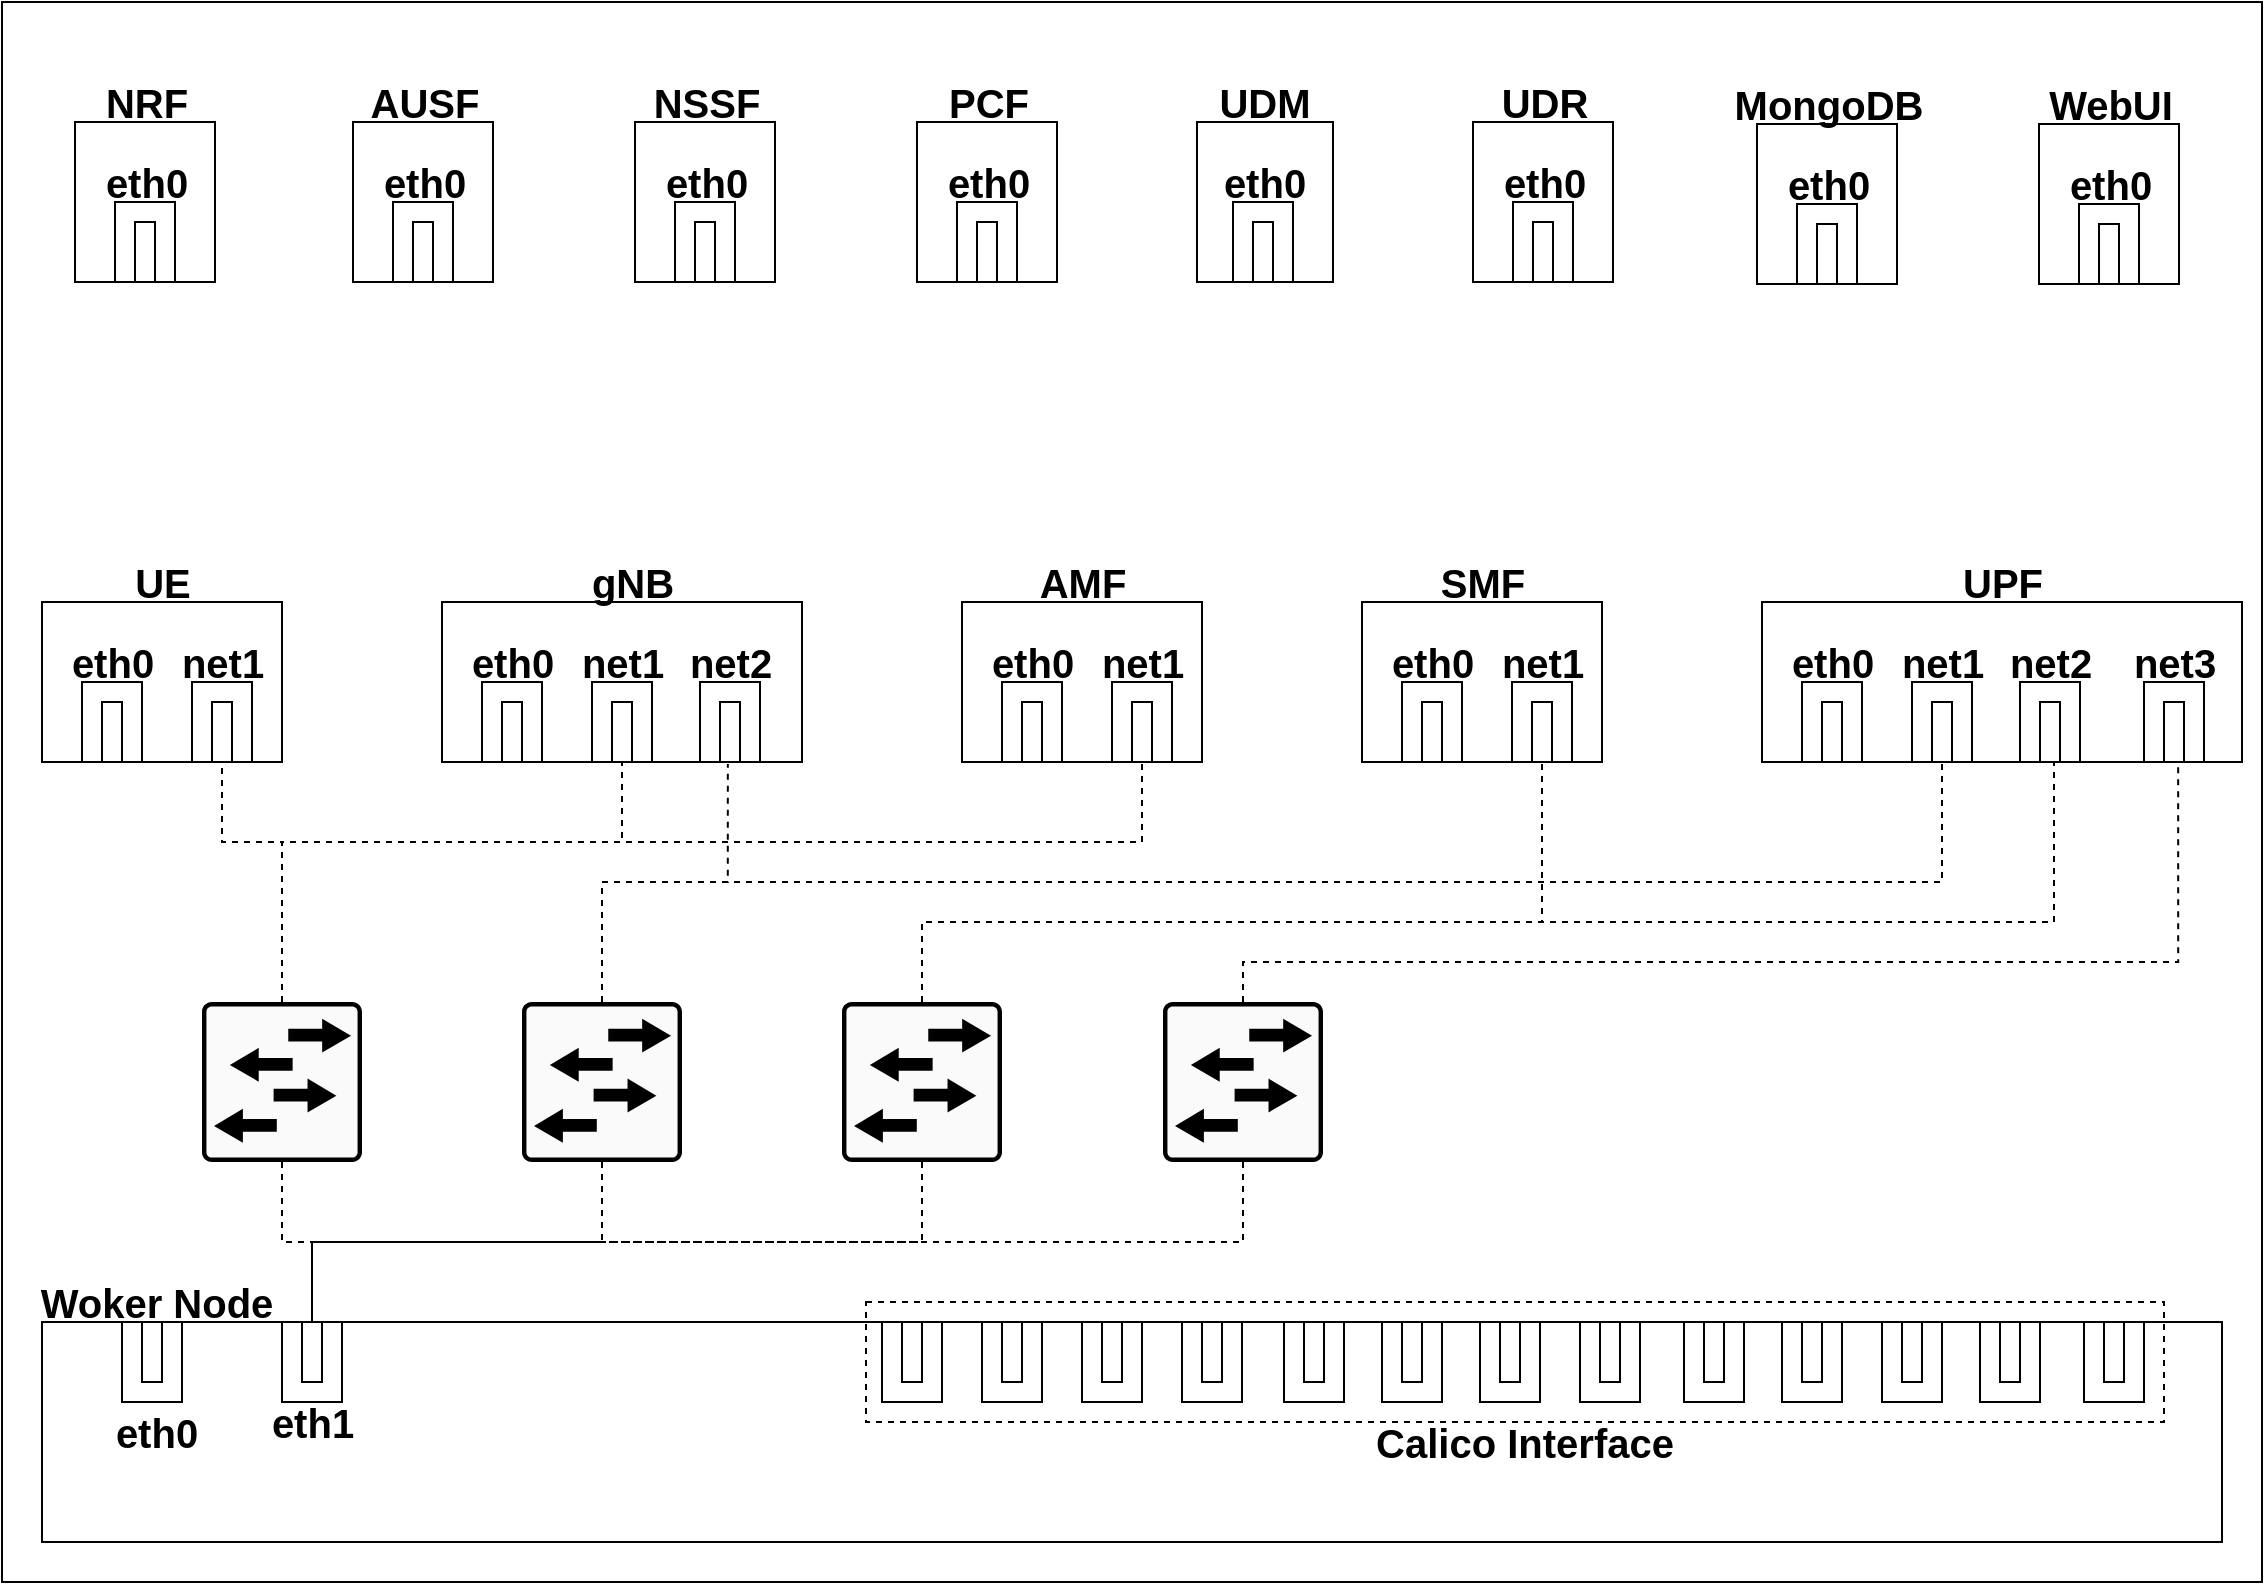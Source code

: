 <mxfile version="14.7.3" type="embed" pages="6">
    <diagram id="dIFylvkzCoK8jcD41aZy" name="multus">
        <mxGraphModel dx="1374" dy="818" grid="1" gridSize="10" guides="1" tooltips="1" connect="1" arrows="1" fold="1" page="1" pageScale="1" pageWidth="1169" pageHeight="827" math="0" shadow="0">
            <root>
                <mxCell id="0"/>
                <mxCell id="1" parent="0"/>
                <mxCell id="2" value="" style="rounded=0;whiteSpace=wrap;html=1;fillColor=none;" parent="1" vertex="1">
                    <mxGeometry x="20" y="20" width="1130" height="790" as="geometry"/>
                </mxCell>
                <mxCell id="3" value="" style="rounded=0;whiteSpace=wrap;html=1;fillColor=none;" parent="1" vertex="1">
                    <mxGeometry x="40" y="680" width="1090" height="110" as="geometry"/>
                </mxCell>
                <mxCell id="4" value="" style="rounded=0;whiteSpace=wrap;html=1;fillColor=none;" parent="1" vertex="1">
                    <mxGeometry x="40" y="320" width="120" height="80" as="geometry"/>
                </mxCell>
                <mxCell id="5" value="&lt;span style=&quot;font-size: 20px&quot;&gt;&lt;b&gt;eth0&lt;/b&gt;&lt;/span&gt;" style="text;html=1;align=center;verticalAlign=middle;resizable=0;points=[];autosize=1;strokeColor=none;" parent="1" vertex="1">
                    <mxGeometry x="45" y="340" width="60" height="20" as="geometry"/>
                </mxCell>
                <mxCell id="6" value="&lt;span style=&quot;font-size: 20px&quot;&gt;&lt;b&gt;net1&lt;/b&gt;&lt;/span&gt;" style="text;html=1;align=center;verticalAlign=middle;resizable=0;points=[];autosize=1;strokeColor=none;" parent="1" vertex="1">
                    <mxGeometry x="100" y="340" width="60" height="20" as="geometry"/>
                </mxCell>
                <mxCell id="7" value="" style="rounded=0;whiteSpace=wrap;html=1;" parent="1" vertex="1">
                    <mxGeometry x="60" y="360" width="30" height="40" as="geometry"/>
                </mxCell>
                <mxCell id="8" value="&lt;span style=&quot;font-size: 20px&quot;&gt;&lt;b&gt;UE&lt;/b&gt;&lt;/span&gt;" style="text;html=1;align=center;verticalAlign=middle;resizable=0;points=[];autosize=1;strokeColor=none;" parent="1" vertex="1">
                    <mxGeometry x="80" y="300" width="40" height="20" as="geometry"/>
                </mxCell>
                <mxCell id="9" value="" style="rounded=0;whiteSpace=wrap;html=1;" parent="1" vertex="1">
                    <mxGeometry x="70" y="370" width="10" height="30" as="geometry"/>
                </mxCell>
                <mxCell id="10" value="" style="rounded=0;whiteSpace=wrap;html=1;" parent="1" vertex="1">
                    <mxGeometry x="115" y="360" width="30" height="40" as="geometry"/>
                </mxCell>
                <mxCell id="11" value="" style="rounded=0;whiteSpace=wrap;html=1;" parent="1" vertex="1">
                    <mxGeometry x="125" y="370" width="10" height="30" as="geometry"/>
                </mxCell>
                <mxCell id="12" style="edgeStyle=orthogonalEdgeStyle;rounded=0;orthogonalLoop=1;jettySize=auto;html=1;entryX=0.5;entryY=0;entryDx=0;entryDy=0;dashed=1;endArrow=none;endFill=0;" parent="1" source="16" target="101" edge="1">
                    <mxGeometry relative="1" as="geometry"/>
                </mxCell>
                <mxCell id="13" style="edgeStyle=orthogonalEdgeStyle;rounded=0;orthogonalLoop=1;jettySize=auto;html=1;entryX=0.75;entryY=1;entryDx=0;entryDy=0;dashed=1;endArrow=none;endFill=0;" parent="1" source="16" target="4" edge="1">
                    <mxGeometry relative="1" as="geometry">
                        <Array as="points">
                            <mxPoint x="160" y="440"/>
                            <mxPoint x="130" y="440"/>
                        </Array>
                    </mxGeometry>
                </mxCell>
                <mxCell id="14" style="edgeStyle=orthogonalEdgeStyle;rounded=0;orthogonalLoop=1;jettySize=auto;html=1;entryX=0.5;entryY=1;entryDx=0;entryDy=0;dashed=1;endArrow=none;endFill=0;" parent="1" source="16" target="17" edge="1">
                    <mxGeometry relative="1" as="geometry">
                        <Array as="points">
                            <mxPoint x="160" y="440"/>
                            <mxPoint x="330" y="440"/>
                        </Array>
                    </mxGeometry>
                </mxCell>
                <mxCell id="15" style="edgeStyle=orthogonalEdgeStyle;rounded=0;orthogonalLoop=1;jettySize=auto;html=1;entryX=0.75;entryY=1;entryDx=0;entryDy=0;dashed=1;endArrow=none;endFill=0;" parent="1" source="16" target="42" edge="1">
                    <mxGeometry relative="1" as="geometry">
                        <Array as="points">
                            <mxPoint x="160" y="440"/>
                            <mxPoint x="590" y="440"/>
                        </Array>
                    </mxGeometry>
                </mxCell>
                <mxCell id="16" value="" style="points=[[0.015,0.015,0],[0.985,0.015,0],[0.985,0.985,0],[0.015,0.985,0],[0.25,0,0],[0.5,0,0],[0.75,0,0],[1,0.25,0],[1,0.5,0],[1,0.75,0],[0.75,1,0],[0.5,1,0],[0.25,1,0],[0,0.75,0],[0,0.5,0],[0,0.25,0]];verticalLabelPosition=bottom;html=1;verticalAlign=top;aspect=fixed;align=center;pointerEvents=1;shape=mxgraph.cisco19.rect;prIcon=l2_switch;fillColor=#FAFAFA;" parent="1" vertex="1">
                    <mxGeometry x="120" y="520" width="80" height="80" as="geometry"/>
                </mxCell>
                <mxCell id="17" value="" style="rounded=0;whiteSpace=wrap;html=1;fillColor=none;" parent="1" vertex="1">
                    <mxGeometry x="240" y="320" width="180" height="80" as="geometry"/>
                </mxCell>
                <mxCell id="18" value="&lt;span style=&quot;font-size: 20px&quot;&gt;&lt;b&gt;eth0&lt;/b&gt;&lt;/span&gt;" style="text;html=1;align=center;verticalAlign=middle;resizable=0;points=[];autosize=1;strokeColor=none;" parent="1" vertex="1">
                    <mxGeometry x="245" y="340" width="60" height="20" as="geometry"/>
                </mxCell>
                <mxCell id="19" value="&lt;span style=&quot;font-size: 20px&quot;&gt;&lt;b&gt;net1&lt;/b&gt;&lt;/span&gt;" style="text;html=1;align=center;verticalAlign=middle;resizable=0;points=[];autosize=1;strokeColor=none;" parent="1" vertex="1">
                    <mxGeometry x="300" y="340" width="60" height="20" as="geometry"/>
                </mxCell>
                <mxCell id="20" value="" style="rounded=0;whiteSpace=wrap;html=1;" parent="1" vertex="1">
                    <mxGeometry x="260" y="360" width="30" height="40" as="geometry"/>
                </mxCell>
                <mxCell id="21" value="&lt;span style=&quot;font-size: 20px&quot;&gt;&lt;b&gt;gNB&lt;/b&gt;&lt;/span&gt;" style="text;html=1;align=center;verticalAlign=middle;resizable=0;points=[];autosize=1;strokeColor=none;" parent="1" vertex="1">
                    <mxGeometry x="305" y="300" width="60" height="20" as="geometry"/>
                </mxCell>
                <mxCell id="22" value="" style="rounded=0;whiteSpace=wrap;html=1;" parent="1" vertex="1">
                    <mxGeometry x="270" y="370" width="10" height="30" as="geometry"/>
                </mxCell>
                <mxCell id="23" value="" style="rounded=0;whiteSpace=wrap;html=1;" parent="1" vertex="1">
                    <mxGeometry x="315" y="360" width="30" height="40" as="geometry"/>
                </mxCell>
                <mxCell id="24" value="" style="rounded=0;whiteSpace=wrap;html=1;" parent="1" vertex="1">
                    <mxGeometry x="325" y="370" width="10" height="30" as="geometry"/>
                </mxCell>
                <mxCell id="25" value="&lt;span style=&quot;font-size: 20px&quot;&gt;&lt;b&gt;net2&lt;/b&gt;&lt;/span&gt;" style="text;html=1;align=center;verticalAlign=middle;resizable=0;points=[];autosize=1;strokeColor=none;" parent="1" vertex="1">
                    <mxGeometry x="354" y="340" width="60" height="20" as="geometry"/>
                </mxCell>
                <mxCell id="26" value="" style="rounded=0;whiteSpace=wrap;html=1;" parent="1" vertex="1">
                    <mxGeometry x="369" y="360" width="30" height="40" as="geometry"/>
                </mxCell>
                <mxCell id="27" value="" style="rounded=0;whiteSpace=wrap;html=1;" parent="1" vertex="1">
                    <mxGeometry x="379" y="370" width="10" height="30" as="geometry"/>
                </mxCell>
                <mxCell id="28" value="" style="rounded=0;whiteSpace=wrap;html=1;fillColor=none;" parent="1" vertex="1">
                    <mxGeometry x="900" y="320" width="240" height="80" as="geometry"/>
                </mxCell>
                <mxCell id="29" value="&lt;span style=&quot;font-size: 20px&quot;&gt;&lt;b&gt;eth0&lt;/b&gt;&lt;/span&gt;" style="text;html=1;align=center;verticalAlign=middle;resizable=0;points=[];autosize=1;strokeColor=none;" parent="1" vertex="1">
                    <mxGeometry x="905" y="340" width="60" height="20" as="geometry"/>
                </mxCell>
                <mxCell id="30" value="&lt;span style=&quot;font-size: 20px&quot;&gt;&lt;b&gt;net1&lt;/b&gt;&lt;/span&gt;" style="text;html=1;align=center;verticalAlign=middle;resizable=0;points=[];autosize=1;strokeColor=none;" parent="1" vertex="1">
                    <mxGeometry x="960" y="340" width="60" height="20" as="geometry"/>
                </mxCell>
                <mxCell id="31" value="" style="rounded=0;whiteSpace=wrap;html=1;" parent="1" vertex="1">
                    <mxGeometry x="920" y="360" width="30" height="40" as="geometry"/>
                </mxCell>
                <mxCell id="32" value="&lt;span style=&quot;font-size: 20px&quot;&gt;&lt;b&gt;UPF&lt;/b&gt;&lt;/span&gt;" style="text;html=1;align=center;verticalAlign=middle;resizable=0;points=[];autosize=1;strokeColor=none;" parent="1" vertex="1">
                    <mxGeometry x="990" y="300" width="60" height="20" as="geometry"/>
                </mxCell>
                <mxCell id="33" value="" style="rounded=0;whiteSpace=wrap;html=1;" parent="1" vertex="1">
                    <mxGeometry x="930" y="370" width="10" height="30" as="geometry"/>
                </mxCell>
                <mxCell id="34" value="" style="rounded=0;whiteSpace=wrap;html=1;" parent="1" vertex="1">
                    <mxGeometry x="975" y="360" width="30" height="40" as="geometry"/>
                </mxCell>
                <mxCell id="35" value="" style="rounded=0;whiteSpace=wrap;html=1;" parent="1" vertex="1">
                    <mxGeometry x="985" y="370" width="10" height="30" as="geometry"/>
                </mxCell>
                <mxCell id="36" value="&lt;span style=&quot;font-size: 20px&quot;&gt;&lt;b&gt;net2&lt;/b&gt;&lt;/span&gt;" style="text;html=1;align=center;verticalAlign=middle;resizable=0;points=[];autosize=1;strokeColor=none;" parent="1" vertex="1">
                    <mxGeometry x="1014" y="340" width="60" height="20" as="geometry"/>
                </mxCell>
                <mxCell id="37" value="" style="rounded=0;whiteSpace=wrap;html=1;" parent="1" vertex="1">
                    <mxGeometry x="1029" y="360" width="30" height="40" as="geometry"/>
                </mxCell>
                <mxCell id="38" value="" style="rounded=0;whiteSpace=wrap;html=1;" parent="1" vertex="1">
                    <mxGeometry x="1039" y="370" width="10" height="30" as="geometry"/>
                </mxCell>
                <mxCell id="39" value="&lt;span style=&quot;font-size: 20px&quot;&gt;&lt;b&gt;net3&lt;/b&gt;&lt;/span&gt;" style="text;html=1;align=center;verticalAlign=middle;resizable=0;points=[];autosize=1;strokeColor=none;" parent="1" vertex="1">
                    <mxGeometry x="1076" y="340" width="60" height="20" as="geometry"/>
                </mxCell>
                <mxCell id="40" value="" style="rounded=0;whiteSpace=wrap;html=1;" parent="1" vertex="1">
                    <mxGeometry x="1091" y="360" width="30" height="40" as="geometry"/>
                </mxCell>
                <mxCell id="41" value="" style="rounded=0;whiteSpace=wrap;html=1;" parent="1" vertex="1">
                    <mxGeometry x="1101" y="370" width="10" height="30" as="geometry"/>
                </mxCell>
                <mxCell id="42" value="" style="rounded=0;whiteSpace=wrap;html=1;fillColor=none;" parent="1" vertex="1">
                    <mxGeometry x="500" y="320" width="120" height="80" as="geometry"/>
                </mxCell>
                <mxCell id="43" value="&lt;span style=&quot;font-size: 20px&quot;&gt;&lt;b&gt;eth0&lt;/b&gt;&lt;/span&gt;" style="text;html=1;align=center;verticalAlign=middle;resizable=0;points=[];autosize=1;strokeColor=none;" parent="1" vertex="1">
                    <mxGeometry x="505" y="340" width="60" height="20" as="geometry"/>
                </mxCell>
                <mxCell id="44" value="&lt;span style=&quot;font-size: 20px&quot;&gt;&lt;b&gt;net1&lt;/b&gt;&lt;/span&gt;" style="text;html=1;align=center;verticalAlign=middle;resizable=0;points=[];autosize=1;strokeColor=none;" parent="1" vertex="1">
                    <mxGeometry x="560" y="340" width="60" height="20" as="geometry"/>
                </mxCell>
                <mxCell id="45" value="" style="rounded=0;whiteSpace=wrap;html=1;" parent="1" vertex="1">
                    <mxGeometry x="520" y="360" width="30" height="40" as="geometry"/>
                </mxCell>
                <mxCell id="46" value="&lt;span style=&quot;font-size: 20px&quot;&gt;&lt;b&gt;AMF&lt;/b&gt;&lt;/span&gt;" style="text;html=1;align=center;verticalAlign=middle;resizable=0;points=[];autosize=1;strokeColor=none;" parent="1" vertex="1">
                    <mxGeometry x="530" y="300" width="60" height="20" as="geometry"/>
                </mxCell>
                <mxCell id="47" value="" style="rounded=0;whiteSpace=wrap;html=1;" parent="1" vertex="1">
                    <mxGeometry x="530" y="370" width="10" height="30" as="geometry"/>
                </mxCell>
                <mxCell id="48" value="" style="rounded=0;whiteSpace=wrap;html=1;" parent="1" vertex="1">
                    <mxGeometry x="575" y="360" width="30" height="40" as="geometry"/>
                </mxCell>
                <mxCell id="49" value="" style="rounded=0;whiteSpace=wrap;html=1;" parent="1" vertex="1">
                    <mxGeometry x="585" y="370" width="10" height="30" as="geometry"/>
                </mxCell>
                <mxCell id="50" value="" style="rounded=0;whiteSpace=wrap;html=1;fillColor=none;" parent="1" vertex="1">
                    <mxGeometry x="700" y="320" width="120" height="80" as="geometry"/>
                </mxCell>
                <mxCell id="51" value="&lt;span style=&quot;font-size: 20px&quot;&gt;&lt;b&gt;eth0&lt;/b&gt;&lt;/span&gt;" style="text;html=1;align=center;verticalAlign=middle;resizable=0;points=[];autosize=1;strokeColor=none;" parent="1" vertex="1">
                    <mxGeometry x="705" y="340" width="60" height="20" as="geometry"/>
                </mxCell>
                <mxCell id="52" value="&lt;span style=&quot;font-size: 20px&quot;&gt;&lt;b&gt;net1&lt;/b&gt;&lt;/span&gt;" style="text;html=1;align=center;verticalAlign=middle;resizable=0;points=[];autosize=1;strokeColor=none;" parent="1" vertex="1">
                    <mxGeometry x="760" y="340" width="60" height="20" as="geometry"/>
                </mxCell>
                <mxCell id="53" value="" style="rounded=0;whiteSpace=wrap;html=1;" parent="1" vertex="1">
                    <mxGeometry x="720" y="360" width="30" height="40" as="geometry"/>
                </mxCell>
                <mxCell id="54" value="&lt;span style=&quot;font-size: 20px&quot;&gt;&lt;b&gt;SMF&lt;/b&gt;&lt;/span&gt;" style="text;html=1;align=center;verticalAlign=middle;resizable=0;points=[];autosize=1;strokeColor=none;" parent="1" vertex="1">
                    <mxGeometry x="730" y="300" width="60" height="20" as="geometry"/>
                </mxCell>
                <mxCell id="55" value="" style="rounded=0;whiteSpace=wrap;html=1;" parent="1" vertex="1">
                    <mxGeometry x="730" y="370" width="10" height="30" as="geometry"/>
                </mxCell>
                <mxCell id="56" value="" style="rounded=0;whiteSpace=wrap;html=1;" parent="1" vertex="1">
                    <mxGeometry x="775" y="360" width="30" height="40" as="geometry"/>
                </mxCell>
                <mxCell id="57" value="" style="rounded=0;whiteSpace=wrap;html=1;" parent="1" vertex="1">
                    <mxGeometry x="785" y="370" width="10" height="30" as="geometry"/>
                </mxCell>
                <mxCell id="58" value="" style="rounded=0;whiteSpace=wrap;html=1;fillColor=none;" parent="1" vertex="1">
                    <mxGeometry x="897.5" y="81" width="70" height="80" as="geometry"/>
                </mxCell>
                <mxCell id="59" value="&lt;span style=&quot;font-size: 20px&quot;&gt;&lt;b&gt;eth0&lt;/b&gt;&lt;/span&gt;" style="text;html=1;align=center;verticalAlign=middle;resizable=0;points=[];autosize=1;strokeColor=none;" parent="1" vertex="1">
                    <mxGeometry x="902.5" y="101" width="60" height="20" as="geometry"/>
                </mxCell>
                <mxCell id="60" value="" style="rounded=0;whiteSpace=wrap;html=1;" parent="1" vertex="1">
                    <mxGeometry x="917.5" y="121" width="30" height="40" as="geometry"/>
                </mxCell>
                <mxCell id="61" value="&lt;span style=&quot;font-size: 20px&quot;&gt;&lt;b&gt;MongoDB&lt;/b&gt;&lt;/span&gt;" style="text;html=1;align=center;verticalAlign=middle;resizable=0;points=[];autosize=1;strokeColor=none;" parent="1" vertex="1">
                    <mxGeometry x="877.5" y="61" width="110" height="20" as="geometry"/>
                </mxCell>
                <mxCell id="62" value="" style="rounded=0;whiteSpace=wrap;html=1;" parent="1" vertex="1">
                    <mxGeometry x="927.5" y="131" width="10" height="30" as="geometry"/>
                </mxCell>
                <mxCell id="63" value="" style="rounded=0;whiteSpace=wrap;html=1;fillColor=none;" parent="1" vertex="1">
                    <mxGeometry x="56.5" y="80" width="70" height="80" as="geometry"/>
                </mxCell>
                <mxCell id="64" value="&lt;span style=&quot;font-size: 20px&quot;&gt;&lt;b&gt;eth0&lt;/b&gt;&lt;/span&gt;" style="text;html=1;align=center;verticalAlign=middle;resizable=0;points=[];autosize=1;strokeColor=none;" parent="1" vertex="1">
                    <mxGeometry x="61.5" y="100" width="60" height="20" as="geometry"/>
                </mxCell>
                <mxCell id="65" value="" style="rounded=0;whiteSpace=wrap;html=1;" parent="1" vertex="1">
                    <mxGeometry x="76.5" y="120" width="30" height="40" as="geometry"/>
                </mxCell>
                <mxCell id="66" value="&lt;span style=&quot;font-size: 20px&quot;&gt;&lt;b&gt;NRF&lt;/b&gt;&lt;/span&gt;" style="text;html=1;align=center;verticalAlign=middle;resizable=0;points=[];autosize=1;strokeColor=none;" parent="1" vertex="1">
                    <mxGeometry x="61.5" y="60" width="60" height="20" as="geometry"/>
                </mxCell>
                <mxCell id="67" value="" style="rounded=0;whiteSpace=wrap;html=1;" parent="1" vertex="1">
                    <mxGeometry x="86.5" y="130" width="10" height="30" as="geometry"/>
                </mxCell>
                <mxCell id="68" value="" style="rounded=0;whiteSpace=wrap;html=1;fillColor=none;" parent="1" vertex="1">
                    <mxGeometry x="195.5" y="80" width="70" height="80" as="geometry"/>
                </mxCell>
                <mxCell id="69" value="&lt;span style=&quot;font-size: 20px&quot;&gt;&lt;b&gt;eth0&lt;/b&gt;&lt;/span&gt;" style="text;html=1;align=center;verticalAlign=middle;resizable=0;points=[];autosize=1;strokeColor=none;" parent="1" vertex="1">
                    <mxGeometry x="200.5" y="100" width="60" height="20" as="geometry"/>
                </mxCell>
                <mxCell id="70" value="" style="rounded=0;whiteSpace=wrap;html=1;" parent="1" vertex="1">
                    <mxGeometry x="215.5" y="120" width="30" height="40" as="geometry"/>
                </mxCell>
                <mxCell id="71" value="&lt;span style=&quot;font-size: 20px&quot;&gt;&lt;b&gt;AUSF&lt;/b&gt;&lt;/span&gt;" style="text;html=1;align=center;verticalAlign=middle;resizable=0;points=[];autosize=1;strokeColor=none;" parent="1" vertex="1">
                    <mxGeometry x="195.5" y="60" width="70" height="20" as="geometry"/>
                </mxCell>
                <mxCell id="72" value="" style="rounded=0;whiteSpace=wrap;html=1;" parent="1" vertex="1">
                    <mxGeometry x="225.5" y="130" width="10" height="30" as="geometry"/>
                </mxCell>
                <mxCell id="73" value="" style="rounded=0;whiteSpace=wrap;html=1;fillColor=none;" parent="1" vertex="1">
                    <mxGeometry x="336.5" y="80" width="70" height="80" as="geometry"/>
                </mxCell>
                <mxCell id="74" value="&lt;span style=&quot;font-size: 20px&quot;&gt;&lt;b&gt;eth0&lt;/b&gt;&lt;/span&gt;" style="text;html=1;align=center;verticalAlign=middle;resizable=0;points=[];autosize=1;strokeColor=none;" parent="1" vertex="1">
                    <mxGeometry x="341.5" y="100" width="60" height="20" as="geometry"/>
                </mxCell>
                <mxCell id="75" value="" style="rounded=0;whiteSpace=wrap;html=1;" parent="1" vertex="1">
                    <mxGeometry x="356.5" y="120" width="30" height="40" as="geometry"/>
                </mxCell>
                <mxCell id="76" value="&lt;span style=&quot;font-size: 20px&quot;&gt;&lt;b&gt;NSSF&lt;/b&gt;&lt;/span&gt;" style="text;html=1;align=center;verticalAlign=middle;resizable=0;points=[];autosize=1;strokeColor=none;" parent="1" vertex="1">
                    <mxGeometry x="336.5" y="60" width="70" height="20" as="geometry"/>
                </mxCell>
                <mxCell id="77" value="" style="rounded=0;whiteSpace=wrap;html=1;" parent="1" vertex="1">
                    <mxGeometry x="366.5" y="130" width="10" height="30" as="geometry"/>
                </mxCell>
                <mxCell id="78" value="" style="rounded=0;whiteSpace=wrap;html=1;fillColor=none;" parent="1" vertex="1">
                    <mxGeometry x="477.5" y="80" width="70" height="80" as="geometry"/>
                </mxCell>
                <mxCell id="79" value="&lt;span style=&quot;font-size: 20px&quot;&gt;&lt;b&gt;eth0&lt;/b&gt;&lt;/span&gt;" style="text;html=1;align=center;verticalAlign=middle;resizable=0;points=[];autosize=1;strokeColor=none;" parent="1" vertex="1">
                    <mxGeometry x="482.5" y="100" width="60" height="20" as="geometry"/>
                </mxCell>
                <mxCell id="80" value="" style="rounded=0;whiteSpace=wrap;html=1;" parent="1" vertex="1">
                    <mxGeometry x="497.5" y="120" width="30" height="40" as="geometry"/>
                </mxCell>
                <mxCell id="81" value="&lt;span style=&quot;font-size: 20px&quot;&gt;&lt;b&gt;PCF&lt;/b&gt;&lt;/span&gt;" style="text;html=1;align=center;verticalAlign=middle;resizable=0;points=[];autosize=1;strokeColor=none;" parent="1" vertex="1">
                    <mxGeometry x="482.5" y="60" width="60" height="20" as="geometry"/>
                </mxCell>
                <mxCell id="82" value="" style="rounded=0;whiteSpace=wrap;html=1;" parent="1" vertex="1">
                    <mxGeometry x="507.5" y="130" width="10" height="30" as="geometry"/>
                </mxCell>
                <mxCell id="83" value="" style="rounded=0;whiteSpace=wrap;html=1;fillColor=none;" parent="1" vertex="1">
                    <mxGeometry x="617.5" y="80" width="68" height="80" as="geometry"/>
                </mxCell>
                <mxCell id="84" value="&lt;span style=&quot;font-size: 20px&quot;&gt;&lt;b&gt;eth0&lt;/b&gt;&lt;/span&gt;" style="text;html=1;align=center;verticalAlign=middle;resizable=0;points=[];autosize=1;strokeColor=none;" parent="1" vertex="1">
                    <mxGeometry x="620.5" y="100" width="60" height="20" as="geometry"/>
                </mxCell>
                <mxCell id="85" value="" style="rounded=0;whiteSpace=wrap;html=1;" parent="1" vertex="1">
                    <mxGeometry x="635.5" y="120" width="30" height="40" as="geometry"/>
                </mxCell>
                <mxCell id="86" value="&lt;span style=&quot;font-size: 20px&quot;&gt;&lt;b&gt;UDM&lt;/b&gt;&lt;/span&gt;" style="text;html=1;align=center;verticalAlign=middle;resizable=0;points=[];autosize=1;strokeColor=none;" parent="1" vertex="1">
                    <mxGeometry x="620.5" y="60" width="60" height="20" as="geometry"/>
                </mxCell>
                <mxCell id="87" value="" style="rounded=0;whiteSpace=wrap;html=1;" parent="1" vertex="1">
                    <mxGeometry x="645.5" y="130" width="10" height="30" as="geometry"/>
                </mxCell>
                <mxCell id="88" value="" style="rounded=0;whiteSpace=wrap;html=1;fillColor=none;" parent="1" vertex="1">
                    <mxGeometry x="755.5" y="80" width="70" height="80" as="geometry"/>
                </mxCell>
                <mxCell id="89" value="&lt;span style=&quot;font-size: 20px&quot;&gt;&lt;b&gt;eth0&lt;/b&gt;&lt;/span&gt;" style="text;html=1;align=center;verticalAlign=middle;resizable=0;points=[];autosize=1;strokeColor=none;" parent="1" vertex="1">
                    <mxGeometry x="760.5" y="100" width="60" height="20" as="geometry"/>
                </mxCell>
                <mxCell id="90" value="" style="rounded=0;whiteSpace=wrap;html=1;" parent="1" vertex="1">
                    <mxGeometry x="775.5" y="120" width="30" height="40" as="geometry"/>
                </mxCell>
                <mxCell id="91" value="&lt;span style=&quot;font-size: 20px&quot;&gt;&lt;b&gt;UDR&lt;/b&gt;&lt;/span&gt;" style="text;html=1;align=center;verticalAlign=middle;resizable=0;points=[];autosize=1;strokeColor=none;" parent="1" vertex="1">
                    <mxGeometry x="760.5" y="60" width="60" height="20" as="geometry"/>
                </mxCell>
                <mxCell id="92" value="" style="rounded=0;whiteSpace=wrap;html=1;" parent="1" vertex="1">
                    <mxGeometry x="785.5" y="130" width="10" height="30" as="geometry"/>
                </mxCell>
                <mxCell id="93" value="" style="rounded=0;whiteSpace=wrap;html=1;fillColor=none;" parent="1" vertex="1">
                    <mxGeometry x="1038.5" y="81" width="70" height="80" as="geometry"/>
                </mxCell>
                <mxCell id="94" value="&lt;span style=&quot;font-size: 20px&quot;&gt;&lt;b&gt;eth0&lt;/b&gt;&lt;/span&gt;" style="text;html=1;align=center;verticalAlign=middle;resizable=0;points=[];autosize=1;strokeColor=none;" parent="1" vertex="1">
                    <mxGeometry x="1043.5" y="101" width="60" height="20" as="geometry"/>
                </mxCell>
                <mxCell id="95" value="" style="rounded=0;whiteSpace=wrap;html=1;" parent="1" vertex="1">
                    <mxGeometry x="1058.5" y="121" width="30" height="40" as="geometry"/>
                </mxCell>
                <mxCell id="96" value="&lt;span style=&quot;font-size: 20px&quot;&gt;&lt;b&gt;WebUI&lt;/b&gt;&lt;/span&gt;" style="text;html=1;align=center;verticalAlign=middle;resizable=0;points=[];autosize=1;strokeColor=none;" parent="1" vertex="1">
                    <mxGeometry x="1033.5" y="61" width="80" height="20" as="geometry"/>
                </mxCell>
                <mxCell id="97" value="" style="rounded=0;whiteSpace=wrap;html=1;" parent="1" vertex="1">
                    <mxGeometry x="1068.5" y="131" width="10" height="30" as="geometry"/>
                </mxCell>
                <mxCell id="98" value="" style="rounded=0;whiteSpace=wrap;html=1;" parent="1" vertex="1">
                    <mxGeometry x="80" y="680" width="30" height="40" as="geometry"/>
                </mxCell>
                <mxCell id="99" value="" style="rounded=0;whiteSpace=wrap;html=1;" parent="1" vertex="1">
                    <mxGeometry x="90" y="680" width="10" height="30" as="geometry"/>
                </mxCell>
                <mxCell id="100" value="" style="rounded=0;whiteSpace=wrap;html=1;" parent="1" vertex="1">
                    <mxGeometry x="160" y="680" width="30" height="40" as="geometry"/>
                </mxCell>
                <mxCell id="101" value="" style="rounded=0;whiteSpace=wrap;html=1;" parent="1" vertex="1">
                    <mxGeometry x="170" y="680" width="10" height="30" as="geometry"/>
                </mxCell>
                <mxCell id="102" value="" style="rounded=0;whiteSpace=wrap;html=1;" parent="1" vertex="1">
                    <mxGeometry x="460" y="680" width="30" height="40" as="geometry"/>
                </mxCell>
                <mxCell id="103" value="" style="rounded=0;whiteSpace=wrap;html=1;" parent="1" vertex="1">
                    <mxGeometry x="470" y="680" width="10" height="30" as="geometry"/>
                </mxCell>
                <mxCell id="104" value="" style="rounded=0;whiteSpace=wrap;html=1;" parent="1" vertex="1">
                    <mxGeometry x="510" y="680" width="30" height="40" as="geometry"/>
                </mxCell>
                <mxCell id="105" value="" style="rounded=0;whiteSpace=wrap;html=1;" parent="1" vertex="1">
                    <mxGeometry x="520" y="680" width="10" height="30" as="geometry"/>
                </mxCell>
                <mxCell id="106" value="" style="rounded=0;whiteSpace=wrap;html=1;" parent="1" vertex="1">
                    <mxGeometry x="560" y="680" width="30" height="40" as="geometry"/>
                </mxCell>
                <mxCell id="107" value="" style="rounded=0;whiteSpace=wrap;html=1;" parent="1" vertex="1">
                    <mxGeometry x="570" y="680" width="10" height="30" as="geometry"/>
                </mxCell>
                <mxCell id="108" value="" style="rounded=0;whiteSpace=wrap;html=1;" parent="1" vertex="1">
                    <mxGeometry x="610" y="680" width="30" height="40" as="geometry"/>
                </mxCell>
                <mxCell id="109" value="" style="rounded=0;whiteSpace=wrap;html=1;" parent="1" vertex="1">
                    <mxGeometry x="620" y="680" width="10" height="30" as="geometry"/>
                </mxCell>
                <mxCell id="110" value="" style="rounded=0;whiteSpace=wrap;html=1;" parent="1" vertex="1">
                    <mxGeometry x="661" y="680" width="30" height="40" as="geometry"/>
                </mxCell>
                <mxCell id="111" value="" style="rounded=0;whiteSpace=wrap;html=1;" parent="1" vertex="1">
                    <mxGeometry x="671" y="680" width="10" height="30" as="geometry"/>
                </mxCell>
                <mxCell id="112" value="" style="rounded=0;whiteSpace=wrap;html=1;" parent="1" vertex="1">
                    <mxGeometry x="710" y="680" width="30" height="40" as="geometry"/>
                </mxCell>
                <mxCell id="113" value="" style="rounded=0;whiteSpace=wrap;html=1;" parent="1" vertex="1">
                    <mxGeometry x="720" y="680" width="10" height="30" as="geometry"/>
                </mxCell>
                <mxCell id="114" value="" style="rounded=0;whiteSpace=wrap;html=1;" parent="1" vertex="1">
                    <mxGeometry x="759" y="680" width="30" height="40" as="geometry"/>
                </mxCell>
                <mxCell id="115" value="" style="rounded=0;whiteSpace=wrap;html=1;" parent="1" vertex="1">
                    <mxGeometry x="769" y="680" width="10" height="30" as="geometry"/>
                </mxCell>
                <mxCell id="116" value="" style="rounded=0;whiteSpace=wrap;html=1;" parent="1" vertex="1">
                    <mxGeometry x="809" y="680" width="30" height="40" as="geometry"/>
                </mxCell>
                <mxCell id="117" value="" style="rounded=0;whiteSpace=wrap;html=1;" parent="1" vertex="1">
                    <mxGeometry x="819" y="680" width="10" height="30" as="geometry"/>
                </mxCell>
                <mxCell id="118" value="" style="rounded=0;whiteSpace=wrap;html=1;" parent="1" vertex="1">
                    <mxGeometry x="861" y="680" width="30" height="40" as="geometry"/>
                </mxCell>
                <mxCell id="119" value="" style="rounded=0;whiteSpace=wrap;html=1;" parent="1" vertex="1">
                    <mxGeometry x="871" y="680" width="10" height="30" as="geometry"/>
                </mxCell>
                <mxCell id="120" value="" style="rounded=0;whiteSpace=wrap;html=1;" parent="1" vertex="1">
                    <mxGeometry x="910" y="680" width="30" height="40" as="geometry"/>
                </mxCell>
                <mxCell id="121" value="" style="rounded=0;whiteSpace=wrap;html=1;" parent="1" vertex="1">
                    <mxGeometry x="920" y="680" width="10" height="30" as="geometry"/>
                </mxCell>
                <mxCell id="122" value="" style="rounded=0;whiteSpace=wrap;html=1;" parent="1" vertex="1">
                    <mxGeometry x="960" y="680" width="30" height="40" as="geometry"/>
                </mxCell>
                <mxCell id="123" value="" style="rounded=0;whiteSpace=wrap;html=1;" parent="1" vertex="1">
                    <mxGeometry x="970" y="680" width="10" height="30" as="geometry"/>
                </mxCell>
                <mxCell id="124" value="" style="rounded=0;whiteSpace=wrap;html=1;" parent="1" vertex="1">
                    <mxGeometry x="1009" y="680" width="30" height="40" as="geometry"/>
                </mxCell>
                <mxCell id="125" value="" style="rounded=0;whiteSpace=wrap;html=1;" parent="1" vertex="1">
                    <mxGeometry x="1019" y="680" width="10" height="30" as="geometry"/>
                </mxCell>
                <mxCell id="126" value="" style="rounded=0;whiteSpace=wrap;html=1;" parent="1" vertex="1">
                    <mxGeometry x="1061" y="680" width="30" height="40" as="geometry"/>
                </mxCell>
                <mxCell id="127" value="" style="rounded=0;whiteSpace=wrap;html=1;" parent="1" vertex="1">
                    <mxGeometry x="1071" y="680" width="10" height="30" as="geometry"/>
                </mxCell>
                <mxCell id="128" value="" style="rounded=0;whiteSpace=wrap;html=1;fillColor=none;dashed=1;" parent="1" vertex="1">
                    <mxGeometry x="452" y="670" width="649" height="60" as="geometry"/>
                </mxCell>
                <mxCell id="129" value="&lt;span style=&quot;font-size: 20px&quot;&gt;&lt;b&gt;Calico Interface&lt;/b&gt;&lt;/span&gt;" style="text;html=1;align=center;verticalAlign=middle;resizable=0;points=[];autosize=1;strokeColor=none;" parent="1" vertex="1">
                    <mxGeometry x="701" y="730" width="160" height="20" as="geometry"/>
                </mxCell>
                <mxCell id="130" value="&lt;span style=&quot;font-size: 20px&quot;&gt;&lt;b&gt;eth0&lt;/b&gt;&lt;/span&gt;" style="text;html=1;align=center;verticalAlign=middle;resizable=0;points=[];autosize=1;strokeColor=none;" parent="1" vertex="1">
                    <mxGeometry x="66.5" y="725" width="60" height="20" as="geometry"/>
                </mxCell>
                <mxCell id="131" value="&lt;span style=&quot;font-size: 20px&quot;&gt;&lt;b&gt;eth1&lt;/b&gt;&lt;/span&gt;" style="text;html=1;align=center;verticalAlign=middle;resizable=0;points=[];autosize=1;strokeColor=none;" parent="1" vertex="1">
                    <mxGeometry x="145" y="720" width="60" height="20" as="geometry"/>
                </mxCell>
                <mxCell id="132" style="edgeStyle=orthogonalEdgeStyle;rounded=0;orthogonalLoop=1;jettySize=auto;html=1;entryX=0.794;entryY=1.013;entryDx=0;entryDy=0;entryPerimeter=0;dashed=1;endArrow=none;endFill=0;" parent="1" source="135" target="17" edge="1">
                    <mxGeometry relative="1" as="geometry">
                        <Array as="points">
                            <mxPoint x="320" y="460"/>
                            <mxPoint x="383" y="460"/>
                        </Array>
                    </mxGeometry>
                </mxCell>
                <mxCell id="133" style="edgeStyle=orthogonalEdgeStyle;rounded=0;orthogonalLoop=1;jettySize=auto;html=1;entryX=0.5;entryY=1;entryDx=0;entryDy=0;dashed=1;endArrow=none;endFill=0;exitX=0.5;exitY=0;exitDx=0;exitDy=0;exitPerimeter=0;" parent="1" source="135" target="34" edge="1">
                    <mxGeometry relative="1" as="geometry">
                        <Array as="points">
                            <mxPoint x="320" y="460"/>
                            <mxPoint x="990" y="460"/>
                        </Array>
                    </mxGeometry>
                </mxCell>
                <mxCell id="134" style="edgeStyle=orthogonalEdgeStyle;rounded=0;orthogonalLoop=1;jettySize=auto;html=1;entryX=0.5;entryY=0;entryDx=0;entryDy=0;dashed=1;endArrow=none;endFill=0;" parent="1" source="135" target="101" edge="1">
                    <mxGeometry relative="1" as="geometry">
                        <Array as="points">
                            <mxPoint x="320" y="640"/>
                            <mxPoint x="175" y="640"/>
                        </Array>
                    </mxGeometry>
                </mxCell>
                <mxCell id="135" value="" style="points=[[0.015,0.015,0],[0.985,0.015,0],[0.985,0.985,0],[0.015,0.985,0],[0.25,0,0],[0.5,0,0],[0.75,0,0],[1,0.25,0],[1,0.5,0],[1,0.75,0],[0.75,1,0],[0.5,1,0],[0.25,1,0],[0,0.75,0],[0,0.5,0],[0,0.25,0]];verticalLabelPosition=bottom;html=1;verticalAlign=top;aspect=fixed;align=center;pointerEvents=1;shape=mxgraph.cisco19.rect;prIcon=l2_switch;fillColor=#FAFAFA;" parent="1" vertex="1">
                    <mxGeometry x="280" y="520" width="80" height="80" as="geometry"/>
                </mxCell>
                <mxCell id="136" style="edgeStyle=orthogonalEdgeStyle;rounded=0;orthogonalLoop=1;jettySize=auto;html=1;entryX=0.75;entryY=1;entryDx=0;entryDy=0;dashed=1;endArrow=none;endFill=0;" parent="1" source="139" target="50" edge="1">
                    <mxGeometry relative="1" as="geometry">
                        <Array as="points">
                            <mxPoint x="480" y="480"/>
                            <mxPoint x="790" y="480"/>
                        </Array>
                    </mxGeometry>
                </mxCell>
                <mxCell id="137" style="edgeStyle=orthogonalEdgeStyle;rounded=0;orthogonalLoop=1;jettySize=auto;html=1;dashed=1;endArrow=none;endFill=0;entryX=0.5;entryY=1;entryDx=0;entryDy=0;" parent="1" source="139" target="38" edge="1">
                    <mxGeometry relative="1" as="geometry">
                        <mxPoint x="1046" y="390" as="targetPoint"/>
                        <Array as="points">
                            <mxPoint x="480" y="480"/>
                            <mxPoint x="1046" y="480"/>
                            <mxPoint x="1046" y="400"/>
                        </Array>
                    </mxGeometry>
                </mxCell>
                <mxCell id="138" style="edgeStyle=orthogonalEdgeStyle;rounded=0;orthogonalLoop=1;jettySize=auto;html=1;entryX=0.5;entryY=0;entryDx=0;entryDy=0;dashed=1;endArrow=none;endFill=0;" parent="1" source="139" target="101" edge="1">
                    <mxGeometry relative="1" as="geometry">
                        <Array as="points">
                            <mxPoint x="480" y="640"/>
                            <mxPoint x="175" y="640"/>
                        </Array>
                    </mxGeometry>
                </mxCell>
                <mxCell id="139" value="" style="points=[[0.015,0.015,0],[0.985,0.015,0],[0.985,0.985,0],[0.015,0.985,0],[0.25,0,0],[0.5,0,0],[0.75,0,0],[1,0.25,0],[1,0.5,0],[1,0.75,0],[0.75,1,0],[0.5,1,0],[0.25,1,0],[0,0.75,0],[0,0.5,0],[0,0.25,0]];verticalLabelPosition=bottom;html=1;verticalAlign=top;aspect=fixed;align=center;pointerEvents=1;shape=mxgraph.cisco19.rect;prIcon=l2_switch;fillColor=#FAFAFA;" parent="1" vertex="1">
                    <mxGeometry x="440" y="520" width="80" height="80" as="geometry"/>
                </mxCell>
                <mxCell id="140" style="edgeStyle=orthogonalEdgeStyle;rounded=0;orthogonalLoop=1;jettySize=auto;html=1;entryX=0.867;entryY=1;entryDx=0;entryDy=0;entryPerimeter=0;dashed=1;endArrow=none;endFill=0;" parent="1" source="142" target="28" edge="1">
                    <mxGeometry relative="1" as="geometry">
                        <Array as="points">
                            <mxPoint x="641" y="500"/>
                            <mxPoint x="1108" y="500"/>
                        </Array>
                    </mxGeometry>
                </mxCell>
                <mxCell id="141" style="edgeStyle=orthogonalEdgeStyle;rounded=0;orthogonalLoop=1;jettySize=auto;html=1;entryX=0.5;entryY=0;entryDx=0;entryDy=0;dashed=1;endArrow=none;endFill=0;" parent="1" source="142" target="101" edge="1">
                    <mxGeometry relative="1" as="geometry">
                        <Array as="points">
                            <mxPoint x="641" y="640"/>
                            <mxPoint x="175" y="640"/>
                        </Array>
                    </mxGeometry>
                </mxCell>
                <mxCell id="142" value="" style="points=[[0.015,0.015,0],[0.985,0.015,0],[0.985,0.985,0],[0.015,0.985,0],[0.25,0,0],[0.5,0,0],[0.75,0,0],[1,0.25,0],[1,0.5,0],[1,0.75,0],[0.75,1,0],[0.5,1,0],[0.25,1,0],[0,0.75,0],[0,0.5,0],[0,0.25,0]];verticalLabelPosition=bottom;html=1;verticalAlign=top;aspect=fixed;align=center;pointerEvents=1;shape=mxgraph.cisco19.rect;prIcon=l2_switch;fillColor=#FAFAFA;" parent="1" vertex="1">
                    <mxGeometry x="600.5" y="520" width="80" height="80" as="geometry"/>
                </mxCell>
                <mxCell id="143" value="&lt;span style=&quot;font-size: 20px&quot;&gt;&lt;b&gt;Woker Node&lt;/b&gt;&lt;/span&gt;" style="text;html=1;align=center;verticalAlign=middle;resizable=0;points=[];autosize=1;strokeColor=none;" parent="1" vertex="1">
                    <mxGeometry x="31.5" y="660" width="130" height="20" as="geometry"/>
                </mxCell>
            </root>
        </mxGraphModel>
    </diagram>
    <diagram id="KTiqzOgks6Z1N4rosFXQ" name="N1N2">
        &#xa;
        <mxGraphModel dx="1374" dy="818" grid="1" gridSize="10" guides="1" tooltips="1" connect="1" arrows="1" fold="1" page="1" pageScale="1" pageWidth="1169" pageHeight="827" math="0" shadow="0">
            &#xa;
            <root>
                &#xa;
                <mxCell id="A5-ZfePW3lIxnE224FjF-0"/>
                &#xa;
                <mxCell id="A5-ZfePW3lIxnE224FjF-1" parent="A5-ZfePW3lIxnE224FjF-0"/>
                &#xa;
                <mxCell id="Q5vzTIZVJ2gXOXL74Mwl-0" value="" style="rounded=0;whiteSpace=wrap;html=1;fillColor=none;" vertex="1" parent="A5-ZfePW3lIxnE224FjF-1">
                    &#xa;
                    <mxGeometry x="20" y="20" width="1130" height="790" as="geometry"/>
                    &#xa;
                </mxCell>
                &#xa;
                <mxCell id="Q5vzTIZVJ2gXOXL74Mwl-1" value="" style="rounded=0;whiteSpace=wrap;html=1;fillColor=none;" vertex="1" parent="A5-ZfePW3lIxnE224FjF-1">
                    &#xa;
                    <mxGeometry x="40" y="680" width="1090" height="110" as="geometry"/>
                    &#xa;
                </mxCell>
                &#xa;
                <mxCell id="Q5vzTIZVJ2gXOXL74Mwl-2" value="" style="rounded=0;whiteSpace=wrap;html=1;fillColor=none;" vertex="1" parent="A5-ZfePW3lIxnE224FjF-1">
                    &#xa;
                    <mxGeometry x="40" y="320" width="120" height="80" as="geometry"/>
                    &#xa;
                </mxCell>
                &#xa;
                <mxCell id="Q5vzTIZVJ2gXOXL74Mwl-3" value="&lt;span style=&quot;font-size: 20px&quot;&gt;&lt;b&gt;eth0&lt;/b&gt;&lt;/span&gt;" style="text;html=1;align=center;verticalAlign=middle;resizable=0;points=[];autosize=1;strokeColor=none;" vertex="1" parent="A5-ZfePW3lIxnE224FjF-1">
                    &#xa;
                    <mxGeometry x="45" y="340" width="60" height="20" as="geometry"/>
                    &#xa;
                </mxCell>
                &#xa;
                <mxCell id="Q5vzTIZVJ2gXOXL74Mwl-4" value="&lt;span style=&quot;font-size: 20px&quot;&gt;&lt;b&gt;net1&lt;/b&gt;&lt;/span&gt;" style="text;html=1;align=center;verticalAlign=middle;resizable=0;points=[];autosize=1;strokeColor=none;" vertex="1" parent="A5-ZfePW3lIxnE224FjF-1">
                    &#xa;
                    <mxGeometry x="100" y="340" width="60" height="20" as="geometry"/>
                    &#xa;
                </mxCell>
                &#xa;
                <mxCell id="Q5vzTIZVJ2gXOXL74Mwl-5" value="" style="rounded=0;whiteSpace=wrap;html=1;" vertex="1" parent="A5-ZfePW3lIxnE224FjF-1">
                    &#xa;
                    <mxGeometry x="60" y="360" width="30" height="40" as="geometry"/>
                    &#xa;
                </mxCell>
                &#xa;
                <mxCell id="Q5vzTIZVJ2gXOXL74Mwl-6" value="&lt;span style=&quot;font-size: 20px&quot;&gt;&lt;b&gt;UE&lt;/b&gt;&lt;/span&gt;" style="text;html=1;align=center;verticalAlign=middle;resizable=0;points=[];autosize=1;strokeColor=none;" vertex="1" parent="A5-ZfePW3lIxnE224FjF-1">
                    &#xa;
                    <mxGeometry x="80" y="300" width="40" height="20" as="geometry"/>
                    &#xa;
                </mxCell>
                &#xa;
                <mxCell id="Q5vzTIZVJ2gXOXL74Mwl-7" value="" style="rounded=0;whiteSpace=wrap;html=1;" vertex="1" parent="A5-ZfePW3lIxnE224FjF-1">
                    &#xa;
                    <mxGeometry x="70" y="370" width="10" height="30" as="geometry"/>
                    &#xa;
                </mxCell>
                &#xa;
                <mxCell id="Q5vzTIZVJ2gXOXL74Mwl-8" value="" style="rounded=0;whiteSpace=wrap;html=1;" vertex="1" parent="A5-ZfePW3lIxnE224FjF-1">
                    &#xa;
                    <mxGeometry x="115" y="360" width="30" height="40" as="geometry"/>
                    &#xa;
                </mxCell>
                &#xa;
                <mxCell id="Q5vzTIZVJ2gXOXL74Mwl-9" value="" style="rounded=0;whiteSpace=wrap;html=1;" vertex="1" parent="A5-ZfePW3lIxnE224FjF-1">
                    &#xa;
                    <mxGeometry x="125" y="370" width="10" height="30" as="geometry"/>
                    &#xa;
                </mxCell>
                &#xa;
                <mxCell id="Q5vzTIZVJ2gXOXL74Mwl-10" style="edgeStyle=orthogonalEdgeStyle;rounded=0;orthogonalLoop=1;jettySize=auto;html=1;entryX=0.5;entryY=0;entryDx=0;entryDy=0;dashed=1;endArrow=none;endFill=0;" edge="1" parent="A5-ZfePW3lIxnE224FjF-1" source="Q5vzTIZVJ2gXOXL74Mwl-14" target="Q5vzTIZVJ2gXOXL74Mwl-99">
                    &#xa;
                    <mxGeometry relative="1" as="geometry"/>
                    &#xa;
                </mxCell>
                &#xa;
                <mxCell id="Q5vzTIZVJ2gXOXL74Mwl-11" style="edgeStyle=orthogonalEdgeStyle;rounded=0;orthogonalLoop=1;jettySize=auto;html=1;entryX=0.75;entryY=1;entryDx=0;entryDy=0;dashed=1;endArrow=none;endFill=0;strokeColor=#FF3333;strokeWidth=2;" edge="1" parent="A5-ZfePW3lIxnE224FjF-1" source="Q5vzTIZVJ2gXOXL74Mwl-14" target="Q5vzTIZVJ2gXOXL74Mwl-2">
                    &#xa;
                    <mxGeometry relative="1" as="geometry">
                        &#xa;
                        <Array as="points">
                            &#xa;
                            <mxPoint x="160" y="440"/>
                            &#xa;
                            <mxPoint x="130" y="440"/>
                            &#xa;
                        </Array>
                        &#xa;
                    </mxGeometry>
                    &#xa;
                </mxCell>
                &#xa;
                <mxCell id="Q5vzTIZVJ2gXOXL74Mwl-12" style="edgeStyle=orthogonalEdgeStyle;rounded=0;orthogonalLoop=1;jettySize=auto;html=1;entryX=0.5;entryY=1;entryDx=0;entryDy=0;dashed=1;endArrow=none;endFill=0;strokeColor=#FF3333;strokeWidth=2;" edge="1" parent="A5-ZfePW3lIxnE224FjF-1" source="Q5vzTIZVJ2gXOXL74Mwl-14" target="Q5vzTIZVJ2gXOXL74Mwl-15">
                    &#xa;
                    <mxGeometry relative="1" as="geometry">
                        &#xa;
                        <Array as="points">
                            &#xa;
                            <mxPoint x="160" y="440"/>
                            &#xa;
                            <mxPoint x="330" y="440"/>
                            &#xa;
                        </Array>
                        &#xa;
                    </mxGeometry>
                    &#xa;
                </mxCell>
                &#xa;
                <mxCell id="Q5vzTIZVJ2gXOXL74Mwl-13" style="edgeStyle=orthogonalEdgeStyle;rounded=0;orthogonalLoop=1;jettySize=auto;html=1;entryX=0.75;entryY=1;entryDx=0;entryDy=0;dashed=1;endArrow=none;endFill=0;strokeColor=#FF3333;strokeWidth=2;" edge="1" parent="A5-ZfePW3lIxnE224FjF-1" source="Q5vzTIZVJ2gXOXL74Mwl-14" target="Q5vzTIZVJ2gXOXL74Mwl-40">
                    &#xa;
                    <mxGeometry relative="1" as="geometry">
                        &#xa;
                        <Array as="points">
                            &#xa;
                            <mxPoint x="160" y="440"/>
                            &#xa;
                            <mxPoint x="590" y="440"/>
                            &#xa;
                        </Array>
                        &#xa;
                    </mxGeometry>
                    &#xa;
                </mxCell>
                &#xa;
                <mxCell id="Q5vzTIZVJ2gXOXL74Mwl-14" value="" style="points=[[0.015,0.015,0],[0.985,0.015,0],[0.985,0.985,0],[0.015,0.985,0],[0.25,0,0],[0.5,0,0],[0.75,0,0],[1,0.25,0],[1,0.5,0],[1,0.75,0],[0.75,1,0],[0.5,1,0],[0.25,1,0],[0,0.75,0],[0,0.5,0],[0,0.25,0]];verticalLabelPosition=bottom;html=1;verticalAlign=top;aspect=fixed;align=center;pointerEvents=1;shape=mxgraph.cisco19.rect;prIcon=l2_switch;fillColor=#FAFAFA;" vertex="1" parent="A5-ZfePW3lIxnE224FjF-1">
                    &#xa;
                    <mxGeometry x="120" y="520" width="80" height="80" as="geometry"/>
                    &#xa;
                </mxCell>
                &#xa;
                <mxCell id="Q5vzTIZVJ2gXOXL74Mwl-15" value="" style="rounded=0;whiteSpace=wrap;html=1;fillColor=none;" vertex="1" parent="A5-ZfePW3lIxnE224FjF-1">
                    &#xa;
                    <mxGeometry x="240" y="320" width="180" height="80" as="geometry"/>
                    &#xa;
                </mxCell>
                &#xa;
                <mxCell id="Q5vzTIZVJ2gXOXL74Mwl-16" value="&lt;span style=&quot;font-size: 20px&quot;&gt;&lt;b&gt;eth0&lt;/b&gt;&lt;/span&gt;" style="text;html=1;align=center;verticalAlign=middle;resizable=0;points=[];autosize=1;strokeColor=none;" vertex="1" parent="A5-ZfePW3lIxnE224FjF-1">
                    &#xa;
                    <mxGeometry x="245" y="340" width="60" height="20" as="geometry"/>
                    &#xa;
                </mxCell>
                &#xa;
                <mxCell id="Q5vzTIZVJ2gXOXL74Mwl-17" value="&lt;span style=&quot;font-size: 20px&quot;&gt;&lt;b&gt;net1&lt;/b&gt;&lt;/span&gt;" style="text;html=1;align=center;verticalAlign=middle;resizable=0;points=[];autosize=1;strokeColor=none;" vertex="1" parent="A5-ZfePW3lIxnE224FjF-1">
                    &#xa;
                    <mxGeometry x="300" y="340" width="60" height="20" as="geometry"/>
                    &#xa;
                </mxCell>
                &#xa;
                <mxCell id="Q5vzTIZVJ2gXOXL74Mwl-18" value="" style="rounded=0;whiteSpace=wrap;html=1;" vertex="1" parent="A5-ZfePW3lIxnE224FjF-1">
                    &#xa;
                    <mxGeometry x="260" y="360" width="30" height="40" as="geometry"/>
                    &#xa;
                </mxCell>
                &#xa;
                <mxCell id="Q5vzTIZVJ2gXOXL74Mwl-19" value="&lt;span style=&quot;font-size: 20px&quot;&gt;&lt;b&gt;gNB&lt;/b&gt;&lt;/span&gt;" style="text;html=1;align=center;verticalAlign=middle;resizable=0;points=[];autosize=1;strokeColor=none;" vertex="1" parent="A5-ZfePW3lIxnE224FjF-1">
                    &#xa;
                    <mxGeometry x="305" y="300" width="60" height="20" as="geometry"/>
                    &#xa;
                </mxCell>
                &#xa;
                <mxCell id="Q5vzTIZVJ2gXOXL74Mwl-20" value="" style="rounded=0;whiteSpace=wrap;html=1;" vertex="1" parent="A5-ZfePW3lIxnE224FjF-1">
                    &#xa;
                    <mxGeometry x="270" y="370" width="10" height="30" as="geometry"/>
                    &#xa;
                </mxCell>
                &#xa;
                <mxCell id="Q5vzTIZVJ2gXOXL74Mwl-21" value="" style="rounded=0;whiteSpace=wrap;html=1;" vertex="1" parent="A5-ZfePW3lIxnE224FjF-1">
                    &#xa;
                    <mxGeometry x="315" y="360" width="30" height="40" as="geometry"/>
                    &#xa;
                </mxCell>
                &#xa;
                <mxCell id="Q5vzTIZVJ2gXOXL74Mwl-22" value="" style="rounded=0;whiteSpace=wrap;html=1;" vertex="1" parent="A5-ZfePW3lIxnE224FjF-1">
                    &#xa;
                    <mxGeometry x="325" y="370" width="10" height="30" as="geometry"/>
                    &#xa;
                </mxCell>
                &#xa;
                <mxCell id="Q5vzTIZVJ2gXOXL74Mwl-23" value="&lt;span style=&quot;font-size: 20px&quot;&gt;&lt;b&gt;net2&lt;/b&gt;&lt;/span&gt;" style="text;html=1;align=center;verticalAlign=middle;resizable=0;points=[];autosize=1;strokeColor=none;" vertex="1" parent="A5-ZfePW3lIxnE224FjF-1">
                    &#xa;
                    <mxGeometry x="354" y="340" width="60" height="20" as="geometry"/>
                    &#xa;
                </mxCell>
                &#xa;
                <mxCell id="Q5vzTIZVJ2gXOXL74Mwl-24" value="" style="rounded=0;whiteSpace=wrap;html=1;" vertex="1" parent="A5-ZfePW3lIxnE224FjF-1">
                    &#xa;
                    <mxGeometry x="369" y="360" width="30" height="40" as="geometry"/>
                    &#xa;
                </mxCell>
                &#xa;
                <mxCell id="Q5vzTIZVJ2gXOXL74Mwl-25" value="" style="rounded=0;whiteSpace=wrap;html=1;" vertex="1" parent="A5-ZfePW3lIxnE224FjF-1">
                    &#xa;
                    <mxGeometry x="379" y="370" width="10" height="30" as="geometry"/>
                    &#xa;
                </mxCell>
                &#xa;
                <mxCell id="Q5vzTIZVJ2gXOXL74Mwl-26" value="" style="rounded=0;whiteSpace=wrap;html=1;fillColor=none;" vertex="1" parent="A5-ZfePW3lIxnE224FjF-1">
                    &#xa;
                    <mxGeometry x="900" y="320" width="240" height="80" as="geometry"/>
                    &#xa;
                </mxCell>
                &#xa;
                <mxCell id="Q5vzTIZVJ2gXOXL74Mwl-27" value="&lt;span style=&quot;font-size: 20px&quot;&gt;&lt;b&gt;eth0&lt;/b&gt;&lt;/span&gt;" style="text;html=1;align=center;verticalAlign=middle;resizable=0;points=[];autosize=1;strokeColor=none;" vertex="1" parent="A5-ZfePW3lIxnE224FjF-1">
                    &#xa;
                    <mxGeometry x="905" y="340" width="60" height="20" as="geometry"/>
                    &#xa;
                </mxCell>
                &#xa;
                <mxCell id="Q5vzTIZVJ2gXOXL74Mwl-28" value="&lt;span style=&quot;font-size: 20px&quot;&gt;&lt;b&gt;net1&lt;/b&gt;&lt;/span&gt;" style="text;html=1;align=center;verticalAlign=middle;resizable=0;points=[];autosize=1;strokeColor=none;" vertex="1" parent="A5-ZfePW3lIxnE224FjF-1">
                    &#xa;
                    <mxGeometry x="960" y="340" width="60" height="20" as="geometry"/>
                    &#xa;
                </mxCell>
                &#xa;
                <mxCell id="Q5vzTIZVJ2gXOXL74Mwl-29" value="" style="rounded=0;whiteSpace=wrap;html=1;" vertex="1" parent="A5-ZfePW3lIxnE224FjF-1">
                    &#xa;
                    <mxGeometry x="920" y="360" width="30" height="40" as="geometry"/>
                    &#xa;
                </mxCell>
                &#xa;
                <mxCell id="Q5vzTIZVJ2gXOXL74Mwl-30" value="&lt;span style=&quot;font-size: 20px&quot;&gt;&lt;b&gt;UPF&lt;/b&gt;&lt;/span&gt;" style="text;html=1;align=center;verticalAlign=middle;resizable=0;points=[];autosize=1;strokeColor=none;" vertex="1" parent="A5-ZfePW3lIxnE224FjF-1">
                    &#xa;
                    <mxGeometry x="990" y="300" width="60" height="20" as="geometry"/>
                    &#xa;
                </mxCell>
                &#xa;
                <mxCell id="Q5vzTIZVJ2gXOXL74Mwl-31" value="" style="rounded=0;whiteSpace=wrap;html=1;" vertex="1" parent="A5-ZfePW3lIxnE224FjF-1">
                    &#xa;
                    <mxGeometry x="930" y="370" width="10" height="30" as="geometry"/>
                    &#xa;
                </mxCell>
                &#xa;
                <mxCell id="Q5vzTIZVJ2gXOXL74Mwl-32" value="" style="rounded=0;whiteSpace=wrap;html=1;" vertex="1" parent="A5-ZfePW3lIxnE224FjF-1">
                    &#xa;
                    <mxGeometry x="975" y="360" width="30" height="40" as="geometry"/>
                    &#xa;
                </mxCell>
                &#xa;
                <mxCell id="Q5vzTIZVJ2gXOXL74Mwl-33" value="" style="rounded=0;whiteSpace=wrap;html=1;" vertex="1" parent="A5-ZfePW3lIxnE224FjF-1">
                    &#xa;
                    <mxGeometry x="985" y="370" width="10" height="30" as="geometry"/>
                    &#xa;
                </mxCell>
                &#xa;
                <mxCell id="Q5vzTIZVJ2gXOXL74Mwl-34" value="&lt;span style=&quot;font-size: 20px&quot;&gt;&lt;b&gt;net2&lt;/b&gt;&lt;/span&gt;" style="text;html=1;align=center;verticalAlign=middle;resizable=0;points=[];autosize=1;strokeColor=none;" vertex="1" parent="A5-ZfePW3lIxnE224FjF-1">
                    &#xa;
                    <mxGeometry x="1014" y="340" width="60" height="20" as="geometry"/>
                    &#xa;
                </mxCell>
                &#xa;
                <mxCell id="Q5vzTIZVJ2gXOXL74Mwl-35" value="" style="rounded=0;whiteSpace=wrap;html=1;" vertex="1" parent="A5-ZfePW3lIxnE224FjF-1">
                    &#xa;
                    <mxGeometry x="1029" y="360" width="30" height="40" as="geometry"/>
                    &#xa;
                </mxCell>
                &#xa;
                <mxCell id="Q5vzTIZVJ2gXOXL74Mwl-36" value="" style="rounded=0;whiteSpace=wrap;html=1;" vertex="1" parent="A5-ZfePW3lIxnE224FjF-1">
                    &#xa;
                    <mxGeometry x="1039" y="370" width="10" height="30" as="geometry"/>
                    &#xa;
                </mxCell>
                &#xa;
                <mxCell id="Q5vzTIZVJ2gXOXL74Mwl-37" value="&lt;span style=&quot;font-size: 20px&quot;&gt;&lt;b&gt;net3&lt;/b&gt;&lt;/span&gt;" style="text;html=1;align=center;verticalAlign=middle;resizable=0;points=[];autosize=1;strokeColor=none;" vertex="1" parent="A5-ZfePW3lIxnE224FjF-1">
                    &#xa;
                    <mxGeometry x="1076" y="340" width="60" height="20" as="geometry"/>
                    &#xa;
                </mxCell>
                &#xa;
                <mxCell id="Q5vzTIZVJ2gXOXL74Mwl-38" value="" style="rounded=0;whiteSpace=wrap;html=1;" vertex="1" parent="A5-ZfePW3lIxnE224FjF-1">
                    &#xa;
                    <mxGeometry x="1091" y="360" width="30" height="40" as="geometry"/>
                    &#xa;
                </mxCell>
                &#xa;
                <mxCell id="Q5vzTIZVJ2gXOXL74Mwl-39" value="" style="rounded=0;whiteSpace=wrap;html=1;" vertex="1" parent="A5-ZfePW3lIxnE224FjF-1">
                    &#xa;
                    <mxGeometry x="1101" y="370" width="10" height="30" as="geometry"/>
                    &#xa;
                </mxCell>
                &#xa;
                <mxCell id="Q5vzTIZVJ2gXOXL74Mwl-40" value="" style="rounded=0;whiteSpace=wrap;html=1;fillColor=none;" vertex="1" parent="A5-ZfePW3lIxnE224FjF-1">
                    &#xa;
                    <mxGeometry x="500" y="320" width="120" height="80" as="geometry"/>
                    &#xa;
                </mxCell>
                &#xa;
                <mxCell id="Q5vzTIZVJ2gXOXL74Mwl-41" value="&lt;span style=&quot;font-size: 20px&quot;&gt;&lt;b&gt;eth0&lt;/b&gt;&lt;/span&gt;" style="text;html=1;align=center;verticalAlign=middle;resizable=0;points=[];autosize=1;strokeColor=none;" vertex="1" parent="A5-ZfePW3lIxnE224FjF-1">
                    &#xa;
                    <mxGeometry x="505" y="340" width="60" height="20" as="geometry"/>
                    &#xa;
                </mxCell>
                &#xa;
                <mxCell id="Q5vzTIZVJ2gXOXL74Mwl-42" value="&lt;span style=&quot;font-size: 20px&quot;&gt;&lt;b&gt;net1&lt;/b&gt;&lt;/span&gt;" style="text;html=1;align=center;verticalAlign=middle;resizable=0;points=[];autosize=1;strokeColor=none;" vertex="1" parent="A5-ZfePW3lIxnE224FjF-1">
                    &#xa;
                    <mxGeometry x="560" y="340" width="60" height="20" as="geometry"/>
                    &#xa;
                </mxCell>
                &#xa;
                <mxCell id="Q5vzTIZVJ2gXOXL74Mwl-43" value="" style="rounded=0;whiteSpace=wrap;html=1;" vertex="1" parent="A5-ZfePW3lIxnE224FjF-1">
                    &#xa;
                    <mxGeometry x="520" y="360" width="30" height="40" as="geometry"/>
                    &#xa;
                </mxCell>
                &#xa;
                <mxCell id="Q5vzTIZVJ2gXOXL74Mwl-44" value="&lt;span style=&quot;font-size: 20px&quot;&gt;&lt;b&gt;AMF&lt;/b&gt;&lt;/span&gt;" style="text;html=1;align=center;verticalAlign=middle;resizable=0;points=[];autosize=1;strokeColor=none;" vertex="1" parent="A5-ZfePW3lIxnE224FjF-1">
                    &#xa;
                    <mxGeometry x="530" y="300" width="60" height="20" as="geometry"/>
                    &#xa;
                </mxCell>
                &#xa;
                <mxCell id="Q5vzTIZVJ2gXOXL74Mwl-45" value="" style="rounded=0;whiteSpace=wrap;html=1;" vertex="1" parent="A5-ZfePW3lIxnE224FjF-1">
                    &#xa;
                    <mxGeometry x="530" y="370" width="10" height="30" as="geometry"/>
                    &#xa;
                </mxCell>
                &#xa;
                <mxCell id="Q5vzTIZVJ2gXOXL74Mwl-46" value="" style="rounded=0;whiteSpace=wrap;html=1;" vertex="1" parent="A5-ZfePW3lIxnE224FjF-1">
                    &#xa;
                    <mxGeometry x="575" y="360" width="30" height="40" as="geometry"/>
                    &#xa;
                </mxCell>
                &#xa;
                <mxCell id="Q5vzTIZVJ2gXOXL74Mwl-47" value="" style="rounded=0;whiteSpace=wrap;html=1;" vertex="1" parent="A5-ZfePW3lIxnE224FjF-1">
                    &#xa;
                    <mxGeometry x="585" y="370" width="10" height="30" as="geometry"/>
                    &#xa;
                </mxCell>
                &#xa;
                <mxCell id="Q5vzTIZVJ2gXOXL74Mwl-48" value="" style="rounded=0;whiteSpace=wrap;html=1;fillColor=none;" vertex="1" parent="A5-ZfePW3lIxnE224FjF-1">
                    &#xa;
                    <mxGeometry x="700" y="320" width="120" height="80" as="geometry"/>
                    &#xa;
                </mxCell>
                &#xa;
                <mxCell id="Q5vzTIZVJ2gXOXL74Mwl-49" value="&lt;span style=&quot;font-size: 20px&quot;&gt;&lt;b&gt;eth0&lt;/b&gt;&lt;/span&gt;" style="text;html=1;align=center;verticalAlign=middle;resizable=0;points=[];autosize=1;strokeColor=none;" vertex="1" parent="A5-ZfePW3lIxnE224FjF-1">
                    &#xa;
                    <mxGeometry x="705" y="340" width="60" height="20" as="geometry"/>
                    &#xa;
                </mxCell>
                &#xa;
                <mxCell id="Q5vzTIZVJ2gXOXL74Mwl-50" value="&lt;span style=&quot;font-size: 20px&quot;&gt;&lt;b&gt;net1&lt;/b&gt;&lt;/span&gt;" style="text;html=1;align=center;verticalAlign=middle;resizable=0;points=[];autosize=1;strokeColor=none;" vertex="1" parent="A5-ZfePW3lIxnE224FjF-1">
                    &#xa;
                    <mxGeometry x="760" y="340" width="60" height="20" as="geometry"/>
                    &#xa;
                </mxCell>
                &#xa;
                <mxCell id="Q5vzTIZVJ2gXOXL74Mwl-51" value="" style="rounded=0;whiteSpace=wrap;html=1;" vertex="1" parent="A5-ZfePW3lIxnE224FjF-1">
                    &#xa;
                    <mxGeometry x="720" y="360" width="30" height="40" as="geometry"/>
                    &#xa;
                </mxCell>
                &#xa;
                <mxCell id="Q5vzTIZVJ2gXOXL74Mwl-52" value="&lt;span style=&quot;font-size: 20px&quot;&gt;&lt;b&gt;SMF&lt;/b&gt;&lt;/span&gt;" style="text;html=1;align=center;verticalAlign=middle;resizable=0;points=[];autosize=1;strokeColor=none;" vertex="1" parent="A5-ZfePW3lIxnE224FjF-1">
                    &#xa;
                    <mxGeometry x="730" y="300" width="60" height="20" as="geometry"/>
                    &#xa;
                </mxCell>
                &#xa;
                <mxCell id="Q5vzTIZVJ2gXOXL74Mwl-53" value="" style="rounded=0;whiteSpace=wrap;html=1;" vertex="1" parent="A5-ZfePW3lIxnE224FjF-1">
                    &#xa;
                    <mxGeometry x="730" y="370" width="10" height="30" as="geometry"/>
                    &#xa;
                </mxCell>
                &#xa;
                <mxCell id="Q5vzTIZVJ2gXOXL74Mwl-54" value="" style="rounded=0;whiteSpace=wrap;html=1;" vertex="1" parent="A5-ZfePW3lIxnE224FjF-1">
                    &#xa;
                    <mxGeometry x="775" y="360" width="30" height="40" as="geometry"/>
                    &#xa;
                </mxCell>
                &#xa;
                <mxCell id="Q5vzTIZVJ2gXOXL74Mwl-55" value="" style="rounded=0;whiteSpace=wrap;html=1;" vertex="1" parent="A5-ZfePW3lIxnE224FjF-1">
                    &#xa;
                    <mxGeometry x="785" y="370" width="10" height="30" as="geometry"/>
                    &#xa;
                </mxCell>
                &#xa;
                <mxCell id="Q5vzTIZVJ2gXOXL74Mwl-56" value="" style="rounded=0;whiteSpace=wrap;html=1;fillColor=none;" vertex="1" parent="A5-ZfePW3lIxnE224FjF-1">
                    &#xa;
                    <mxGeometry x="897.5" y="81" width="70" height="80" as="geometry"/>
                    &#xa;
                </mxCell>
                &#xa;
                <mxCell id="Q5vzTIZVJ2gXOXL74Mwl-57" value="&lt;span style=&quot;font-size: 20px&quot;&gt;&lt;b&gt;eth0&lt;/b&gt;&lt;/span&gt;" style="text;html=1;align=center;verticalAlign=middle;resizable=0;points=[];autosize=1;strokeColor=none;" vertex="1" parent="A5-ZfePW3lIxnE224FjF-1">
                    &#xa;
                    <mxGeometry x="902.5" y="101" width="60" height="20" as="geometry"/>
                    &#xa;
                </mxCell>
                &#xa;
                <mxCell id="Q5vzTIZVJ2gXOXL74Mwl-58" value="" style="rounded=0;whiteSpace=wrap;html=1;" vertex="1" parent="A5-ZfePW3lIxnE224FjF-1">
                    &#xa;
                    <mxGeometry x="917.5" y="121" width="30" height="40" as="geometry"/>
                    &#xa;
                </mxCell>
                &#xa;
                <mxCell id="Q5vzTIZVJ2gXOXL74Mwl-59" value="&lt;span style=&quot;font-size: 20px&quot;&gt;&lt;b&gt;MongoDB&lt;/b&gt;&lt;/span&gt;" style="text;html=1;align=center;verticalAlign=middle;resizable=0;points=[];autosize=1;strokeColor=none;" vertex="1" parent="A5-ZfePW3lIxnE224FjF-1">
                    &#xa;
                    <mxGeometry x="877.5" y="61" width="110" height="20" as="geometry"/>
                    &#xa;
                </mxCell>
                &#xa;
                <mxCell id="Q5vzTIZVJ2gXOXL74Mwl-60" value="" style="rounded=0;whiteSpace=wrap;html=1;" vertex="1" parent="A5-ZfePW3lIxnE224FjF-1">
                    &#xa;
                    <mxGeometry x="927.5" y="131" width="10" height="30" as="geometry"/>
                    &#xa;
                </mxCell>
                &#xa;
                <mxCell id="Q5vzTIZVJ2gXOXL74Mwl-61" value="" style="rounded=0;whiteSpace=wrap;html=1;fillColor=none;" vertex="1" parent="A5-ZfePW3lIxnE224FjF-1">
                    &#xa;
                    <mxGeometry x="56.5" y="80" width="70" height="80" as="geometry"/>
                    &#xa;
                </mxCell>
                &#xa;
                <mxCell id="Q5vzTIZVJ2gXOXL74Mwl-62" value="&lt;span style=&quot;font-size: 20px&quot;&gt;&lt;b&gt;eth0&lt;/b&gt;&lt;/span&gt;" style="text;html=1;align=center;verticalAlign=middle;resizable=0;points=[];autosize=1;strokeColor=none;" vertex="1" parent="A5-ZfePW3lIxnE224FjF-1">
                    &#xa;
                    <mxGeometry x="61.5" y="100" width="60" height="20" as="geometry"/>
                    &#xa;
                </mxCell>
                &#xa;
                <mxCell id="Q5vzTIZVJ2gXOXL74Mwl-63" value="" style="rounded=0;whiteSpace=wrap;html=1;" vertex="1" parent="A5-ZfePW3lIxnE224FjF-1">
                    &#xa;
                    <mxGeometry x="76.5" y="120" width="30" height="40" as="geometry"/>
                    &#xa;
                </mxCell>
                &#xa;
                <mxCell id="Q5vzTIZVJ2gXOXL74Mwl-64" value="&lt;span style=&quot;font-size: 20px&quot;&gt;&lt;b&gt;NRF&lt;/b&gt;&lt;/span&gt;" style="text;html=1;align=center;verticalAlign=middle;resizable=0;points=[];autosize=1;strokeColor=none;" vertex="1" parent="A5-ZfePW3lIxnE224FjF-1">
                    &#xa;
                    <mxGeometry x="61.5" y="60" width="60" height="20" as="geometry"/>
                    &#xa;
                </mxCell>
                &#xa;
                <mxCell id="Q5vzTIZVJ2gXOXL74Mwl-65" value="" style="rounded=0;whiteSpace=wrap;html=1;" vertex="1" parent="A5-ZfePW3lIxnE224FjF-1">
                    &#xa;
                    <mxGeometry x="86.5" y="130" width="10" height="30" as="geometry"/>
                    &#xa;
                </mxCell>
                &#xa;
                <mxCell id="Q5vzTIZVJ2gXOXL74Mwl-66" value="" style="rounded=0;whiteSpace=wrap;html=1;fillColor=none;" vertex="1" parent="A5-ZfePW3lIxnE224FjF-1">
                    &#xa;
                    <mxGeometry x="195.5" y="80" width="70" height="80" as="geometry"/>
                    &#xa;
                </mxCell>
                &#xa;
                <mxCell id="Q5vzTIZVJ2gXOXL74Mwl-67" value="&lt;span style=&quot;font-size: 20px&quot;&gt;&lt;b&gt;eth0&lt;/b&gt;&lt;/span&gt;" style="text;html=1;align=center;verticalAlign=middle;resizable=0;points=[];autosize=1;strokeColor=none;" vertex="1" parent="A5-ZfePW3lIxnE224FjF-1">
                    &#xa;
                    <mxGeometry x="200.5" y="100" width="60" height="20" as="geometry"/>
                    &#xa;
                </mxCell>
                &#xa;
                <mxCell id="Q5vzTIZVJ2gXOXL74Mwl-68" value="" style="rounded=0;whiteSpace=wrap;html=1;" vertex="1" parent="A5-ZfePW3lIxnE224FjF-1">
                    &#xa;
                    <mxGeometry x="215.5" y="120" width="30" height="40" as="geometry"/>
                    &#xa;
                </mxCell>
                &#xa;
                <mxCell id="Q5vzTIZVJ2gXOXL74Mwl-69" value="&lt;span style=&quot;font-size: 20px&quot;&gt;&lt;b&gt;AUSF&lt;/b&gt;&lt;/span&gt;" style="text;html=1;align=center;verticalAlign=middle;resizable=0;points=[];autosize=1;strokeColor=none;" vertex="1" parent="A5-ZfePW3lIxnE224FjF-1">
                    &#xa;
                    <mxGeometry x="195.5" y="60" width="70" height="20" as="geometry"/>
                    &#xa;
                </mxCell>
                &#xa;
                <mxCell id="Q5vzTIZVJ2gXOXL74Mwl-70" value="" style="rounded=0;whiteSpace=wrap;html=1;" vertex="1" parent="A5-ZfePW3lIxnE224FjF-1">
                    &#xa;
                    <mxGeometry x="225.5" y="130" width="10" height="30" as="geometry"/>
                    &#xa;
                </mxCell>
                &#xa;
                <mxCell id="Q5vzTIZVJ2gXOXL74Mwl-71" value="" style="rounded=0;whiteSpace=wrap;html=1;fillColor=none;" vertex="1" parent="A5-ZfePW3lIxnE224FjF-1">
                    &#xa;
                    <mxGeometry x="336.5" y="80" width="70" height="80" as="geometry"/>
                    &#xa;
                </mxCell>
                &#xa;
                <mxCell id="Q5vzTIZVJ2gXOXL74Mwl-72" value="&lt;span style=&quot;font-size: 20px&quot;&gt;&lt;b&gt;eth0&lt;/b&gt;&lt;/span&gt;" style="text;html=1;align=center;verticalAlign=middle;resizable=0;points=[];autosize=1;strokeColor=none;" vertex="1" parent="A5-ZfePW3lIxnE224FjF-1">
                    &#xa;
                    <mxGeometry x="341.5" y="100" width="60" height="20" as="geometry"/>
                    &#xa;
                </mxCell>
                &#xa;
                <mxCell id="Q5vzTIZVJ2gXOXL74Mwl-73" value="" style="rounded=0;whiteSpace=wrap;html=1;" vertex="1" parent="A5-ZfePW3lIxnE224FjF-1">
                    &#xa;
                    <mxGeometry x="356.5" y="120" width="30" height="40" as="geometry"/>
                    &#xa;
                </mxCell>
                &#xa;
                <mxCell id="Q5vzTIZVJ2gXOXL74Mwl-74" value="&lt;span style=&quot;font-size: 20px&quot;&gt;&lt;b&gt;NSSF&lt;/b&gt;&lt;/span&gt;" style="text;html=1;align=center;verticalAlign=middle;resizable=0;points=[];autosize=1;strokeColor=none;" vertex="1" parent="A5-ZfePW3lIxnE224FjF-1">
                    &#xa;
                    <mxGeometry x="336.5" y="60" width="70" height="20" as="geometry"/>
                    &#xa;
                </mxCell>
                &#xa;
                <mxCell id="Q5vzTIZVJ2gXOXL74Mwl-75" value="" style="rounded=0;whiteSpace=wrap;html=1;" vertex="1" parent="A5-ZfePW3lIxnE224FjF-1">
                    &#xa;
                    <mxGeometry x="366.5" y="130" width="10" height="30" as="geometry"/>
                    &#xa;
                </mxCell>
                &#xa;
                <mxCell id="Q5vzTIZVJ2gXOXL74Mwl-76" value="" style="rounded=0;whiteSpace=wrap;html=1;fillColor=none;" vertex="1" parent="A5-ZfePW3lIxnE224FjF-1">
                    &#xa;
                    <mxGeometry x="477.5" y="80" width="70" height="80" as="geometry"/>
                    &#xa;
                </mxCell>
                &#xa;
                <mxCell id="Q5vzTIZVJ2gXOXL74Mwl-77" value="&lt;span style=&quot;font-size: 20px&quot;&gt;&lt;b&gt;eth0&lt;/b&gt;&lt;/span&gt;" style="text;html=1;align=center;verticalAlign=middle;resizable=0;points=[];autosize=1;strokeColor=none;" vertex="1" parent="A5-ZfePW3lIxnE224FjF-1">
                    &#xa;
                    <mxGeometry x="482.5" y="100" width="60" height="20" as="geometry"/>
                    &#xa;
                </mxCell>
                &#xa;
                <mxCell id="Q5vzTIZVJ2gXOXL74Mwl-78" value="" style="rounded=0;whiteSpace=wrap;html=1;" vertex="1" parent="A5-ZfePW3lIxnE224FjF-1">
                    &#xa;
                    <mxGeometry x="497.5" y="120" width="30" height="40" as="geometry"/>
                    &#xa;
                </mxCell>
                &#xa;
                <mxCell id="Q5vzTIZVJ2gXOXL74Mwl-79" value="&lt;span style=&quot;font-size: 20px&quot;&gt;&lt;b&gt;PCF&lt;/b&gt;&lt;/span&gt;" style="text;html=1;align=center;verticalAlign=middle;resizable=0;points=[];autosize=1;strokeColor=none;" vertex="1" parent="A5-ZfePW3lIxnE224FjF-1">
                    &#xa;
                    <mxGeometry x="482.5" y="60" width="60" height="20" as="geometry"/>
                    &#xa;
                </mxCell>
                &#xa;
                <mxCell id="Q5vzTIZVJ2gXOXL74Mwl-80" value="" style="rounded=0;whiteSpace=wrap;html=1;" vertex="1" parent="A5-ZfePW3lIxnE224FjF-1">
                    &#xa;
                    <mxGeometry x="507.5" y="130" width="10" height="30" as="geometry"/>
                    &#xa;
                </mxCell>
                &#xa;
                <mxCell id="Q5vzTIZVJ2gXOXL74Mwl-81" value="" style="rounded=0;whiteSpace=wrap;html=1;fillColor=none;" vertex="1" parent="A5-ZfePW3lIxnE224FjF-1">
                    &#xa;
                    <mxGeometry x="617.5" y="80" width="68" height="80" as="geometry"/>
                    &#xa;
                </mxCell>
                &#xa;
                <mxCell id="Q5vzTIZVJ2gXOXL74Mwl-82" value="&lt;span style=&quot;font-size: 20px&quot;&gt;&lt;b&gt;eth0&lt;/b&gt;&lt;/span&gt;" style="text;html=1;align=center;verticalAlign=middle;resizable=0;points=[];autosize=1;strokeColor=none;" vertex="1" parent="A5-ZfePW3lIxnE224FjF-1">
                    &#xa;
                    <mxGeometry x="620.5" y="100" width="60" height="20" as="geometry"/>
                    &#xa;
                </mxCell>
                &#xa;
                <mxCell id="Q5vzTIZVJ2gXOXL74Mwl-83" value="" style="rounded=0;whiteSpace=wrap;html=1;" vertex="1" parent="A5-ZfePW3lIxnE224FjF-1">
                    &#xa;
                    <mxGeometry x="635.5" y="120" width="30" height="40" as="geometry"/>
                    &#xa;
                </mxCell>
                &#xa;
                <mxCell id="Q5vzTIZVJ2gXOXL74Mwl-84" value="&lt;span style=&quot;font-size: 20px&quot;&gt;&lt;b&gt;UDM&lt;/b&gt;&lt;/span&gt;" style="text;html=1;align=center;verticalAlign=middle;resizable=0;points=[];autosize=1;strokeColor=none;" vertex="1" parent="A5-ZfePW3lIxnE224FjF-1">
                    &#xa;
                    <mxGeometry x="620.5" y="60" width="60" height="20" as="geometry"/>
                    &#xa;
                </mxCell>
                &#xa;
                <mxCell id="Q5vzTIZVJ2gXOXL74Mwl-85" value="" style="rounded=0;whiteSpace=wrap;html=1;" vertex="1" parent="A5-ZfePW3lIxnE224FjF-1">
                    &#xa;
                    <mxGeometry x="645.5" y="130" width="10" height="30" as="geometry"/>
                    &#xa;
                </mxCell>
                &#xa;
                <mxCell id="Q5vzTIZVJ2gXOXL74Mwl-86" value="" style="rounded=0;whiteSpace=wrap;html=1;fillColor=none;" vertex="1" parent="A5-ZfePW3lIxnE224FjF-1">
                    &#xa;
                    <mxGeometry x="755.5" y="80" width="70" height="80" as="geometry"/>
                    &#xa;
                </mxCell>
                &#xa;
                <mxCell id="Q5vzTIZVJ2gXOXL74Mwl-87" value="&lt;span style=&quot;font-size: 20px&quot;&gt;&lt;b&gt;eth0&lt;/b&gt;&lt;/span&gt;" style="text;html=1;align=center;verticalAlign=middle;resizable=0;points=[];autosize=1;strokeColor=none;" vertex="1" parent="A5-ZfePW3lIxnE224FjF-1">
                    &#xa;
                    <mxGeometry x="760.5" y="100" width="60" height="20" as="geometry"/>
                    &#xa;
                </mxCell>
                &#xa;
                <mxCell id="Q5vzTIZVJ2gXOXL74Mwl-88" value="" style="rounded=0;whiteSpace=wrap;html=1;" vertex="1" parent="A5-ZfePW3lIxnE224FjF-1">
                    &#xa;
                    <mxGeometry x="775.5" y="120" width="30" height="40" as="geometry"/>
                    &#xa;
                </mxCell>
                &#xa;
                <mxCell id="Q5vzTIZVJ2gXOXL74Mwl-89" value="&lt;span style=&quot;font-size: 20px&quot;&gt;&lt;b&gt;UDR&lt;/b&gt;&lt;/span&gt;" style="text;html=1;align=center;verticalAlign=middle;resizable=0;points=[];autosize=1;strokeColor=none;" vertex="1" parent="A5-ZfePW3lIxnE224FjF-1">
                    &#xa;
                    <mxGeometry x="760.5" y="60" width="60" height="20" as="geometry"/>
                    &#xa;
                </mxCell>
                &#xa;
                <mxCell id="Q5vzTIZVJ2gXOXL74Mwl-90" value="" style="rounded=0;whiteSpace=wrap;html=1;" vertex="1" parent="A5-ZfePW3lIxnE224FjF-1">
                    &#xa;
                    <mxGeometry x="785.5" y="130" width="10" height="30" as="geometry"/>
                    &#xa;
                </mxCell>
                &#xa;
                <mxCell id="Q5vzTIZVJ2gXOXL74Mwl-91" value="" style="rounded=0;whiteSpace=wrap;html=1;fillColor=none;" vertex="1" parent="A5-ZfePW3lIxnE224FjF-1">
                    &#xa;
                    <mxGeometry x="1038.5" y="81" width="70" height="80" as="geometry"/>
                    &#xa;
                </mxCell>
                &#xa;
                <mxCell id="Q5vzTIZVJ2gXOXL74Mwl-92" value="&lt;span style=&quot;font-size: 20px&quot;&gt;&lt;b&gt;eth0&lt;/b&gt;&lt;/span&gt;" style="text;html=1;align=center;verticalAlign=middle;resizable=0;points=[];autosize=1;strokeColor=none;" vertex="1" parent="A5-ZfePW3lIxnE224FjF-1">
                    &#xa;
                    <mxGeometry x="1043.5" y="101" width="60" height="20" as="geometry"/>
                    &#xa;
                </mxCell>
                &#xa;
                <mxCell id="Q5vzTIZVJ2gXOXL74Mwl-93" value="" style="rounded=0;whiteSpace=wrap;html=1;" vertex="1" parent="A5-ZfePW3lIxnE224FjF-1">
                    &#xa;
                    <mxGeometry x="1058.5" y="121" width="30" height="40" as="geometry"/>
                    &#xa;
                </mxCell>
                &#xa;
                <mxCell id="Q5vzTIZVJ2gXOXL74Mwl-94" value="&lt;span style=&quot;font-size: 20px&quot;&gt;&lt;b&gt;WebUI&lt;/b&gt;&lt;/span&gt;" style="text;html=1;align=center;verticalAlign=middle;resizable=0;points=[];autosize=1;strokeColor=none;" vertex="1" parent="A5-ZfePW3lIxnE224FjF-1">
                    &#xa;
                    <mxGeometry x="1033.5" y="61" width="80" height="20" as="geometry"/>
                    &#xa;
                </mxCell>
                &#xa;
                <mxCell id="Q5vzTIZVJ2gXOXL74Mwl-95" value="" style="rounded=0;whiteSpace=wrap;html=1;" vertex="1" parent="A5-ZfePW3lIxnE224FjF-1">
                    &#xa;
                    <mxGeometry x="1068.5" y="131" width="10" height="30" as="geometry"/>
                    &#xa;
                </mxCell>
                &#xa;
                <mxCell id="Q5vzTIZVJ2gXOXL74Mwl-96" value="" style="rounded=0;whiteSpace=wrap;html=1;" vertex="1" parent="A5-ZfePW3lIxnE224FjF-1">
                    &#xa;
                    <mxGeometry x="80" y="680" width="30" height="40" as="geometry"/>
                    &#xa;
                </mxCell>
                &#xa;
                <mxCell id="Q5vzTIZVJ2gXOXL74Mwl-97" value="" style="rounded=0;whiteSpace=wrap;html=1;" vertex="1" parent="A5-ZfePW3lIxnE224FjF-1">
                    &#xa;
                    <mxGeometry x="90" y="680" width="10" height="30" as="geometry"/>
                    &#xa;
                </mxCell>
                &#xa;
                <mxCell id="Q5vzTIZVJ2gXOXL74Mwl-98" value="" style="rounded=0;whiteSpace=wrap;html=1;" vertex="1" parent="A5-ZfePW3lIxnE224FjF-1">
                    &#xa;
                    <mxGeometry x="160" y="680" width="30" height="40" as="geometry"/>
                    &#xa;
                </mxCell>
                &#xa;
                <mxCell id="Q5vzTIZVJ2gXOXL74Mwl-99" value="" style="rounded=0;whiteSpace=wrap;html=1;" vertex="1" parent="A5-ZfePW3lIxnE224FjF-1">
                    &#xa;
                    <mxGeometry x="170" y="680" width="10" height="30" as="geometry"/>
                    &#xa;
                </mxCell>
                &#xa;
                <mxCell id="Q5vzTIZVJ2gXOXL74Mwl-100" value="" style="rounded=0;whiteSpace=wrap;html=1;" vertex="1" parent="A5-ZfePW3lIxnE224FjF-1">
                    &#xa;
                    <mxGeometry x="460" y="680" width="30" height="40" as="geometry"/>
                    &#xa;
                </mxCell>
                &#xa;
                <mxCell id="Q5vzTIZVJ2gXOXL74Mwl-101" value="" style="rounded=0;whiteSpace=wrap;html=1;" vertex="1" parent="A5-ZfePW3lIxnE224FjF-1">
                    &#xa;
                    <mxGeometry x="470" y="680" width="10" height="30" as="geometry"/>
                    &#xa;
                </mxCell>
                &#xa;
                <mxCell id="Q5vzTIZVJ2gXOXL74Mwl-102" value="" style="rounded=0;whiteSpace=wrap;html=1;" vertex="1" parent="A5-ZfePW3lIxnE224FjF-1">
                    &#xa;
                    <mxGeometry x="510" y="680" width="30" height="40" as="geometry"/>
                    &#xa;
                </mxCell>
                &#xa;
                <mxCell id="Q5vzTIZVJ2gXOXL74Mwl-103" value="" style="rounded=0;whiteSpace=wrap;html=1;" vertex="1" parent="A5-ZfePW3lIxnE224FjF-1">
                    &#xa;
                    <mxGeometry x="520" y="680" width="10" height="30" as="geometry"/>
                    &#xa;
                </mxCell>
                &#xa;
                <mxCell id="Q5vzTIZVJ2gXOXL74Mwl-104" value="" style="rounded=0;whiteSpace=wrap;html=1;" vertex="1" parent="A5-ZfePW3lIxnE224FjF-1">
                    &#xa;
                    <mxGeometry x="560" y="680" width="30" height="40" as="geometry"/>
                    &#xa;
                </mxCell>
                &#xa;
                <mxCell id="Q5vzTIZVJ2gXOXL74Mwl-105" value="" style="rounded=0;whiteSpace=wrap;html=1;" vertex="1" parent="A5-ZfePW3lIxnE224FjF-1">
                    &#xa;
                    <mxGeometry x="570" y="680" width="10" height="30" as="geometry"/>
                    &#xa;
                </mxCell>
                &#xa;
                <mxCell id="Q5vzTIZVJ2gXOXL74Mwl-106" value="" style="rounded=0;whiteSpace=wrap;html=1;" vertex="1" parent="A5-ZfePW3lIxnE224FjF-1">
                    &#xa;
                    <mxGeometry x="610" y="680" width="30" height="40" as="geometry"/>
                    &#xa;
                </mxCell>
                &#xa;
                <mxCell id="Q5vzTIZVJ2gXOXL74Mwl-107" value="" style="rounded=0;whiteSpace=wrap;html=1;" vertex="1" parent="A5-ZfePW3lIxnE224FjF-1">
                    &#xa;
                    <mxGeometry x="620" y="680" width="10" height="30" as="geometry"/>
                    &#xa;
                </mxCell>
                &#xa;
                <mxCell id="Q5vzTIZVJ2gXOXL74Mwl-108" value="" style="rounded=0;whiteSpace=wrap;html=1;" vertex="1" parent="A5-ZfePW3lIxnE224FjF-1">
                    &#xa;
                    <mxGeometry x="661" y="680" width="30" height="40" as="geometry"/>
                    &#xa;
                </mxCell>
                &#xa;
                <mxCell id="Q5vzTIZVJ2gXOXL74Mwl-109" value="" style="rounded=0;whiteSpace=wrap;html=1;" vertex="1" parent="A5-ZfePW3lIxnE224FjF-1">
                    &#xa;
                    <mxGeometry x="671" y="680" width="10" height="30" as="geometry"/>
                    &#xa;
                </mxCell>
                &#xa;
                <mxCell id="Q5vzTIZVJ2gXOXL74Mwl-110" value="" style="rounded=0;whiteSpace=wrap;html=1;" vertex="1" parent="A5-ZfePW3lIxnE224FjF-1">
                    &#xa;
                    <mxGeometry x="710" y="680" width="30" height="40" as="geometry"/>
                    &#xa;
                </mxCell>
                &#xa;
                <mxCell id="Q5vzTIZVJ2gXOXL74Mwl-111" value="" style="rounded=0;whiteSpace=wrap;html=1;" vertex="1" parent="A5-ZfePW3lIxnE224FjF-1">
                    &#xa;
                    <mxGeometry x="720" y="680" width="10" height="30" as="geometry"/>
                    &#xa;
                </mxCell>
                &#xa;
                <mxCell id="Q5vzTIZVJ2gXOXL74Mwl-112" value="" style="rounded=0;whiteSpace=wrap;html=1;" vertex="1" parent="A5-ZfePW3lIxnE224FjF-1">
                    &#xa;
                    <mxGeometry x="759" y="680" width="30" height="40" as="geometry"/>
                    &#xa;
                </mxCell>
                &#xa;
                <mxCell id="Q5vzTIZVJ2gXOXL74Mwl-113" value="" style="rounded=0;whiteSpace=wrap;html=1;" vertex="1" parent="A5-ZfePW3lIxnE224FjF-1">
                    &#xa;
                    <mxGeometry x="769" y="680" width="10" height="30" as="geometry"/>
                    &#xa;
                </mxCell>
                &#xa;
                <mxCell id="Q5vzTIZVJ2gXOXL74Mwl-114" value="" style="rounded=0;whiteSpace=wrap;html=1;" vertex="1" parent="A5-ZfePW3lIxnE224FjF-1">
                    &#xa;
                    <mxGeometry x="809" y="680" width="30" height="40" as="geometry"/>
                    &#xa;
                </mxCell>
                &#xa;
                <mxCell id="Q5vzTIZVJ2gXOXL74Mwl-115" value="" style="rounded=0;whiteSpace=wrap;html=1;" vertex="1" parent="A5-ZfePW3lIxnE224FjF-1">
                    &#xa;
                    <mxGeometry x="819" y="680" width="10" height="30" as="geometry"/>
                    &#xa;
                </mxCell>
                &#xa;
                <mxCell id="Q5vzTIZVJ2gXOXL74Mwl-116" value="" style="rounded=0;whiteSpace=wrap;html=1;" vertex="1" parent="A5-ZfePW3lIxnE224FjF-1">
                    &#xa;
                    <mxGeometry x="861" y="680" width="30" height="40" as="geometry"/>
                    &#xa;
                </mxCell>
                &#xa;
                <mxCell id="Q5vzTIZVJ2gXOXL74Mwl-117" value="" style="rounded=0;whiteSpace=wrap;html=1;" vertex="1" parent="A5-ZfePW3lIxnE224FjF-1">
                    &#xa;
                    <mxGeometry x="871" y="680" width="10" height="30" as="geometry"/>
                    &#xa;
                </mxCell>
                &#xa;
                <mxCell id="Q5vzTIZVJ2gXOXL74Mwl-118" value="" style="rounded=0;whiteSpace=wrap;html=1;" vertex="1" parent="A5-ZfePW3lIxnE224FjF-1">
                    &#xa;
                    <mxGeometry x="910" y="680" width="30" height="40" as="geometry"/>
                    &#xa;
                </mxCell>
                &#xa;
                <mxCell id="Q5vzTIZVJ2gXOXL74Mwl-119" value="" style="rounded=0;whiteSpace=wrap;html=1;" vertex="1" parent="A5-ZfePW3lIxnE224FjF-1">
                    &#xa;
                    <mxGeometry x="920" y="680" width="10" height="30" as="geometry"/>
                    &#xa;
                </mxCell>
                &#xa;
                <mxCell id="Q5vzTIZVJ2gXOXL74Mwl-120" value="" style="rounded=0;whiteSpace=wrap;html=1;" vertex="1" parent="A5-ZfePW3lIxnE224FjF-1">
                    &#xa;
                    <mxGeometry x="960" y="680" width="30" height="40" as="geometry"/>
                    &#xa;
                </mxCell>
                &#xa;
                <mxCell id="Q5vzTIZVJ2gXOXL74Mwl-121" value="" style="rounded=0;whiteSpace=wrap;html=1;" vertex="1" parent="A5-ZfePW3lIxnE224FjF-1">
                    &#xa;
                    <mxGeometry x="970" y="680" width="10" height="30" as="geometry"/>
                    &#xa;
                </mxCell>
                &#xa;
                <mxCell id="Q5vzTIZVJ2gXOXL74Mwl-122" value="" style="rounded=0;whiteSpace=wrap;html=1;" vertex="1" parent="A5-ZfePW3lIxnE224FjF-1">
                    &#xa;
                    <mxGeometry x="1009" y="680" width="30" height="40" as="geometry"/>
                    &#xa;
                </mxCell>
                &#xa;
                <mxCell id="Q5vzTIZVJ2gXOXL74Mwl-123" value="" style="rounded=0;whiteSpace=wrap;html=1;" vertex="1" parent="A5-ZfePW3lIxnE224FjF-1">
                    &#xa;
                    <mxGeometry x="1019" y="680" width="10" height="30" as="geometry"/>
                    &#xa;
                </mxCell>
                &#xa;
                <mxCell id="Q5vzTIZVJ2gXOXL74Mwl-124" value="" style="rounded=0;whiteSpace=wrap;html=1;" vertex="1" parent="A5-ZfePW3lIxnE224FjF-1">
                    &#xa;
                    <mxGeometry x="1061" y="680" width="30" height="40" as="geometry"/>
                    &#xa;
                </mxCell>
                &#xa;
                <mxCell id="Q5vzTIZVJ2gXOXL74Mwl-125" value="" style="rounded=0;whiteSpace=wrap;html=1;" vertex="1" parent="A5-ZfePW3lIxnE224FjF-1">
                    &#xa;
                    <mxGeometry x="1071" y="680" width="10" height="30" as="geometry"/>
                    &#xa;
                </mxCell>
                &#xa;
                <mxCell id="Q5vzTIZVJ2gXOXL74Mwl-126" value="" style="rounded=0;whiteSpace=wrap;html=1;fillColor=none;dashed=1;" vertex="1" parent="A5-ZfePW3lIxnE224FjF-1">
                    &#xa;
                    <mxGeometry x="452" y="670" width="649" height="60" as="geometry"/>
                    &#xa;
                </mxCell>
                &#xa;
                <mxCell id="Q5vzTIZVJ2gXOXL74Mwl-127" value="&lt;span style=&quot;font-size: 20px&quot;&gt;&lt;b&gt;Calico Interface&lt;/b&gt;&lt;/span&gt;" style="text;html=1;align=center;verticalAlign=middle;resizable=0;points=[];autosize=1;strokeColor=none;" vertex="1" parent="A5-ZfePW3lIxnE224FjF-1">
                    &#xa;
                    <mxGeometry x="701" y="730" width="160" height="20" as="geometry"/>
                    &#xa;
                </mxCell>
                &#xa;
                <mxCell id="Q5vzTIZVJ2gXOXL74Mwl-128" value="&lt;span style=&quot;font-size: 20px&quot;&gt;&lt;b&gt;eth0&lt;/b&gt;&lt;/span&gt;" style="text;html=1;align=center;verticalAlign=middle;resizable=0;points=[];autosize=1;strokeColor=none;" vertex="1" parent="A5-ZfePW3lIxnE224FjF-1">
                    &#xa;
                    <mxGeometry x="66.5" y="725" width="60" height="20" as="geometry"/>
                    &#xa;
                </mxCell>
                &#xa;
                <mxCell id="Q5vzTIZVJ2gXOXL74Mwl-129" value="&lt;span style=&quot;font-size: 20px&quot;&gt;&lt;b&gt;eth1&lt;/b&gt;&lt;/span&gt;" style="text;html=1;align=center;verticalAlign=middle;resizable=0;points=[];autosize=1;strokeColor=none;" vertex="1" parent="A5-ZfePW3lIxnE224FjF-1">
                    &#xa;
                    <mxGeometry x="145" y="720" width="60" height="20" as="geometry"/>
                    &#xa;
                </mxCell>
                &#xa;
                <mxCell id="Q5vzTIZVJ2gXOXL74Mwl-130" style="edgeStyle=orthogonalEdgeStyle;rounded=0;orthogonalLoop=1;jettySize=auto;html=1;entryX=0.794;entryY=1.013;entryDx=0;entryDy=0;entryPerimeter=0;dashed=1;endArrow=none;endFill=0;" edge="1" parent="A5-ZfePW3lIxnE224FjF-1" source="Q5vzTIZVJ2gXOXL74Mwl-133" target="Q5vzTIZVJ2gXOXL74Mwl-15">
                    &#xa;
                    <mxGeometry relative="1" as="geometry">
                        &#xa;
                        <Array as="points">
                            &#xa;
                            <mxPoint x="320" y="460"/>
                            &#xa;
                            <mxPoint x="383" y="460"/>
                            &#xa;
                        </Array>
                        &#xa;
                    </mxGeometry>
                    &#xa;
                </mxCell>
                &#xa;
                <mxCell id="Q5vzTIZVJ2gXOXL74Mwl-131" style="edgeStyle=orthogonalEdgeStyle;rounded=0;orthogonalLoop=1;jettySize=auto;html=1;entryX=0.5;entryY=1;entryDx=0;entryDy=0;dashed=1;endArrow=none;endFill=0;exitX=0.5;exitY=0;exitDx=0;exitDy=0;exitPerimeter=0;" edge="1" parent="A5-ZfePW3lIxnE224FjF-1" source="Q5vzTIZVJ2gXOXL74Mwl-133" target="Q5vzTIZVJ2gXOXL74Mwl-32">
                    &#xa;
                    <mxGeometry relative="1" as="geometry">
                        &#xa;
                        <Array as="points">
                            &#xa;
                            <mxPoint x="320" y="460"/>
                            &#xa;
                            <mxPoint x="990" y="460"/>
                            &#xa;
                        </Array>
                        &#xa;
                    </mxGeometry>
                    &#xa;
                </mxCell>
                &#xa;
                <mxCell id="Q5vzTIZVJ2gXOXL74Mwl-132" style="edgeStyle=orthogonalEdgeStyle;rounded=0;orthogonalLoop=1;jettySize=auto;html=1;entryX=0.5;entryY=0;entryDx=0;entryDy=0;dashed=1;endArrow=none;endFill=0;" edge="1" parent="A5-ZfePW3lIxnE224FjF-1" source="Q5vzTIZVJ2gXOXL74Mwl-133" target="Q5vzTIZVJ2gXOXL74Mwl-99">
                    &#xa;
                    <mxGeometry relative="1" as="geometry">
                        &#xa;
                        <Array as="points">
                            &#xa;
                            <mxPoint x="320" y="640"/>
                            &#xa;
                            <mxPoint x="175" y="640"/>
                            &#xa;
                        </Array>
                        &#xa;
                    </mxGeometry>
                    &#xa;
                </mxCell>
                &#xa;
                <mxCell id="Q5vzTIZVJ2gXOXL74Mwl-133" value="" style="points=[[0.015,0.015,0],[0.985,0.015,0],[0.985,0.985,0],[0.015,0.985,0],[0.25,0,0],[0.5,0,0],[0.75,0,0],[1,0.25,0],[1,0.5,0],[1,0.75,0],[0.75,1,0],[0.5,1,0],[0.25,1,0],[0,0.75,0],[0,0.5,0],[0,0.25,0]];verticalLabelPosition=bottom;html=1;verticalAlign=top;aspect=fixed;align=center;pointerEvents=1;shape=mxgraph.cisco19.rect;prIcon=l2_switch;fillColor=#FAFAFA;" vertex="1" parent="A5-ZfePW3lIxnE224FjF-1">
                    &#xa;
                    <mxGeometry x="280" y="520" width="80" height="80" as="geometry"/>
                    &#xa;
                </mxCell>
                &#xa;
                <mxCell id="Q5vzTIZVJ2gXOXL74Mwl-134" style="edgeStyle=orthogonalEdgeStyle;rounded=0;orthogonalLoop=1;jettySize=auto;html=1;entryX=0.75;entryY=1;entryDx=0;entryDy=0;dashed=1;endArrow=none;endFill=0;" edge="1" parent="A5-ZfePW3lIxnE224FjF-1" source="Q5vzTIZVJ2gXOXL74Mwl-137" target="Q5vzTIZVJ2gXOXL74Mwl-48">
                    &#xa;
                    <mxGeometry relative="1" as="geometry">
                        &#xa;
                        <Array as="points">
                            &#xa;
                            <mxPoint x="480" y="480"/>
                            &#xa;
                            <mxPoint x="790" y="480"/>
                            &#xa;
                        </Array>
                        &#xa;
                    </mxGeometry>
                    &#xa;
                </mxCell>
                &#xa;
                <mxCell id="Q5vzTIZVJ2gXOXL74Mwl-135" style="edgeStyle=orthogonalEdgeStyle;rounded=0;orthogonalLoop=1;jettySize=auto;html=1;dashed=1;endArrow=none;endFill=0;entryX=0.5;entryY=1;entryDx=0;entryDy=0;" edge="1" parent="A5-ZfePW3lIxnE224FjF-1" source="Q5vzTIZVJ2gXOXL74Mwl-137" target="Q5vzTIZVJ2gXOXL74Mwl-36">
                    &#xa;
                    <mxGeometry relative="1" as="geometry">
                        &#xa;
                        <mxPoint x="1046" y="390" as="targetPoint"/>
                        &#xa;
                        <Array as="points">
                            &#xa;
                            <mxPoint x="480" y="480"/>
                            &#xa;
                            <mxPoint x="1046" y="480"/>
                            &#xa;
                            <mxPoint x="1046" y="400"/>
                            &#xa;
                        </Array>
                        &#xa;
                    </mxGeometry>
                    &#xa;
                </mxCell>
                &#xa;
                <mxCell id="Q5vzTIZVJ2gXOXL74Mwl-136" style="edgeStyle=orthogonalEdgeStyle;rounded=0;orthogonalLoop=1;jettySize=auto;html=1;entryX=0.5;entryY=0;entryDx=0;entryDy=0;dashed=1;endArrow=none;endFill=0;" edge="1" parent="A5-ZfePW3lIxnE224FjF-1" source="Q5vzTIZVJ2gXOXL74Mwl-137" target="Q5vzTIZVJ2gXOXL74Mwl-99">
                    &#xa;
                    <mxGeometry relative="1" as="geometry">
                        &#xa;
                        <Array as="points">
                            &#xa;
                            <mxPoint x="480" y="640"/>
                            &#xa;
                            <mxPoint x="175" y="640"/>
                            &#xa;
                        </Array>
                        &#xa;
                    </mxGeometry>
                    &#xa;
                </mxCell>
                &#xa;
                <mxCell id="Q5vzTIZVJ2gXOXL74Mwl-137" value="" style="points=[[0.015,0.015,0],[0.985,0.015,0],[0.985,0.985,0],[0.015,0.985,0],[0.25,0,0],[0.5,0,0],[0.75,0,0],[1,0.25,0],[1,0.5,0],[1,0.75,0],[0.75,1,0],[0.5,1,0],[0.25,1,0],[0,0.75,0],[0,0.5,0],[0,0.25,0]];verticalLabelPosition=bottom;html=1;verticalAlign=top;aspect=fixed;align=center;pointerEvents=1;shape=mxgraph.cisco19.rect;prIcon=l2_switch;fillColor=#FAFAFA;" vertex="1" parent="A5-ZfePW3lIxnE224FjF-1">
                    &#xa;
                    <mxGeometry x="440" y="520" width="80" height="80" as="geometry"/>
                    &#xa;
                </mxCell>
                &#xa;
                <mxCell id="Q5vzTIZVJ2gXOXL74Mwl-138" style="edgeStyle=orthogonalEdgeStyle;rounded=0;orthogonalLoop=1;jettySize=auto;html=1;entryX=0.867;entryY=1;entryDx=0;entryDy=0;entryPerimeter=0;dashed=1;endArrow=none;endFill=0;" edge="1" parent="A5-ZfePW3lIxnE224FjF-1" source="Q5vzTIZVJ2gXOXL74Mwl-140" target="Q5vzTIZVJ2gXOXL74Mwl-26">
                    &#xa;
                    <mxGeometry relative="1" as="geometry">
                        &#xa;
                        <Array as="points">
                            &#xa;
                            <mxPoint x="641" y="500"/>
                            &#xa;
                            <mxPoint x="1108" y="500"/>
                            &#xa;
                        </Array>
                        &#xa;
                    </mxGeometry>
                    &#xa;
                </mxCell>
                &#xa;
                <mxCell id="Q5vzTIZVJ2gXOXL74Mwl-139" style="edgeStyle=orthogonalEdgeStyle;rounded=0;orthogonalLoop=1;jettySize=auto;html=1;entryX=0.5;entryY=0;entryDx=0;entryDy=0;dashed=1;endArrow=none;endFill=0;" edge="1" parent="A5-ZfePW3lIxnE224FjF-1" source="Q5vzTIZVJ2gXOXL74Mwl-140" target="Q5vzTIZVJ2gXOXL74Mwl-99">
                    &#xa;
                    <mxGeometry relative="1" as="geometry">
                        &#xa;
                        <Array as="points">
                            &#xa;
                            <mxPoint x="641" y="640"/>
                            &#xa;
                            <mxPoint x="175" y="640"/>
                            &#xa;
                        </Array>
                        &#xa;
                    </mxGeometry>
                    &#xa;
                </mxCell>
                &#xa;
                <mxCell id="Q5vzTIZVJ2gXOXL74Mwl-140" value="" style="points=[[0.015,0.015,0],[0.985,0.015,0],[0.985,0.985,0],[0.015,0.985,0],[0.25,0,0],[0.5,0,0],[0.75,0,0],[1,0.25,0],[1,0.5,0],[1,0.75,0],[0.75,1,0],[0.5,1,0],[0.25,1,0],[0,0.75,0],[0,0.5,0],[0,0.25,0]];verticalLabelPosition=bottom;html=1;verticalAlign=top;aspect=fixed;align=center;pointerEvents=1;shape=mxgraph.cisco19.rect;prIcon=l2_switch;fillColor=#FAFAFA;" vertex="1" parent="A5-ZfePW3lIxnE224FjF-1">
                    &#xa;
                    <mxGeometry x="600.5" y="520" width="80" height="80" as="geometry"/>
                    &#xa;
                </mxCell>
                &#xa;
                <mxCell id="Q5vzTIZVJ2gXOXL74Mwl-141" value="&lt;b&gt;&lt;font style=&quot;font-size: 15px&quot;&gt;172.16.10.1/24&lt;/font&gt;&lt;/b&gt;" style="text;html=1;align=center;verticalAlign=middle;resizable=0;points=[];autosize=1;strokeColor=none;" vertex="1" parent="A5-ZfePW3lIxnE224FjF-1">
                    &#xa;
                    <mxGeometry x="45" y="500" width="120" height="20" as="geometry"/>
                    &#xa;
                </mxCell>
                &#xa;
                <mxCell id="Q5vzTIZVJ2gXOXL74Mwl-142" value="&lt;b&gt;&lt;font style=&quot;font-size: 15px&quot;&gt;172.16.10.11/24&lt;/font&gt;&lt;/b&gt;" style="text;html=1;align=center;verticalAlign=middle;resizable=0;points=[];autosize=1;strokeColor=none;" vertex="1" parent="A5-ZfePW3lIxnE224FjF-1">
                    &#xa;
                    <mxGeometry x="125" y="400" width="120" height="20" as="geometry"/>
                    &#xa;
                </mxCell>
                &#xa;
                <mxCell id="Q5vzTIZVJ2gXOXL74Mwl-143" value="&lt;b&gt;&lt;font style=&quot;font-size: 15px&quot;&gt;172.16.10.10/24&lt;/font&gt;&lt;/b&gt;" style="text;html=1;align=center;verticalAlign=middle;resizable=0;points=[];autosize=1;strokeColor=none;" vertex="1" parent="A5-ZfePW3lIxnE224FjF-1">
                    &#xa;
                    <mxGeometry x="210" y="420" width="120" height="20" as="geometry"/>
                    &#xa;
                </mxCell>
                &#xa;
                <mxCell id="Q5vzTIZVJ2gXOXL74Mwl-144" value="&lt;b&gt;&lt;font style=&quot;font-size: 15px&quot;&gt;172.16.10.20/24&lt;/font&gt;&lt;/b&gt;" style="text;html=1;align=center;verticalAlign=middle;resizable=0;points=[];autosize=1;strokeColor=none;" vertex="1" parent="A5-ZfePW3lIxnE224FjF-1">
                    &#xa;
                    <mxGeometry x="470" y="420" width="120" height="20" as="geometry"/>
                    &#xa;
                </mxCell>
                &#xa;
                <mxCell id="Q5vzTIZVJ2gXOXL74Mwl-145" value="&lt;span style=&quot;font-size: 20px&quot;&gt;&lt;b&gt;Woker Node&lt;/b&gt;&lt;/span&gt;" style="text;html=1;align=center;verticalAlign=middle;resizable=0;points=[];autosize=1;strokeColor=none;" vertex="1" parent="A5-ZfePW3lIxnE224FjF-1">
                    &#xa;
                    <mxGeometry x="31.5" y="660" width="130" height="20" as="geometry"/>
                    &#xa;
                </mxCell>
                &#xa;
            </root>
            &#xa;
        </mxGraphModel>
        &#xa;
    </diagram>
    <diagram id="LjVYaK81Vy3WO2V2e8pD" name="N3">
        &#xa;
        <mxGraphModel dx="1374" dy="818" grid="1" gridSize="10" guides="1" tooltips="1" connect="1" arrows="1" fold="1" page="1" pageScale="1" pageWidth="1169" pageHeight="827" math="0" shadow="0">
            &#xa;
            <root>
                &#xa;
                <mxCell id="y-oJ9-qE7APM--2IEeZK-0"/>
                &#xa;
                <mxCell id="y-oJ9-qE7APM--2IEeZK-1" parent="y-oJ9-qE7APM--2IEeZK-0"/>
                &#xa;
                <mxCell id="y-oJ9-qE7APM--2IEeZK-2" value="" style="rounded=0;whiteSpace=wrap;html=1;fillColor=none;" vertex="1" parent="y-oJ9-qE7APM--2IEeZK-1">
                    &#xa;
                    <mxGeometry x="20" y="20" width="1130" height="790" as="geometry"/>
                    &#xa;
                </mxCell>
                &#xa;
                <mxCell id="y-oJ9-qE7APM--2IEeZK-3" value="" style="rounded=0;whiteSpace=wrap;html=1;fillColor=none;" vertex="1" parent="y-oJ9-qE7APM--2IEeZK-1">
                    &#xa;
                    <mxGeometry x="40" y="680" width="1090" height="110" as="geometry"/>
                    &#xa;
                </mxCell>
                &#xa;
                <mxCell id="y-oJ9-qE7APM--2IEeZK-4" value="" style="rounded=0;whiteSpace=wrap;html=1;fillColor=none;" vertex="1" parent="y-oJ9-qE7APM--2IEeZK-1">
                    &#xa;
                    <mxGeometry x="40" y="320" width="120" height="80" as="geometry"/>
                    &#xa;
                </mxCell>
                &#xa;
                <mxCell id="y-oJ9-qE7APM--2IEeZK-5" value="&lt;span style=&quot;font-size: 20px&quot;&gt;&lt;b&gt;eth0&lt;/b&gt;&lt;/span&gt;" style="text;html=1;align=center;verticalAlign=middle;resizable=0;points=[];autosize=1;strokeColor=none;" vertex="1" parent="y-oJ9-qE7APM--2IEeZK-1">
                    &#xa;
                    <mxGeometry x="45" y="340" width="60" height="20" as="geometry"/>
                    &#xa;
                </mxCell>
                &#xa;
                <mxCell id="y-oJ9-qE7APM--2IEeZK-6" value="&lt;span style=&quot;font-size: 20px&quot;&gt;&lt;b&gt;net1&lt;/b&gt;&lt;/span&gt;" style="text;html=1;align=center;verticalAlign=middle;resizable=0;points=[];autosize=1;strokeColor=none;" vertex="1" parent="y-oJ9-qE7APM--2IEeZK-1">
                    &#xa;
                    <mxGeometry x="100" y="340" width="60" height="20" as="geometry"/>
                    &#xa;
                </mxCell>
                &#xa;
                <mxCell id="y-oJ9-qE7APM--2IEeZK-7" value="" style="rounded=0;whiteSpace=wrap;html=1;" vertex="1" parent="y-oJ9-qE7APM--2IEeZK-1">
                    &#xa;
                    <mxGeometry x="60" y="360" width="30" height="40" as="geometry"/>
                    &#xa;
                </mxCell>
                &#xa;
                <mxCell id="y-oJ9-qE7APM--2IEeZK-8" value="&lt;span style=&quot;font-size: 20px&quot;&gt;&lt;b&gt;UE&lt;/b&gt;&lt;/span&gt;" style="text;html=1;align=center;verticalAlign=middle;resizable=0;points=[];autosize=1;strokeColor=none;" vertex="1" parent="y-oJ9-qE7APM--2IEeZK-1">
                    &#xa;
                    <mxGeometry x="80" y="300" width="40" height="20" as="geometry"/>
                    &#xa;
                </mxCell>
                &#xa;
                <mxCell id="y-oJ9-qE7APM--2IEeZK-9" value="" style="rounded=0;whiteSpace=wrap;html=1;" vertex="1" parent="y-oJ9-qE7APM--2IEeZK-1">
                    &#xa;
                    <mxGeometry x="70" y="370" width="10" height="30" as="geometry"/>
                    &#xa;
                </mxCell>
                &#xa;
                <mxCell id="y-oJ9-qE7APM--2IEeZK-10" value="" style="rounded=0;whiteSpace=wrap;html=1;" vertex="1" parent="y-oJ9-qE7APM--2IEeZK-1">
                    &#xa;
                    <mxGeometry x="115" y="360" width="30" height="40" as="geometry"/>
                    &#xa;
                </mxCell>
                &#xa;
                <mxCell id="y-oJ9-qE7APM--2IEeZK-11" value="" style="rounded=0;whiteSpace=wrap;html=1;" vertex="1" parent="y-oJ9-qE7APM--2IEeZK-1">
                    &#xa;
                    <mxGeometry x="125" y="370" width="10" height="30" as="geometry"/>
                    &#xa;
                </mxCell>
                &#xa;
                <mxCell id="y-oJ9-qE7APM--2IEeZK-12" style="edgeStyle=orthogonalEdgeStyle;rounded=0;orthogonalLoop=1;jettySize=auto;html=1;entryX=0.5;entryY=0;entryDx=0;entryDy=0;dashed=1;endArrow=none;endFill=0;" edge="1" parent="y-oJ9-qE7APM--2IEeZK-1" source="y-oJ9-qE7APM--2IEeZK-16" target="y-oJ9-qE7APM--2IEeZK-101">
                    &#xa;
                    <mxGeometry relative="1" as="geometry"/>
                    &#xa;
                </mxCell>
                &#xa;
                <mxCell id="y-oJ9-qE7APM--2IEeZK-13" style="edgeStyle=orthogonalEdgeStyle;rounded=0;orthogonalLoop=1;jettySize=auto;html=1;entryX=0.75;entryY=1;entryDx=0;entryDy=0;dashed=1;endArrow=none;endFill=0;" edge="1" parent="y-oJ9-qE7APM--2IEeZK-1" source="y-oJ9-qE7APM--2IEeZK-16" target="y-oJ9-qE7APM--2IEeZK-4">
                    &#xa;
                    <mxGeometry relative="1" as="geometry">
                        &#xa;
                        <Array as="points">
                            &#xa;
                            <mxPoint x="160" y="440"/>
                            &#xa;
                            <mxPoint x="130" y="440"/>
                            &#xa;
                        </Array>
                        &#xa;
                    </mxGeometry>
                    &#xa;
                </mxCell>
                &#xa;
                <mxCell id="y-oJ9-qE7APM--2IEeZK-14" style="edgeStyle=orthogonalEdgeStyle;rounded=0;orthogonalLoop=1;jettySize=auto;html=1;entryX=0.5;entryY=1;entryDx=0;entryDy=0;dashed=1;endArrow=none;endFill=0;" edge="1" parent="y-oJ9-qE7APM--2IEeZK-1" source="y-oJ9-qE7APM--2IEeZK-16" target="y-oJ9-qE7APM--2IEeZK-17">
                    &#xa;
                    <mxGeometry relative="1" as="geometry">
                        &#xa;
                        <Array as="points">
                            &#xa;
                            <mxPoint x="160" y="440"/>
                            &#xa;
                            <mxPoint x="330" y="440"/>
                            &#xa;
                        </Array>
                        &#xa;
                    </mxGeometry>
                    &#xa;
                </mxCell>
                &#xa;
                <mxCell id="y-oJ9-qE7APM--2IEeZK-15" style="edgeStyle=orthogonalEdgeStyle;rounded=0;orthogonalLoop=1;jettySize=auto;html=1;entryX=0.75;entryY=1;entryDx=0;entryDy=0;dashed=1;endArrow=none;endFill=0;" edge="1" parent="y-oJ9-qE7APM--2IEeZK-1" source="y-oJ9-qE7APM--2IEeZK-16" target="y-oJ9-qE7APM--2IEeZK-42">
                    &#xa;
                    <mxGeometry relative="1" as="geometry">
                        &#xa;
                        <Array as="points">
                            &#xa;
                            <mxPoint x="160" y="440"/>
                            &#xa;
                            <mxPoint x="590" y="440"/>
                            &#xa;
                        </Array>
                        &#xa;
                    </mxGeometry>
                    &#xa;
                </mxCell>
                &#xa;
                <mxCell id="y-oJ9-qE7APM--2IEeZK-16" value="" style="points=[[0.015,0.015,0],[0.985,0.015,0],[0.985,0.985,0],[0.015,0.985,0],[0.25,0,0],[0.5,0,0],[0.75,0,0],[1,0.25,0],[1,0.5,0],[1,0.75,0],[0.75,1,0],[0.5,1,0],[0.25,1,0],[0,0.75,0],[0,0.5,0],[0,0.25,0]];verticalLabelPosition=bottom;html=1;verticalAlign=top;aspect=fixed;align=center;pointerEvents=1;shape=mxgraph.cisco19.rect;prIcon=l2_switch;fillColor=#FAFAFA;" vertex="1" parent="y-oJ9-qE7APM--2IEeZK-1">
                    &#xa;
                    <mxGeometry x="120" y="520" width="80" height="80" as="geometry"/>
                    &#xa;
                </mxCell>
                &#xa;
                <mxCell id="y-oJ9-qE7APM--2IEeZK-17" value="" style="rounded=0;whiteSpace=wrap;html=1;fillColor=none;" vertex="1" parent="y-oJ9-qE7APM--2IEeZK-1">
                    &#xa;
                    <mxGeometry x="240" y="320" width="180" height="80" as="geometry"/>
                    &#xa;
                </mxCell>
                &#xa;
                <mxCell id="y-oJ9-qE7APM--2IEeZK-18" value="&lt;span style=&quot;font-size: 20px&quot;&gt;&lt;b&gt;eth0&lt;/b&gt;&lt;/span&gt;" style="text;html=1;align=center;verticalAlign=middle;resizable=0;points=[];autosize=1;strokeColor=none;" vertex="1" parent="y-oJ9-qE7APM--2IEeZK-1">
                    &#xa;
                    <mxGeometry x="245" y="340" width="60" height="20" as="geometry"/>
                    &#xa;
                </mxCell>
                &#xa;
                <mxCell id="y-oJ9-qE7APM--2IEeZK-19" value="&lt;span style=&quot;font-size: 20px&quot;&gt;&lt;b&gt;net1&lt;/b&gt;&lt;/span&gt;" style="text;html=1;align=center;verticalAlign=middle;resizable=0;points=[];autosize=1;strokeColor=none;" vertex="1" parent="y-oJ9-qE7APM--2IEeZK-1">
                    &#xa;
                    <mxGeometry x="300" y="340" width="60" height="20" as="geometry"/>
                    &#xa;
                </mxCell>
                &#xa;
                <mxCell id="y-oJ9-qE7APM--2IEeZK-20" value="" style="rounded=0;whiteSpace=wrap;html=1;" vertex="1" parent="y-oJ9-qE7APM--2IEeZK-1">
                    &#xa;
                    <mxGeometry x="260" y="360" width="30" height="40" as="geometry"/>
                    &#xa;
                </mxCell>
                &#xa;
                <mxCell id="y-oJ9-qE7APM--2IEeZK-21" value="&lt;span style=&quot;font-size: 20px&quot;&gt;&lt;b&gt;gNB&lt;/b&gt;&lt;/span&gt;" style="text;html=1;align=center;verticalAlign=middle;resizable=0;points=[];autosize=1;strokeColor=none;" vertex="1" parent="y-oJ9-qE7APM--2IEeZK-1">
                    &#xa;
                    <mxGeometry x="305" y="300" width="60" height="20" as="geometry"/>
                    &#xa;
                </mxCell>
                &#xa;
                <mxCell id="y-oJ9-qE7APM--2IEeZK-22" value="" style="rounded=0;whiteSpace=wrap;html=1;" vertex="1" parent="y-oJ9-qE7APM--2IEeZK-1">
                    &#xa;
                    <mxGeometry x="270" y="370" width="10" height="30" as="geometry"/>
                    &#xa;
                </mxCell>
                &#xa;
                <mxCell id="y-oJ9-qE7APM--2IEeZK-23" value="" style="rounded=0;whiteSpace=wrap;html=1;" vertex="1" parent="y-oJ9-qE7APM--2IEeZK-1">
                    &#xa;
                    <mxGeometry x="315" y="360" width="30" height="40" as="geometry"/>
                    &#xa;
                </mxCell>
                &#xa;
                <mxCell id="y-oJ9-qE7APM--2IEeZK-24" value="" style="rounded=0;whiteSpace=wrap;html=1;" vertex="1" parent="y-oJ9-qE7APM--2IEeZK-1">
                    &#xa;
                    <mxGeometry x="325" y="370" width="10" height="30" as="geometry"/>
                    &#xa;
                </mxCell>
                &#xa;
                <mxCell id="y-oJ9-qE7APM--2IEeZK-25" value="&lt;span style=&quot;font-size: 20px&quot;&gt;&lt;b&gt;net2&lt;/b&gt;&lt;/span&gt;" style="text;html=1;align=center;verticalAlign=middle;resizable=0;points=[];autosize=1;strokeColor=none;" vertex="1" parent="y-oJ9-qE7APM--2IEeZK-1">
                    &#xa;
                    <mxGeometry x="354" y="340" width="60" height="20" as="geometry"/>
                    &#xa;
                </mxCell>
                &#xa;
                <mxCell id="y-oJ9-qE7APM--2IEeZK-26" value="" style="rounded=0;whiteSpace=wrap;html=1;" vertex="1" parent="y-oJ9-qE7APM--2IEeZK-1">
                    &#xa;
                    <mxGeometry x="369" y="360" width="30" height="40" as="geometry"/>
                    &#xa;
                </mxCell>
                &#xa;
                <mxCell id="y-oJ9-qE7APM--2IEeZK-27" value="" style="rounded=0;whiteSpace=wrap;html=1;" vertex="1" parent="y-oJ9-qE7APM--2IEeZK-1">
                    &#xa;
                    <mxGeometry x="379" y="370" width="10" height="30" as="geometry"/>
                    &#xa;
                </mxCell>
                &#xa;
                <mxCell id="y-oJ9-qE7APM--2IEeZK-28" value="" style="rounded=0;whiteSpace=wrap;html=1;fillColor=none;" vertex="1" parent="y-oJ9-qE7APM--2IEeZK-1">
                    &#xa;
                    <mxGeometry x="900" y="320" width="240" height="80" as="geometry"/>
                    &#xa;
                </mxCell>
                &#xa;
                <mxCell id="y-oJ9-qE7APM--2IEeZK-29" value="&lt;span style=&quot;font-size: 20px&quot;&gt;&lt;b&gt;eth0&lt;/b&gt;&lt;/span&gt;" style="text;html=1;align=center;verticalAlign=middle;resizable=0;points=[];autosize=1;strokeColor=none;" vertex="1" parent="y-oJ9-qE7APM--2IEeZK-1">
                    &#xa;
                    <mxGeometry x="905" y="340" width="60" height="20" as="geometry"/>
                    &#xa;
                </mxCell>
                &#xa;
                <mxCell id="y-oJ9-qE7APM--2IEeZK-30" value="&lt;span style=&quot;font-size: 20px&quot;&gt;&lt;b&gt;net1&lt;/b&gt;&lt;/span&gt;" style="text;html=1;align=center;verticalAlign=middle;resizable=0;points=[];autosize=1;strokeColor=none;" vertex="1" parent="y-oJ9-qE7APM--2IEeZK-1">
                    &#xa;
                    <mxGeometry x="960" y="340" width="60" height="20" as="geometry"/>
                    &#xa;
                </mxCell>
                &#xa;
                <mxCell id="y-oJ9-qE7APM--2IEeZK-31" value="" style="rounded=0;whiteSpace=wrap;html=1;" vertex="1" parent="y-oJ9-qE7APM--2IEeZK-1">
                    &#xa;
                    <mxGeometry x="920" y="360" width="30" height="40" as="geometry"/>
                    &#xa;
                </mxCell>
                &#xa;
                <mxCell id="y-oJ9-qE7APM--2IEeZK-32" value="&lt;span style=&quot;font-size: 20px&quot;&gt;&lt;b&gt;UPF&lt;/b&gt;&lt;/span&gt;" style="text;html=1;align=center;verticalAlign=middle;resizable=0;points=[];autosize=1;strokeColor=none;" vertex="1" parent="y-oJ9-qE7APM--2IEeZK-1">
                    &#xa;
                    <mxGeometry x="990" y="300" width="60" height="20" as="geometry"/>
                    &#xa;
                </mxCell>
                &#xa;
                <mxCell id="y-oJ9-qE7APM--2IEeZK-33" value="" style="rounded=0;whiteSpace=wrap;html=1;" vertex="1" parent="y-oJ9-qE7APM--2IEeZK-1">
                    &#xa;
                    <mxGeometry x="930" y="370" width="10" height="30" as="geometry"/>
                    &#xa;
                </mxCell>
                &#xa;
                <mxCell id="y-oJ9-qE7APM--2IEeZK-34" value="" style="rounded=0;whiteSpace=wrap;html=1;" vertex="1" parent="y-oJ9-qE7APM--2IEeZK-1">
                    &#xa;
                    <mxGeometry x="975" y="360" width="30" height="40" as="geometry"/>
                    &#xa;
                </mxCell>
                &#xa;
                <mxCell id="y-oJ9-qE7APM--2IEeZK-35" value="" style="rounded=0;whiteSpace=wrap;html=1;" vertex="1" parent="y-oJ9-qE7APM--2IEeZK-1">
                    &#xa;
                    <mxGeometry x="985" y="370" width="10" height="30" as="geometry"/>
                    &#xa;
                </mxCell>
                &#xa;
                <mxCell id="y-oJ9-qE7APM--2IEeZK-36" value="&lt;span style=&quot;font-size: 20px&quot;&gt;&lt;b&gt;net2&lt;/b&gt;&lt;/span&gt;" style="text;html=1;align=center;verticalAlign=middle;resizable=0;points=[];autosize=1;strokeColor=none;" vertex="1" parent="y-oJ9-qE7APM--2IEeZK-1">
                    &#xa;
                    <mxGeometry x="1014" y="340" width="60" height="20" as="geometry"/>
                    &#xa;
                </mxCell>
                &#xa;
                <mxCell id="y-oJ9-qE7APM--2IEeZK-37" value="" style="rounded=0;whiteSpace=wrap;html=1;" vertex="1" parent="y-oJ9-qE7APM--2IEeZK-1">
                    &#xa;
                    <mxGeometry x="1029" y="360" width="30" height="40" as="geometry"/>
                    &#xa;
                </mxCell>
                &#xa;
                <mxCell id="y-oJ9-qE7APM--2IEeZK-38" value="" style="rounded=0;whiteSpace=wrap;html=1;" vertex="1" parent="y-oJ9-qE7APM--2IEeZK-1">
                    &#xa;
                    <mxGeometry x="1039" y="370" width="10" height="30" as="geometry"/>
                    &#xa;
                </mxCell>
                &#xa;
                <mxCell id="y-oJ9-qE7APM--2IEeZK-39" value="&lt;span style=&quot;font-size: 20px&quot;&gt;&lt;b&gt;net3&lt;/b&gt;&lt;/span&gt;" style="text;html=1;align=center;verticalAlign=middle;resizable=0;points=[];autosize=1;strokeColor=none;" vertex="1" parent="y-oJ9-qE7APM--2IEeZK-1">
                    &#xa;
                    <mxGeometry x="1076" y="340" width="60" height="20" as="geometry"/>
                    &#xa;
                </mxCell>
                &#xa;
                <mxCell id="y-oJ9-qE7APM--2IEeZK-40" value="" style="rounded=0;whiteSpace=wrap;html=1;" vertex="1" parent="y-oJ9-qE7APM--2IEeZK-1">
                    &#xa;
                    <mxGeometry x="1091" y="360" width="30" height="40" as="geometry"/>
                    &#xa;
                </mxCell>
                &#xa;
                <mxCell id="y-oJ9-qE7APM--2IEeZK-41" value="" style="rounded=0;whiteSpace=wrap;html=1;" vertex="1" parent="y-oJ9-qE7APM--2IEeZK-1">
                    &#xa;
                    <mxGeometry x="1101" y="370" width="10" height="30" as="geometry"/>
                    &#xa;
                </mxCell>
                &#xa;
                <mxCell id="y-oJ9-qE7APM--2IEeZK-42" value="" style="rounded=0;whiteSpace=wrap;html=1;fillColor=none;" vertex="1" parent="y-oJ9-qE7APM--2IEeZK-1">
                    &#xa;
                    <mxGeometry x="500" y="320" width="120" height="80" as="geometry"/>
                    &#xa;
                </mxCell>
                &#xa;
                <mxCell id="y-oJ9-qE7APM--2IEeZK-43" value="&lt;span style=&quot;font-size: 20px&quot;&gt;&lt;b&gt;eth0&lt;/b&gt;&lt;/span&gt;" style="text;html=1;align=center;verticalAlign=middle;resizable=0;points=[];autosize=1;strokeColor=none;" vertex="1" parent="y-oJ9-qE7APM--2IEeZK-1">
                    &#xa;
                    <mxGeometry x="505" y="340" width="60" height="20" as="geometry"/>
                    &#xa;
                </mxCell>
                &#xa;
                <mxCell id="y-oJ9-qE7APM--2IEeZK-44" value="&lt;span style=&quot;font-size: 20px&quot;&gt;&lt;b&gt;net1&lt;/b&gt;&lt;/span&gt;" style="text;html=1;align=center;verticalAlign=middle;resizable=0;points=[];autosize=1;strokeColor=none;" vertex="1" parent="y-oJ9-qE7APM--2IEeZK-1">
                    &#xa;
                    <mxGeometry x="560" y="340" width="60" height="20" as="geometry"/>
                    &#xa;
                </mxCell>
                &#xa;
                <mxCell id="y-oJ9-qE7APM--2IEeZK-45" value="" style="rounded=0;whiteSpace=wrap;html=1;" vertex="1" parent="y-oJ9-qE7APM--2IEeZK-1">
                    &#xa;
                    <mxGeometry x="520" y="360" width="30" height="40" as="geometry"/>
                    &#xa;
                </mxCell>
                &#xa;
                <mxCell id="y-oJ9-qE7APM--2IEeZK-46" value="&lt;span style=&quot;font-size: 20px&quot;&gt;&lt;b&gt;AMF&lt;/b&gt;&lt;/span&gt;" style="text;html=1;align=center;verticalAlign=middle;resizable=0;points=[];autosize=1;strokeColor=none;" vertex="1" parent="y-oJ9-qE7APM--2IEeZK-1">
                    &#xa;
                    <mxGeometry x="530" y="300" width="60" height="20" as="geometry"/>
                    &#xa;
                </mxCell>
                &#xa;
                <mxCell id="y-oJ9-qE7APM--2IEeZK-47" value="" style="rounded=0;whiteSpace=wrap;html=1;" vertex="1" parent="y-oJ9-qE7APM--2IEeZK-1">
                    &#xa;
                    <mxGeometry x="530" y="370" width="10" height="30" as="geometry"/>
                    &#xa;
                </mxCell>
                &#xa;
                <mxCell id="y-oJ9-qE7APM--2IEeZK-48" value="" style="rounded=0;whiteSpace=wrap;html=1;" vertex="1" parent="y-oJ9-qE7APM--2IEeZK-1">
                    &#xa;
                    <mxGeometry x="575" y="360" width="30" height="40" as="geometry"/>
                    &#xa;
                </mxCell>
                &#xa;
                <mxCell id="y-oJ9-qE7APM--2IEeZK-49" value="" style="rounded=0;whiteSpace=wrap;html=1;" vertex="1" parent="y-oJ9-qE7APM--2IEeZK-1">
                    &#xa;
                    <mxGeometry x="585" y="370" width="10" height="30" as="geometry"/>
                    &#xa;
                </mxCell>
                &#xa;
                <mxCell id="y-oJ9-qE7APM--2IEeZK-50" value="" style="rounded=0;whiteSpace=wrap;html=1;fillColor=none;" vertex="1" parent="y-oJ9-qE7APM--2IEeZK-1">
                    &#xa;
                    <mxGeometry x="700" y="320" width="120" height="80" as="geometry"/>
                    &#xa;
                </mxCell>
                &#xa;
                <mxCell id="y-oJ9-qE7APM--2IEeZK-51" value="&lt;span style=&quot;font-size: 20px&quot;&gt;&lt;b&gt;eth0&lt;/b&gt;&lt;/span&gt;" style="text;html=1;align=center;verticalAlign=middle;resizable=0;points=[];autosize=1;strokeColor=none;" vertex="1" parent="y-oJ9-qE7APM--2IEeZK-1">
                    &#xa;
                    <mxGeometry x="705" y="340" width="60" height="20" as="geometry"/>
                    &#xa;
                </mxCell>
                &#xa;
                <mxCell id="y-oJ9-qE7APM--2IEeZK-52" value="&lt;span style=&quot;font-size: 20px&quot;&gt;&lt;b&gt;net1&lt;/b&gt;&lt;/span&gt;" style="text;html=1;align=center;verticalAlign=middle;resizable=0;points=[];autosize=1;strokeColor=none;" vertex="1" parent="y-oJ9-qE7APM--2IEeZK-1">
                    &#xa;
                    <mxGeometry x="760" y="340" width="60" height="20" as="geometry"/>
                    &#xa;
                </mxCell>
                &#xa;
                <mxCell id="y-oJ9-qE7APM--2IEeZK-53" value="" style="rounded=0;whiteSpace=wrap;html=1;" vertex="1" parent="y-oJ9-qE7APM--2IEeZK-1">
                    &#xa;
                    <mxGeometry x="720" y="360" width="30" height="40" as="geometry"/>
                    &#xa;
                </mxCell>
                &#xa;
                <mxCell id="y-oJ9-qE7APM--2IEeZK-54" value="&lt;span style=&quot;font-size: 20px&quot;&gt;&lt;b&gt;SMF&lt;/b&gt;&lt;/span&gt;" style="text;html=1;align=center;verticalAlign=middle;resizable=0;points=[];autosize=1;strokeColor=none;" vertex="1" parent="y-oJ9-qE7APM--2IEeZK-1">
                    &#xa;
                    <mxGeometry x="730" y="300" width="60" height="20" as="geometry"/>
                    &#xa;
                </mxCell>
                &#xa;
                <mxCell id="y-oJ9-qE7APM--2IEeZK-55" value="" style="rounded=0;whiteSpace=wrap;html=1;" vertex="1" parent="y-oJ9-qE7APM--2IEeZK-1">
                    &#xa;
                    <mxGeometry x="730" y="370" width="10" height="30" as="geometry"/>
                    &#xa;
                </mxCell>
                &#xa;
                <mxCell id="y-oJ9-qE7APM--2IEeZK-56" value="" style="rounded=0;whiteSpace=wrap;html=1;" vertex="1" parent="y-oJ9-qE7APM--2IEeZK-1">
                    &#xa;
                    <mxGeometry x="775" y="360" width="30" height="40" as="geometry"/>
                    &#xa;
                </mxCell>
                &#xa;
                <mxCell id="y-oJ9-qE7APM--2IEeZK-57" value="" style="rounded=0;whiteSpace=wrap;html=1;" vertex="1" parent="y-oJ9-qE7APM--2IEeZK-1">
                    &#xa;
                    <mxGeometry x="785" y="370" width="10" height="30" as="geometry"/>
                    &#xa;
                </mxCell>
                &#xa;
                <mxCell id="y-oJ9-qE7APM--2IEeZK-58" value="" style="rounded=0;whiteSpace=wrap;html=1;fillColor=none;" vertex="1" parent="y-oJ9-qE7APM--2IEeZK-1">
                    &#xa;
                    <mxGeometry x="897.5" y="81" width="70" height="80" as="geometry"/>
                    &#xa;
                </mxCell>
                &#xa;
                <mxCell id="y-oJ9-qE7APM--2IEeZK-59" value="&lt;span style=&quot;font-size: 20px&quot;&gt;&lt;b&gt;eth0&lt;/b&gt;&lt;/span&gt;" style="text;html=1;align=center;verticalAlign=middle;resizable=0;points=[];autosize=1;strokeColor=none;" vertex="1" parent="y-oJ9-qE7APM--2IEeZK-1">
                    &#xa;
                    <mxGeometry x="902.5" y="101" width="60" height="20" as="geometry"/>
                    &#xa;
                </mxCell>
                &#xa;
                <mxCell id="y-oJ9-qE7APM--2IEeZK-60" value="" style="rounded=0;whiteSpace=wrap;html=1;" vertex="1" parent="y-oJ9-qE7APM--2IEeZK-1">
                    &#xa;
                    <mxGeometry x="917.5" y="121" width="30" height="40" as="geometry"/>
                    &#xa;
                </mxCell>
                &#xa;
                <mxCell id="y-oJ9-qE7APM--2IEeZK-61" value="&lt;span style=&quot;font-size: 20px&quot;&gt;&lt;b&gt;MongoDB&lt;/b&gt;&lt;/span&gt;" style="text;html=1;align=center;verticalAlign=middle;resizable=0;points=[];autosize=1;strokeColor=none;" vertex="1" parent="y-oJ9-qE7APM--2IEeZK-1">
                    &#xa;
                    <mxGeometry x="877.5" y="61" width="110" height="20" as="geometry"/>
                    &#xa;
                </mxCell>
                &#xa;
                <mxCell id="y-oJ9-qE7APM--2IEeZK-62" value="" style="rounded=0;whiteSpace=wrap;html=1;" vertex="1" parent="y-oJ9-qE7APM--2IEeZK-1">
                    &#xa;
                    <mxGeometry x="927.5" y="131" width="10" height="30" as="geometry"/>
                    &#xa;
                </mxCell>
                &#xa;
                <mxCell id="y-oJ9-qE7APM--2IEeZK-63" value="" style="rounded=0;whiteSpace=wrap;html=1;fillColor=none;" vertex="1" parent="y-oJ9-qE7APM--2IEeZK-1">
                    &#xa;
                    <mxGeometry x="56.5" y="80" width="70" height="80" as="geometry"/>
                    &#xa;
                </mxCell>
                &#xa;
                <mxCell id="y-oJ9-qE7APM--2IEeZK-64" value="&lt;span style=&quot;font-size: 20px&quot;&gt;&lt;b&gt;eth0&lt;/b&gt;&lt;/span&gt;" style="text;html=1;align=center;verticalAlign=middle;resizable=0;points=[];autosize=1;strokeColor=none;" vertex="1" parent="y-oJ9-qE7APM--2IEeZK-1">
                    &#xa;
                    <mxGeometry x="61.5" y="100" width="60" height="20" as="geometry"/>
                    &#xa;
                </mxCell>
                &#xa;
                <mxCell id="y-oJ9-qE7APM--2IEeZK-65" value="" style="rounded=0;whiteSpace=wrap;html=1;" vertex="1" parent="y-oJ9-qE7APM--2IEeZK-1">
                    &#xa;
                    <mxGeometry x="76.5" y="120" width="30" height="40" as="geometry"/>
                    &#xa;
                </mxCell>
                &#xa;
                <mxCell id="y-oJ9-qE7APM--2IEeZK-66" value="&lt;span style=&quot;font-size: 20px&quot;&gt;&lt;b&gt;NRF&lt;/b&gt;&lt;/span&gt;" style="text;html=1;align=center;verticalAlign=middle;resizable=0;points=[];autosize=1;strokeColor=none;" vertex="1" parent="y-oJ9-qE7APM--2IEeZK-1">
                    &#xa;
                    <mxGeometry x="61.5" y="60" width="60" height="20" as="geometry"/>
                    &#xa;
                </mxCell>
                &#xa;
                <mxCell id="y-oJ9-qE7APM--2IEeZK-67" value="" style="rounded=0;whiteSpace=wrap;html=1;" vertex="1" parent="y-oJ9-qE7APM--2IEeZK-1">
                    &#xa;
                    <mxGeometry x="86.5" y="130" width="10" height="30" as="geometry"/>
                    &#xa;
                </mxCell>
                &#xa;
                <mxCell id="y-oJ9-qE7APM--2IEeZK-68" value="" style="rounded=0;whiteSpace=wrap;html=1;fillColor=none;" vertex="1" parent="y-oJ9-qE7APM--2IEeZK-1">
                    &#xa;
                    <mxGeometry x="195.5" y="80" width="70" height="80" as="geometry"/>
                    &#xa;
                </mxCell>
                &#xa;
                <mxCell id="y-oJ9-qE7APM--2IEeZK-69" value="&lt;span style=&quot;font-size: 20px&quot;&gt;&lt;b&gt;eth0&lt;/b&gt;&lt;/span&gt;" style="text;html=1;align=center;verticalAlign=middle;resizable=0;points=[];autosize=1;strokeColor=none;" vertex="1" parent="y-oJ9-qE7APM--2IEeZK-1">
                    &#xa;
                    <mxGeometry x="200.5" y="100" width="60" height="20" as="geometry"/>
                    &#xa;
                </mxCell>
                &#xa;
                <mxCell id="y-oJ9-qE7APM--2IEeZK-70" value="" style="rounded=0;whiteSpace=wrap;html=1;" vertex="1" parent="y-oJ9-qE7APM--2IEeZK-1">
                    &#xa;
                    <mxGeometry x="215.5" y="120" width="30" height="40" as="geometry"/>
                    &#xa;
                </mxCell>
                &#xa;
                <mxCell id="y-oJ9-qE7APM--2IEeZK-71" value="&lt;span style=&quot;font-size: 20px&quot;&gt;&lt;b&gt;AUSF&lt;/b&gt;&lt;/span&gt;" style="text;html=1;align=center;verticalAlign=middle;resizable=0;points=[];autosize=1;strokeColor=none;" vertex="1" parent="y-oJ9-qE7APM--2IEeZK-1">
                    &#xa;
                    <mxGeometry x="195.5" y="60" width="70" height="20" as="geometry"/>
                    &#xa;
                </mxCell>
                &#xa;
                <mxCell id="y-oJ9-qE7APM--2IEeZK-72" value="" style="rounded=0;whiteSpace=wrap;html=1;" vertex="1" parent="y-oJ9-qE7APM--2IEeZK-1">
                    &#xa;
                    <mxGeometry x="225.5" y="130" width="10" height="30" as="geometry"/>
                    &#xa;
                </mxCell>
                &#xa;
                <mxCell id="y-oJ9-qE7APM--2IEeZK-73" value="" style="rounded=0;whiteSpace=wrap;html=1;fillColor=none;" vertex="1" parent="y-oJ9-qE7APM--2IEeZK-1">
                    &#xa;
                    <mxGeometry x="336.5" y="80" width="70" height="80" as="geometry"/>
                    &#xa;
                </mxCell>
                &#xa;
                <mxCell id="y-oJ9-qE7APM--2IEeZK-74" value="&lt;span style=&quot;font-size: 20px&quot;&gt;&lt;b&gt;eth0&lt;/b&gt;&lt;/span&gt;" style="text;html=1;align=center;verticalAlign=middle;resizable=0;points=[];autosize=1;strokeColor=none;" vertex="1" parent="y-oJ9-qE7APM--2IEeZK-1">
                    &#xa;
                    <mxGeometry x="341.5" y="100" width="60" height="20" as="geometry"/>
                    &#xa;
                </mxCell>
                &#xa;
                <mxCell id="y-oJ9-qE7APM--2IEeZK-75" value="" style="rounded=0;whiteSpace=wrap;html=1;" vertex="1" parent="y-oJ9-qE7APM--2IEeZK-1">
                    &#xa;
                    <mxGeometry x="356.5" y="120" width="30" height="40" as="geometry"/>
                    &#xa;
                </mxCell>
                &#xa;
                <mxCell id="y-oJ9-qE7APM--2IEeZK-76" value="&lt;span style=&quot;font-size: 20px&quot;&gt;&lt;b&gt;NSSF&lt;/b&gt;&lt;/span&gt;" style="text;html=1;align=center;verticalAlign=middle;resizable=0;points=[];autosize=1;strokeColor=none;" vertex="1" parent="y-oJ9-qE7APM--2IEeZK-1">
                    &#xa;
                    <mxGeometry x="336.5" y="60" width="70" height="20" as="geometry"/>
                    &#xa;
                </mxCell>
                &#xa;
                <mxCell id="y-oJ9-qE7APM--2IEeZK-77" value="" style="rounded=0;whiteSpace=wrap;html=1;" vertex="1" parent="y-oJ9-qE7APM--2IEeZK-1">
                    &#xa;
                    <mxGeometry x="366.5" y="130" width="10" height="30" as="geometry"/>
                    &#xa;
                </mxCell>
                &#xa;
                <mxCell id="y-oJ9-qE7APM--2IEeZK-78" value="" style="rounded=0;whiteSpace=wrap;html=1;fillColor=none;" vertex="1" parent="y-oJ9-qE7APM--2IEeZK-1">
                    &#xa;
                    <mxGeometry x="477.5" y="80" width="70" height="80" as="geometry"/>
                    &#xa;
                </mxCell>
                &#xa;
                <mxCell id="y-oJ9-qE7APM--2IEeZK-79" value="&lt;span style=&quot;font-size: 20px&quot;&gt;&lt;b&gt;eth0&lt;/b&gt;&lt;/span&gt;" style="text;html=1;align=center;verticalAlign=middle;resizable=0;points=[];autosize=1;strokeColor=none;" vertex="1" parent="y-oJ9-qE7APM--2IEeZK-1">
                    &#xa;
                    <mxGeometry x="482.5" y="100" width="60" height="20" as="geometry"/>
                    &#xa;
                </mxCell>
                &#xa;
                <mxCell id="y-oJ9-qE7APM--2IEeZK-80" value="" style="rounded=0;whiteSpace=wrap;html=1;" vertex="1" parent="y-oJ9-qE7APM--2IEeZK-1">
                    &#xa;
                    <mxGeometry x="497.5" y="120" width="30" height="40" as="geometry"/>
                    &#xa;
                </mxCell>
                &#xa;
                <mxCell id="y-oJ9-qE7APM--2IEeZK-81" value="&lt;span style=&quot;font-size: 20px&quot;&gt;&lt;b&gt;PCF&lt;/b&gt;&lt;/span&gt;" style="text;html=1;align=center;verticalAlign=middle;resizable=0;points=[];autosize=1;strokeColor=none;" vertex="1" parent="y-oJ9-qE7APM--2IEeZK-1">
                    &#xa;
                    <mxGeometry x="482.5" y="60" width="60" height="20" as="geometry"/>
                    &#xa;
                </mxCell>
                &#xa;
                <mxCell id="y-oJ9-qE7APM--2IEeZK-82" value="" style="rounded=0;whiteSpace=wrap;html=1;" vertex="1" parent="y-oJ9-qE7APM--2IEeZK-1">
                    &#xa;
                    <mxGeometry x="507.5" y="130" width="10" height="30" as="geometry"/>
                    &#xa;
                </mxCell>
                &#xa;
                <mxCell id="y-oJ9-qE7APM--2IEeZK-83" value="" style="rounded=0;whiteSpace=wrap;html=1;fillColor=none;" vertex="1" parent="y-oJ9-qE7APM--2IEeZK-1">
                    &#xa;
                    <mxGeometry x="617.5" y="80" width="68" height="80" as="geometry"/>
                    &#xa;
                </mxCell>
                &#xa;
                <mxCell id="y-oJ9-qE7APM--2IEeZK-84" value="&lt;span style=&quot;font-size: 20px&quot;&gt;&lt;b&gt;eth0&lt;/b&gt;&lt;/span&gt;" style="text;html=1;align=center;verticalAlign=middle;resizable=0;points=[];autosize=1;strokeColor=none;" vertex="1" parent="y-oJ9-qE7APM--2IEeZK-1">
                    &#xa;
                    <mxGeometry x="620.5" y="100" width="60" height="20" as="geometry"/>
                    &#xa;
                </mxCell>
                &#xa;
                <mxCell id="y-oJ9-qE7APM--2IEeZK-85" value="" style="rounded=0;whiteSpace=wrap;html=1;" vertex="1" parent="y-oJ9-qE7APM--2IEeZK-1">
                    &#xa;
                    <mxGeometry x="635.5" y="120" width="30" height="40" as="geometry"/>
                    &#xa;
                </mxCell>
                &#xa;
                <mxCell id="y-oJ9-qE7APM--2IEeZK-86" value="&lt;span style=&quot;font-size: 20px&quot;&gt;&lt;b&gt;UDM&lt;/b&gt;&lt;/span&gt;" style="text;html=1;align=center;verticalAlign=middle;resizable=0;points=[];autosize=1;strokeColor=none;" vertex="1" parent="y-oJ9-qE7APM--2IEeZK-1">
                    &#xa;
                    <mxGeometry x="620.5" y="60" width="60" height="20" as="geometry"/>
                    &#xa;
                </mxCell>
                &#xa;
                <mxCell id="y-oJ9-qE7APM--2IEeZK-87" value="" style="rounded=0;whiteSpace=wrap;html=1;" vertex="1" parent="y-oJ9-qE7APM--2IEeZK-1">
                    &#xa;
                    <mxGeometry x="645.5" y="130" width="10" height="30" as="geometry"/>
                    &#xa;
                </mxCell>
                &#xa;
                <mxCell id="y-oJ9-qE7APM--2IEeZK-88" value="" style="rounded=0;whiteSpace=wrap;html=1;fillColor=none;" vertex="1" parent="y-oJ9-qE7APM--2IEeZK-1">
                    &#xa;
                    <mxGeometry x="755.5" y="80" width="70" height="80" as="geometry"/>
                    &#xa;
                </mxCell>
                &#xa;
                <mxCell id="y-oJ9-qE7APM--2IEeZK-89" value="&lt;span style=&quot;font-size: 20px&quot;&gt;&lt;b&gt;eth0&lt;/b&gt;&lt;/span&gt;" style="text;html=1;align=center;verticalAlign=middle;resizable=0;points=[];autosize=1;strokeColor=none;" vertex="1" parent="y-oJ9-qE7APM--2IEeZK-1">
                    &#xa;
                    <mxGeometry x="760.5" y="100" width="60" height="20" as="geometry"/>
                    &#xa;
                </mxCell>
                &#xa;
                <mxCell id="y-oJ9-qE7APM--2IEeZK-90" value="" style="rounded=0;whiteSpace=wrap;html=1;" vertex="1" parent="y-oJ9-qE7APM--2IEeZK-1">
                    &#xa;
                    <mxGeometry x="775.5" y="120" width="30" height="40" as="geometry"/>
                    &#xa;
                </mxCell>
                &#xa;
                <mxCell id="y-oJ9-qE7APM--2IEeZK-91" value="&lt;span style=&quot;font-size: 20px&quot;&gt;&lt;b&gt;UDR&lt;/b&gt;&lt;/span&gt;" style="text;html=1;align=center;verticalAlign=middle;resizable=0;points=[];autosize=1;strokeColor=none;" vertex="1" parent="y-oJ9-qE7APM--2IEeZK-1">
                    &#xa;
                    <mxGeometry x="760.5" y="60" width="60" height="20" as="geometry"/>
                    &#xa;
                </mxCell>
                &#xa;
                <mxCell id="y-oJ9-qE7APM--2IEeZK-92" value="" style="rounded=0;whiteSpace=wrap;html=1;" vertex="1" parent="y-oJ9-qE7APM--2IEeZK-1">
                    &#xa;
                    <mxGeometry x="785.5" y="130" width="10" height="30" as="geometry"/>
                    &#xa;
                </mxCell>
                &#xa;
                <mxCell id="y-oJ9-qE7APM--2IEeZK-93" value="" style="rounded=0;whiteSpace=wrap;html=1;fillColor=none;" vertex="1" parent="y-oJ9-qE7APM--2IEeZK-1">
                    &#xa;
                    <mxGeometry x="1038.5" y="81" width="70" height="80" as="geometry"/>
                    &#xa;
                </mxCell>
                &#xa;
                <mxCell id="y-oJ9-qE7APM--2IEeZK-94" value="&lt;span style=&quot;font-size: 20px&quot;&gt;&lt;b&gt;eth0&lt;/b&gt;&lt;/span&gt;" style="text;html=1;align=center;verticalAlign=middle;resizable=0;points=[];autosize=1;strokeColor=none;" vertex="1" parent="y-oJ9-qE7APM--2IEeZK-1">
                    &#xa;
                    <mxGeometry x="1043.5" y="101" width="60" height="20" as="geometry"/>
                    &#xa;
                </mxCell>
                &#xa;
                <mxCell id="y-oJ9-qE7APM--2IEeZK-95" value="" style="rounded=0;whiteSpace=wrap;html=1;" vertex="1" parent="y-oJ9-qE7APM--2IEeZK-1">
                    &#xa;
                    <mxGeometry x="1058.5" y="121" width="30" height="40" as="geometry"/>
                    &#xa;
                </mxCell>
                &#xa;
                <mxCell id="y-oJ9-qE7APM--2IEeZK-96" value="&lt;span style=&quot;font-size: 20px&quot;&gt;&lt;b&gt;WebUI&lt;/b&gt;&lt;/span&gt;" style="text;html=1;align=center;verticalAlign=middle;resizable=0;points=[];autosize=1;strokeColor=none;" vertex="1" parent="y-oJ9-qE7APM--2IEeZK-1">
                    &#xa;
                    <mxGeometry x="1033.5" y="61" width="80" height="20" as="geometry"/>
                    &#xa;
                </mxCell>
                &#xa;
                <mxCell id="y-oJ9-qE7APM--2IEeZK-97" value="" style="rounded=0;whiteSpace=wrap;html=1;" vertex="1" parent="y-oJ9-qE7APM--2IEeZK-1">
                    &#xa;
                    <mxGeometry x="1068.5" y="131" width="10" height="30" as="geometry"/>
                    &#xa;
                </mxCell>
                &#xa;
                <mxCell id="y-oJ9-qE7APM--2IEeZK-98" value="" style="rounded=0;whiteSpace=wrap;html=1;" vertex="1" parent="y-oJ9-qE7APM--2IEeZK-1">
                    &#xa;
                    <mxGeometry x="80" y="680" width="30" height="40" as="geometry"/>
                    &#xa;
                </mxCell>
                &#xa;
                <mxCell id="y-oJ9-qE7APM--2IEeZK-99" value="" style="rounded=0;whiteSpace=wrap;html=1;" vertex="1" parent="y-oJ9-qE7APM--2IEeZK-1">
                    &#xa;
                    <mxGeometry x="90" y="680" width="10" height="30" as="geometry"/>
                    &#xa;
                </mxCell>
                &#xa;
                <mxCell id="y-oJ9-qE7APM--2IEeZK-100" value="" style="rounded=0;whiteSpace=wrap;html=1;" vertex="1" parent="y-oJ9-qE7APM--2IEeZK-1">
                    &#xa;
                    <mxGeometry x="160" y="680" width="30" height="40" as="geometry"/>
                    &#xa;
                </mxCell>
                &#xa;
                <mxCell id="y-oJ9-qE7APM--2IEeZK-101" value="" style="rounded=0;whiteSpace=wrap;html=1;" vertex="1" parent="y-oJ9-qE7APM--2IEeZK-1">
                    &#xa;
                    <mxGeometry x="170" y="680" width="10" height="30" as="geometry"/>
                    &#xa;
                </mxCell>
                &#xa;
                <mxCell id="y-oJ9-qE7APM--2IEeZK-102" value="" style="rounded=0;whiteSpace=wrap;html=1;" vertex="1" parent="y-oJ9-qE7APM--2IEeZK-1">
                    &#xa;
                    <mxGeometry x="460" y="680" width="30" height="40" as="geometry"/>
                    &#xa;
                </mxCell>
                &#xa;
                <mxCell id="y-oJ9-qE7APM--2IEeZK-103" value="" style="rounded=0;whiteSpace=wrap;html=1;" vertex="1" parent="y-oJ9-qE7APM--2IEeZK-1">
                    &#xa;
                    <mxGeometry x="470" y="680" width="10" height="30" as="geometry"/>
                    &#xa;
                </mxCell>
                &#xa;
                <mxCell id="y-oJ9-qE7APM--2IEeZK-104" value="" style="rounded=0;whiteSpace=wrap;html=1;" vertex="1" parent="y-oJ9-qE7APM--2IEeZK-1">
                    &#xa;
                    <mxGeometry x="510" y="680" width="30" height="40" as="geometry"/>
                    &#xa;
                </mxCell>
                &#xa;
                <mxCell id="y-oJ9-qE7APM--2IEeZK-105" value="" style="rounded=0;whiteSpace=wrap;html=1;" vertex="1" parent="y-oJ9-qE7APM--2IEeZK-1">
                    &#xa;
                    <mxGeometry x="520" y="680" width="10" height="30" as="geometry"/>
                    &#xa;
                </mxCell>
                &#xa;
                <mxCell id="y-oJ9-qE7APM--2IEeZK-106" value="" style="rounded=0;whiteSpace=wrap;html=1;" vertex="1" parent="y-oJ9-qE7APM--2IEeZK-1">
                    &#xa;
                    <mxGeometry x="560" y="680" width="30" height="40" as="geometry"/>
                    &#xa;
                </mxCell>
                &#xa;
                <mxCell id="y-oJ9-qE7APM--2IEeZK-107" value="" style="rounded=0;whiteSpace=wrap;html=1;" vertex="1" parent="y-oJ9-qE7APM--2IEeZK-1">
                    &#xa;
                    <mxGeometry x="570" y="680" width="10" height="30" as="geometry"/>
                    &#xa;
                </mxCell>
                &#xa;
                <mxCell id="y-oJ9-qE7APM--2IEeZK-108" value="" style="rounded=0;whiteSpace=wrap;html=1;" vertex="1" parent="y-oJ9-qE7APM--2IEeZK-1">
                    &#xa;
                    <mxGeometry x="610" y="680" width="30" height="40" as="geometry"/>
                    &#xa;
                </mxCell>
                &#xa;
                <mxCell id="y-oJ9-qE7APM--2IEeZK-109" value="" style="rounded=0;whiteSpace=wrap;html=1;" vertex="1" parent="y-oJ9-qE7APM--2IEeZK-1">
                    &#xa;
                    <mxGeometry x="620" y="680" width="10" height="30" as="geometry"/>
                    &#xa;
                </mxCell>
                &#xa;
                <mxCell id="y-oJ9-qE7APM--2IEeZK-110" value="" style="rounded=0;whiteSpace=wrap;html=1;" vertex="1" parent="y-oJ9-qE7APM--2IEeZK-1">
                    &#xa;
                    <mxGeometry x="661" y="680" width="30" height="40" as="geometry"/>
                    &#xa;
                </mxCell>
                &#xa;
                <mxCell id="y-oJ9-qE7APM--2IEeZK-111" value="" style="rounded=0;whiteSpace=wrap;html=1;" vertex="1" parent="y-oJ9-qE7APM--2IEeZK-1">
                    &#xa;
                    <mxGeometry x="671" y="680" width="10" height="30" as="geometry"/>
                    &#xa;
                </mxCell>
                &#xa;
                <mxCell id="y-oJ9-qE7APM--2IEeZK-112" value="" style="rounded=0;whiteSpace=wrap;html=1;" vertex="1" parent="y-oJ9-qE7APM--2IEeZK-1">
                    &#xa;
                    <mxGeometry x="710" y="680" width="30" height="40" as="geometry"/>
                    &#xa;
                </mxCell>
                &#xa;
                <mxCell id="y-oJ9-qE7APM--2IEeZK-113" value="" style="rounded=0;whiteSpace=wrap;html=1;" vertex="1" parent="y-oJ9-qE7APM--2IEeZK-1">
                    &#xa;
                    <mxGeometry x="720" y="680" width="10" height="30" as="geometry"/>
                    &#xa;
                </mxCell>
                &#xa;
                <mxCell id="y-oJ9-qE7APM--2IEeZK-114" value="" style="rounded=0;whiteSpace=wrap;html=1;" vertex="1" parent="y-oJ9-qE7APM--2IEeZK-1">
                    &#xa;
                    <mxGeometry x="759" y="680" width="30" height="40" as="geometry"/>
                    &#xa;
                </mxCell>
                &#xa;
                <mxCell id="y-oJ9-qE7APM--2IEeZK-115" value="" style="rounded=0;whiteSpace=wrap;html=1;" vertex="1" parent="y-oJ9-qE7APM--2IEeZK-1">
                    &#xa;
                    <mxGeometry x="769" y="680" width="10" height="30" as="geometry"/>
                    &#xa;
                </mxCell>
                &#xa;
                <mxCell id="y-oJ9-qE7APM--2IEeZK-116" value="" style="rounded=0;whiteSpace=wrap;html=1;" vertex="1" parent="y-oJ9-qE7APM--2IEeZK-1">
                    &#xa;
                    <mxGeometry x="809" y="680" width="30" height="40" as="geometry"/>
                    &#xa;
                </mxCell>
                &#xa;
                <mxCell id="y-oJ9-qE7APM--2IEeZK-117" value="" style="rounded=0;whiteSpace=wrap;html=1;" vertex="1" parent="y-oJ9-qE7APM--2IEeZK-1">
                    &#xa;
                    <mxGeometry x="819" y="680" width="10" height="30" as="geometry"/>
                    &#xa;
                </mxCell>
                &#xa;
                <mxCell id="y-oJ9-qE7APM--2IEeZK-118" value="" style="rounded=0;whiteSpace=wrap;html=1;" vertex="1" parent="y-oJ9-qE7APM--2IEeZK-1">
                    &#xa;
                    <mxGeometry x="861" y="680" width="30" height="40" as="geometry"/>
                    &#xa;
                </mxCell>
                &#xa;
                <mxCell id="y-oJ9-qE7APM--2IEeZK-119" value="" style="rounded=0;whiteSpace=wrap;html=1;" vertex="1" parent="y-oJ9-qE7APM--2IEeZK-1">
                    &#xa;
                    <mxGeometry x="871" y="680" width="10" height="30" as="geometry"/>
                    &#xa;
                </mxCell>
                &#xa;
                <mxCell id="y-oJ9-qE7APM--2IEeZK-120" value="" style="rounded=0;whiteSpace=wrap;html=1;" vertex="1" parent="y-oJ9-qE7APM--2IEeZK-1">
                    &#xa;
                    <mxGeometry x="910" y="680" width="30" height="40" as="geometry"/>
                    &#xa;
                </mxCell>
                &#xa;
                <mxCell id="y-oJ9-qE7APM--2IEeZK-121" value="" style="rounded=0;whiteSpace=wrap;html=1;" vertex="1" parent="y-oJ9-qE7APM--2IEeZK-1">
                    &#xa;
                    <mxGeometry x="920" y="680" width="10" height="30" as="geometry"/>
                    &#xa;
                </mxCell>
                &#xa;
                <mxCell id="y-oJ9-qE7APM--2IEeZK-122" value="" style="rounded=0;whiteSpace=wrap;html=1;" vertex="1" parent="y-oJ9-qE7APM--2IEeZK-1">
                    &#xa;
                    <mxGeometry x="960" y="680" width="30" height="40" as="geometry"/>
                    &#xa;
                </mxCell>
                &#xa;
                <mxCell id="y-oJ9-qE7APM--2IEeZK-123" value="" style="rounded=0;whiteSpace=wrap;html=1;" vertex="1" parent="y-oJ9-qE7APM--2IEeZK-1">
                    &#xa;
                    <mxGeometry x="970" y="680" width="10" height="30" as="geometry"/>
                    &#xa;
                </mxCell>
                &#xa;
                <mxCell id="y-oJ9-qE7APM--2IEeZK-124" value="" style="rounded=0;whiteSpace=wrap;html=1;" vertex="1" parent="y-oJ9-qE7APM--2IEeZK-1">
                    &#xa;
                    <mxGeometry x="1009" y="680" width="30" height="40" as="geometry"/>
                    &#xa;
                </mxCell>
                &#xa;
                <mxCell id="y-oJ9-qE7APM--2IEeZK-125" value="" style="rounded=0;whiteSpace=wrap;html=1;" vertex="1" parent="y-oJ9-qE7APM--2IEeZK-1">
                    &#xa;
                    <mxGeometry x="1019" y="680" width="10" height="30" as="geometry"/>
                    &#xa;
                </mxCell>
                &#xa;
                <mxCell id="y-oJ9-qE7APM--2IEeZK-126" value="" style="rounded=0;whiteSpace=wrap;html=1;" vertex="1" parent="y-oJ9-qE7APM--2IEeZK-1">
                    &#xa;
                    <mxGeometry x="1061" y="680" width="30" height="40" as="geometry"/>
                    &#xa;
                </mxCell>
                &#xa;
                <mxCell id="y-oJ9-qE7APM--2IEeZK-127" value="" style="rounded=0;whiteSpace=wrap;html=1;" vertex="1" parent="y-oJ9-qE7APM--2IEeZK-1">
                    &#xa;
                    <mxGeometry x="1071" y="680" width="10" height="30" as="geometry"/>
                    &#xa;
                </mxCell>
                &#xa;
                <mxCell id="y-oJ9-qE7APM--2IEeZK-128" value="" style="rounded=0;whiteSpace=wrap;html=1;fillColor=none;dashed=1;" vertex="1" parent="y-oJ9-qE7APM--2IEeZK-1">
                    &#xa;
                    <mxGeometry x="452" y="670" width="649" height="60" as="geometry"/>
                    &#xa;
                </mxCell>
                &#xa;
                <mxCell id="y-oJ9-qE7APM--2IEeZK-129" value="&lt;span style=&quot;font-size: 20px&quot;&gt;&lt;b&gt;Calico Interface&lt;/b&gt;&lt;/span&gt;" style="text;html=1;align=center;verticalAlign=middle;resizable=0;points=[];autosize=1;strokeColor=none;" vertex="1" parent="y-oJ9-qE7APM--2IEeZK-1">
                    &#xa;
                    <mxGeometry x="701" y="730" width="160" height="20" as="geometry"/>
                    &#xa;
                </mxCell>
                &#xa;
                <mxCell id="y-oJ9-qE7APM--2IEeZK-130" value="&lt;span style=&quot;font-size: 20px&quot;&gt;&lt;b&gt;eth0&lt;/b&gt;&lt;/span&gt;" style="text;html=1;align=center;verticalAlign=middle;resizable=0;points=[];autosize=1;strokeColor=none;" vertex="1" parent="y-oJ9-qE7APM--2IEeZK-1">
                    &#xa;
                    <mxGeometry x="66.5" y="725" width="60" height="20" as="geometry"/>
                    &#xa;
                </mxCell>
                &#xa;
                <mxCell id="y-oJ9-qE7APM--2IEeZK-131" value="&lt;span style=&quot;font-size: 20px&quot;&gt;&lt;b&gt;eth1&lt;/b&gt;&lt;/span&gt;" style="text;html=1;align=center;verticalAlign=middle;resizable=0;points=[];autosize=1;strokeColor=none;" vertex="1" parent="y-oJ9-qE7APM--2IEeZK-1">
                    &#xa;
                    <mxGeometry x="145" y="720" width="60" height="20" as="geometry"/>
                    &#xa;
                </mxCell>
                &#xa;
                <mxCell id="y-oJ9-qE7APM--2IEeZK-132" style="edgeStyle=orthogonalEdgeStyle;rounded=0;orthogonalLoop=1;jettySize=auto;html=1;entryX=0.794;entryY=1.013;entryDx=0;entryDy=0;entryPerimeter=0;dashed=1;endArrow=none;endFill=0;strokeWidth=2;strokeColor=#FF3333;" edge="1" parent="y-oJ9-qE7APM--2IEeZK-1" source="y-oJ9-qE7APM--2IEeZK-135" target="y-oJ9-qE7APM--2IEeZK-17">
                    &#xa;
                    <mxGeometry relative="1" as="geometry">
                        &#xa;
                        <Array as="points">
                            &#xa;
                            <mxPoint x="320" y="460"/>
                            &#xa;
                            <mxPoint x="383" y="460"/>
                            &#xa;
                        </Array>
                        &#xa;
                    </mxGeometry>
                    &#xa;
                </mxCell>
                &#xa;
                <mxCell id="y-oJ9-qE7APM--2IEeZK-133" style="edgeStyle=orthogonalEdgeStyle;rounded=0;orthogonalLoop=1;jettySize=auto;html=1;entryX=0.5;entryY=1;entryDx=0;entryDy=0;dashed=1;endArrow=none;endFill=0;exitX=0.5;exitY=0;exitDx=0;exitDy=0;exitPerimeter=0;strokeWidth=2;strokeColor=#FF3333;" edge="1" parent="y-oJ9-qE7APM--2IEeZK-1" source="y-oJ9-qE7APM--2IEeZK-135" target="y-oJ9-qE7APM--2IEeZK-34">
                    &#xa;
                    <mxGeometry relative="1" as="geometry">
                        &#xa;
                        <Array as="points">
                            &#xa;
                            <mxPoint x="320" y="460"/>
                            &#xa;
                            <mxPoint x="990" y="460"/>
                            &#xa;
                        </Array>
                        &#xa;
                    </mxGeometry>
                    &#xa;
                </mxCell>
                &#xa;
                <mxCell id="y-oJ9-qE7APM--2IEeZK-134" style="edgeStyle=orthogonalEdgeStyle;rounded=0;orthogonalLoop=1;jettySize=auto;html=1;entryX=0.5;entryY=0;entryDx=0;entryDy=0;dashed=1;endArrow=none;endFill=0;" edge="1" parent="y-oJ9-qE7APM--2IEeZK-1" source="y-oJ9-qE7APM--2IEeZK-135" target="y-oJ9-qE7APM--2IEeZK-101">
                    &#xa;
                    <mxGeometry relative="1" as="geometry">
                        &#xa;
                        <Array as="points">
                            &#xa;
                            <mxPoint x="320" y="640"/>
                            &#xa;
                            <mxPoint x="175" y="640"/>
                            &#xa;
                        </Array>
                        &#xa;
                    </mxGeometry>
                    &#xa;
                </mxCell>
                &#xa;
                <mxCell id="y-oJ9-qE7APM--2IEeZK-135" value="" style="points=[[0.015,0.015,0],[0.985,0.015,0],[0.985,0.985,0],[0.015,0.985,0],[0.25,0,0],[0.5,0,0],[0.75,0,0],[1,0.25,0],[1,0.5,0],[1,0.75,0],[0.75,1,0],[0.5,1,0],[0.25,1,0],[0,0.75,0],[0,0.5,0],[0,0.25,0]];verticalLabelPosition=bottom;html=1;verticalAlign=top;aspect=fixed;align=center;pointerEvents=1;shape=mxgraph.cisco19.rect;prIcon=l2_switch;fillColor=#FAFAFA;" vertex="1" parent="y-oJ9-qE7APM--2IEeZK-1">
                    &#xa;
                    <mxGeometry x="280" y="520" width="80" height="80" as="geometry"/>
                    &#xa;
                </mxCell>
                &#xa;
                <mxCell id="y-oJ9-qE7APM--2IEeZK-136" style="edgeStyle=orthogonalEdgeStyle;rounded=0;orthogonalLoop=1;jettySize=auto;html=1;entryX=0.75;entryY=1;entryDx=0;entryDy=0;dashed=1;endArrow=none;endFill=0;" edge="1" parent="y-oJ9-qE7APM--2IEeZK-1" source="y-oJ9-qE7APM--2IEeZK-139" target="y-oJ9-qE7APM--2IEeZK-50">
                    &#xa;
                    <mxGeometry relative="1" as="geometry">
                        &#xa;
                        <Array as="points">
                            &#xa;
                            <mxPoint x="480" y="480"/>
                            &#xa;
                            <mxPoint x="790" y="480"/>
                            &#xa;
                        </Array>
                        &#xa;
                    </mxGeometry>
                    &#xa;
                </mxCell>
                &#xa;
                <mxCell id="y-oJ9-qE7APM--2IEeZK-137" style="edgeStyle=orthogonalEdgeStyle;rounded=0;orthogonalLoop=1;jettySize=auto;html=1;dashed=1;endArrow=none;endFill=0;entryX=0.5;entryY=1;entryDx=0;entryDy=0;" edge="1" parent="y-oJ9-qE7APM--2IEeZK-1" source="y-oJ9-qE7APM--2IEeZK-139" target="y-oJ9-qE7APM--2IEeZK-38">
                    &#xa;
                    <mxGeometry relative="1" as="geometry">
                        &#xa;
                        <mxPoint x="1046" y="390" as="targetPoint"/>
                        &#xa;
                        <Array as="points">
                            &#xa;
                            <mxPoint x="480" y="480"/>
                            &#xa;
                            <mxPoint x="1046" y="480"/>
                            &#xa;
                            <mxPoint x="1046" y="400"/>
                            &#xa;
                        </Array>
                        &#xa;
                    </mxGeometry>
                    &#xa;
                </mxCell>
                &#xa;
                <mxCell id="y-oJ9-qE7APM--2IEeZK-138" style="edgeStyle=orthogonalEdgeStyle;rounded=0;orthogonalLoop=1;jettySize=auto;html=1;entryX=0.5;entryY=0;entryDx=0;entryDy=0;dashed=1;endArrow=none;endFill=0;" edge="1" parent="y-oJ9-qE7APM--2IEeZK-1" source="y-oJ9-qE7APM--2IEeZK-139" target="y-oJ9-qE7APM--2IEeZK-101">
                    &#xa;
                    <mxGeometry relative="1" as="geometry">
                        &#xa;
                        <Array as="points">
                            &#xa;
                            <mxPoint x="480" y="640"/>
                            &#xa;
                            <mxPoint x="175" y="640"/>
                            &#xa;
                        </Array>
                        &#xa;
                    </mxGeometry>
                    &#xa;
                </mxCell>
                &#xa;
                <mxCell id="y-oJ9-qE7APM--2IEeZK-139" value="" style="points=[[0.015,0.015,0],[0.985,0.015,0],[0.985,0.985,0],[0.015,0.985,0],[0.25,0,0],[0.5,0,0],[0.75,0,0],[1,0.25,0],[1,0.5,0],[1,0.75,0],[0.75,1,0],[0.5,1,0],[0.25,1,0],[0,0.75,0],[0,0.5,0],[0,0.25,0]];verticalLabelPosition=bottom;html=1;verticalAlign=top;aspect=fixed;align=center;pointerEvents=1;shape=mxgraph.cisco19.rect;prIcon=l2_switch;fillColor=#FAFAFA;" vertex="1" parent="y-oJ9-qE7APM--2IEeZK-1">
                    &#xa;
                    <mxGeometry x="440" y="520" width="80" height="80" as="geometry"/>
                    &#xa;
                </mxCell>
                &#xa;
                <mxCell id="y-oJ9-qE7APM--2IEeZK-140" style="edgeStyle=orthogonalEdgeStyle;rounded=0;orthogonalLoop=1;jettySize=auto;html=1;entryX=0.867;entryY=1;entryDx=0;entryDy=0;entryPerimeter=0;dashed=1;endArrow=none;endFill=0;" edge="1" parent="y-oJ9-qE7APM--2IEeZK-1" source="y-oJ9-qE7APM--2IEeZK-142" target="y-oJ9-qE7APM--2IEeZK-28">
                    &#xa;
                    <mxGeometry relative="1" as="geometry">
                        &#xa;
                        <Array as="points">
                            &#xa;
                            <mxPoint x="641" y="500"/>
                            &#xa;
                            <mxPoint x="1108" y="500"/>
                            &#xa;
                        </Array>
                        &#xa;
                    </mxGeometry>
                    &#xa;
                </mxCell>
                &#xa;
                <mxCell id="y-oJ9-qE7APM--2IEeZK-141" style="edgeStyle=orthogonalEdgeStyle;rounded=0;orthogonalLoop=1;jettySize=auto;html=1;entryX=0.5;entryY=0;entryDx=0;entryDy=0;dashed=1;endArrow=none;endFill=0;" edge="1" parent="y-oJ9-qE7APM--2IEeZK-1" source="y-oJ9-qE7APM--2IEeZK-142" target="y-oJ9-qE7APM--2IEeZK-101">
                    &#xa;
                    <mxGeometry relative="1" as="geometry">
                        &#xa;
                        <Array as="points">
                            &#xa;
                            <mxPoint x="641" y="640"/>
                            &#xa;
                            <mxPoint x="175" y="640"/>
                            &#xa;
                        </Array>
                        &#xa;
                    </mxGeometry>
                    &#xa;
                </mxCell>
                &#xa;
                <mxCell id="y-oJ9-qE7APM--2IEeZK-142" value="" style="points=[[0.015,0.015,0],[0.985,0.015,0],[0.985,0.985,0],[0.015,0.985,0],[0.25,0,0],[0.5,0,0],[0.75,0,0],[1,0.25,0],[1,0.5,0],[1,0.75,0],[0.75,1,0],[0.5,1,0],[0.25,1,0],[0,0.75,0],[0,0.5,0],[0,0.25,0]];verticalLabelPosition=bottom;html=1;verticalAlign=top;aspect=fixed;align=center;pointerEvents=1;shape=mxgraph.cisco19.rect;prIcon=l2_switch;fillColor=#FAFAFA;" vertex="1" parent="y-oJ9-qE7APM--2IEeZK-1">
                    &#xa;
                    <mxGeometry x="600.5" y="520" width="80" height="80" as="geometry"/>
                    &#xa;
                </mxCell>
                &#xa;
                <mxCell id="y-oJ9-qE7APM--2IEeZK-143" value="&lt;b&gt;&lt;font style=&quot;font-size: 15px&quot;&gt;192.168.10.1/24&lt;/font&gt;&lt;/b&gt;" style="text;html=1;align=center;verticalAlign=middle;resizable=0;points=[];autosize=1;strokeColor=none;" vertex="1" parent="y-oJ9-qE7APM--2IEeZK-1">
                    &#xa;
                    <mxGeometry x="205" y="500" width="120" height="20" as="geometry"/>
                    &#xa;
                </mxCell>
                &#xa;
                <mxCell id="y-oJ9-qE7APM--2IEeZK-144" value="&lt;b&gt;&lt;font style=&quot;font-size: 15px&quot;&gt;192.168.10.10/24&lt;/font&gt;&lt;/b&gt;" style="text;html=1;align=center;verticalAlign=middle;resizable=0;points=[];autosize=1;strokeColor=none;" vertex="1" parent="y-oJ9-qE7APM--2IEeZK-1">
                    &#xa;
                    <mxGeometry x="380" y="400" width="130" height="20" as="geometry"/>
                    &#xa;
                </mxCell>
                &#xa;
                <mxCell id="y-oJ9-qE7APM--2IEeZK-145" value="&lt;b&gt;&lt;font style=&quot;font-size: 15px&quot;&gt;192.168.10.20/24&lt;/font&gt;&lt;/b&gt;" style="text;html=1;align=center;verticalAlign=middle;resizable=0;points=[];autosize=1;strokeColor=none;" vertex="1" parent="y-oJ9-qE7APM--2IEeZK-1">
                    &#xa;
                    <mxGeometry x="865" y="440" width="130" height="20" as="geometry"/>
                    &#xa;
                </mxCell>
                &#xa;
                <mxCell id="y-oJ9-qE7APM--2IEeZK-146" value="&lt;span style=&quot;font-size: 20px&quot;&gt;&lt;b&gt;Woker Node&lt;/b&gt;&lt;/span&gt;" style="text;html=1;align=center;verticalAlign=middle;resizable=0;points=[];autosize=1;strokeColor=none;" vertex="1" parent="y-oJ9-qE7APM--2IEeZK-1">
                    &#xa;
                    <mxGeometry x="31.5" y="660" width="130" height="20" as="geometry"/>
                    &#xa;
                </mxCell>
                &#xa;
            </root>
            &#xa;
        </mxGraphModel>
        &#xa;
    </diagram>
    <diagram id="Ehxg8dRaX8jhQeA5WqBp" name="N4">
        &#xa;
        <mxGraphModel dx="1374" dy="818" grid="1" gridSize="10" guides="1" tooltips="1" connect="1" arrows="1" fold="1" page="1" pageScale="1" pageWidth="1169" pageHeight="827" math="0" shadow="0">
            &#xa;
            <root>
                &#xa;
                <mxCell id="HHE-aTeJzNKDefU0v6dG-0"/>
                &#xa;
                <mxCell id="HHE-aTeJzNKDefU0v6dG-1" parent="HHE-aTeJzNKDefU0v6dG-0"/>
                &#xa;
                <mxCell id="HHE-aTeJzNKDefU0v6dG-2" value="" style="rounded=0;whiteSpace=wrap;html=1;fillColor=none;" vertex="1" parent="HHE-aTeJzNKDefU0v6dG-1">
                    &#xa;
                    <mxGeometry x="20" y="20" width="1130" height="790" as="geometry"/>
                    &#xa;
                </mxCell>
                &#xa;
                <mxCell id="HHE-aTeJzNKDefU0v6dG-3" value="" style="rounded=0;whiteSpace=wrap;html=1;fillColor=none;" vertex="1" parent="HHE-aTeJzNKDefU0v6dG-1">
                    &#xa;
                    <mxGeometry x="40" y="680" width="1090" height="110" as="geometry"/>
                    &#xa;
                </mxCell>
                &#xa;
                <mxCell id="HHE-aTeJzNKDefU0v6dG-4" value="" style="rounded=0;whiteSpace=wrap;html=1;fillColor=none;" vertex="1" parent="HHE-aTeJzNKDefU0v6dG-1">
                    &#xa;
                    <mxGeometry x="40" y="320" width="120" height="80" as="geometry"/>
                    &#xa;
                </mxCell>
                &#xa;
                <mxCell id="HHE-aTeJzNKDefU0v6dG-5" value="&lt;span style=&quot;font-size: 20px&quot;&gt;&lt;b&gt;eth0&lt;/b&gt;&lt;/span&gt;" style="text;html=1;align=center;verticalAlign=middle;resizable=0;points=[];autosize=1;strokeColor=none;" vertex="1" parent="HHE-aTeJzNKDefU0v6dG-1">
                    &#xa;
                    <mxGeometry x="45" y="340" width="60" height="20" as="geometry"/>
                    &#xa;
                </mxCell>
                &#xa;
                <mxCell id="HHE-aTeJzNKDefU0v6dG-6" value="&lt;span style=&quot;font-size: 20px&quot;&gt;&lt;b&gt;net1&lt;/b&gt;&lt;/span&gt;" style="text;html=1;align=center;verticalAlign=middle;resizable=0;points=[];autosize=1;strokeColor=none;" vertex="1" parent="HHE-aTeJzNKDefU0v6dG-1">
                    &#xa;
                    <mxGeometry x="100" y="340" width="60" height="20" as="geometry"/>
                    &#xa;
                </mxCell>
                &#xa;
                <mxCell id="HHE-aTeJzNKDefU0v6dG-7" value="" style="rounded=0;whiteSpace=wrap;html=1;" vertex="1" parent="HHE-aTeJzNKDefU0v6dG-1">
                    &#xa;
                    <mxGeometry x="60" y="360" width="30" height="40" as="geometry"/>
                    &#xa;
                </mxCell>
                &#xa;
                <mxCell id="HHE-aTeJzNKDefU0v6dG-8" value="&lt;span style=&quot;font-size: 20px&quot;&gt;&lt;b&gt;UE&lt;/b&gt;&lt;/span&gt;" style="text;html=1;align=center;verticalAlign=middle;resizable=0;points=[];autosize=1;strokeColor=none;" vertex="1" parent="HHE-aTeJzNKDefU0v6dG-1">
                    &#xa;
                    <mxGeometry x="80" y="300" width="40" height="20" as="geometry"/>
                    &#xa;
                </mxCell>
                &#xa;
                <mxCell id="HHE-aTeJzNKDefU0v6dG-9" value="" style="rounded=0;whiteSpace=wrap;html=1;" vertex="1" parent="HHE-aTeJzNKDefU0v6dG-1">
                    &#xa;
                    <mxGeometry x="70" y="370" width="10" height="30" as="geometry"/>
                    &#xa;
                </mxCell>
                &#xa;
                <mxCell id="HHE-aTeJzNKDefU0v6dG-10" value="" style="rounded=0;whiteSpace=wrap;html=1;" vertex="1" parent="HHE-aTeJzNKDefU0v6dG-1">
                    &#xa;
                    <mxGeometry x="115" y="360" width="30" height="40" as="geometry"/>
                    &#xa;
                </mxCell>
                &#xa;
                <mxCell id="HHE-aTeJzNKDefU0v6dG-11" value="" style="rounded=0;whiteSpace=wrap;html=1;" vertex="1" parent="HHE-aTeJzNKDefU0v6dG-1">
                    &#xa;
                    <mxGeometry x="125" y="370" width="10" height="30" as="geometry"/>
                    &#xa;
                </mxCell>
                &#xa;
                <mxCell id="HHE-aTeJzNKDefU0v6dG-12" style="edgeStyle=orthogonalEdgeStyle;rounded=0;orthogonalLoop=1;jettySize=auto;html=1;entryX=0.5;entryY=0;entryDx=0;entryDy=0;dashed=1;endArrow=none;endFill=0;" edge="1" parent="HHE-aTeJzNKDefU0v6dG-1" source="HHE-aTeJzNKDefU0v6dG-16" target="HHE-aTeJzNKDefU0v6dG-101">
                    &#xa;
                    <mxGeometry relative="1" as="geometry"/>
                    &#xa;
                </mxCell>
                &#xa;
                <mxCell id="HHE-aTeJzNKDefU0v6dG-13" style="edgeStyle=orthogonalEdgeStyle;rounded=0;orthogonalLoop=1;jettySize=auto;html=1;entryX=0.75;entryY=1;entryDx=0;entryDy=0;dashed=1;endArrow=none;endFill=0;" edge="1" parent="HHE-aTeJzNKDefU0v6dG-1" source="HHE-aTeJzNKDefU0v6dG-16" target="HHE-aTeJzNKDefU0v6dG-4">
                    &#xa;
                    <mxGeometry relative="1" as="geometry">
                        &#xa;
                        <Array as="points">
                            &#xa;
                            <mxPoint x="160" y="440"/>
                            &#xa;
                            <mxPoint x="130" y="440"/>
                            &#xa;
                        </Array>
                        &#xa;
                    </mxGeometry>
                    &#xa;
                </mxCell>
                &#xa;
                <mxCell id="HHE-aTeJzNKDefU0v6dG-14" style="edgeStyle=orthogonalEdgeStyle;rounded=0;orthogonalLoop=1;jettySize=auto;html=1;entryX=0.5;entryY=1;entryDx=0;entryDy=0;dashed=1;endArrow=none;endFill=0;" edge="1" parent="HHE-aTeJzNKDefU0v6dG-1" source="HHE-aTeJzNKDefU0v6dG-16" target="HHE-aTeJzNKDefU0v6dG-17">
                    &#xa;
                    <mxGeometry relative="1" as="geometry">
                        &#xa;
                        <Array as="points">
                            &#xa;
                            <mxPoint x="160" y="440"/>
                            &#xa;
                            <mxPoint x="330" y="440"/>
                            &#xa;
                        </Array>
                        &#xa;
                    </mxGeometry>
                    &#xa;
                </mxCell>
                &#xa;
                <mxCell id="HHE-aTeJzNKDefU0v6dG-15" style="edgeStyle=orthogonalEdgeStyle;rounded=0;orthogonalLoop=1;jettySize=auto;html=1;entryX=0.75;entryY=1;entryDx=0;entryDy=0;dashed=1;endArrow=none;endFill=0;" edge="1" parent="HHE-aTeJzNKDefU0v6dG-1" source="HHE-aTeJzNKDefU0v6dG-16" target="HHE-aTeJzNKDefU0v6dG-42">
                    &#xa;
                    <mxGeometry relative="1" as="geometry">
                        &#xa;
                        <Array as="points">
                            &#xa;
                            <mxPoint x="160" y="440"/>
                            &#xa;
                            <mxPoint x="590" y="440"/>
                            &#xa;
                        </Array>
                        &#xa;
                    </mxGeometry>
                    &#xa;
                </mxCell>
                &#xa;
                <mxCell id="HHE-aTeJzNKDefU0v6dG-16" value="" style="points=[[0.015,0.015,0],[0.985,0.015,0],[0.985,0.985,0],[0.015,0.985,0],[0.25,0,0],[0.5,0,0],[0.75,0,0],[1,0.25,0],[1,0.5,0],[1,0.75,0],[0.75,1,0],[0.5,1,0],[0.25,1,0],[0,0.75,0],[0,0.5,0],[0,0.25,0]];verticalLabelPosition=bottom;html=1;verticalAlign=top;aspect=fixed;align=center;pointerEvents=1;shape=mxgraph.cisco19.rect;prIcon=l2_switch;fillColor=#FAFAFA;" vertex="1" parent="HHE-aTeJzNKDefU0v6dG-1">
                    &#xa;
                    <mxGeometry x="120" y="520" width="80" height="80" as="geometry"/>
                    &#xa;
                </mxCell>
                &#xa;
                <mxCell id="HHE-aTeJzNKDefU0v6dG-17" value="" style="rounded=0;whiteSpace=wrap;html=1;fillColor=none;" vertex="1" parent="HHE-aTeJzNKDefU0v6dG-1">
                    &#xa;
                    <mxGeometry x="240" y="320" width="180" height="80" as="geometry"/>
                    &#xa;
                </mxCell>
                &#xa;
                <mxCell id="HHE-aTeJzNKDefU0v6dG-18" value="&lt;span style=&quot;font-size: 20px&quot;&gt;&lt;b&gt;eth0&lt;/b&gt;&lt;/span&gt;" style="text;html=1;align=center;verticalAlign=middle;resizable=0;points=[];autosize=1;strokeColor=none;" vertex="1" parent="HHE-aTeJzNKDefU0v6dG-1">
                    &#xa;
                    <mxGeometry x="245" y="340" width="60" height="20" as="geometry"/>
                    &#xa;
                </mxCell>
                &#xa;
                <mxCell id="HHE-aTeJzNKDefU0v6dG-19" value="&lt;span style=&quot;font-size: 20px&quot;&gt;&lt;b&gt;net1&lt;/b&gt;&lt;/span&gt;" style="text;html=1;align=center;verticalAlign=middle;resizable=0;points=[];autosize=1;strokeColor=none;" vertex="1" parent="HHE-aTeJzNKDefU0v6dG-1">
                    &#xa;
                    <mxGeometry x="300" y="340" width="60" height="20" as="geometry"/>
                    &#xa;
                </mxCell>
                &#xa;
                <mxCell id="HHE-aTeJzNKDefU0v6dG-20" value="" style="rounded=0;whiteSpace=wrap;html=1;" vertex="1" parent="HHE-aTeJzNKDefU0v6dG-1">
                    &#xa;
                    <mxGeometry x="260" y="360" width="30" height="40" as="geometry"/>
                    &#xa;
                </mxCell>
                &#xa;
                <mxCell id="HHE-aTeJzNKDefU0v6dG-21" value="&lt;span style=&quot;font-size: 20px&quot;&gt;&lt;b&gt;gNB&lt;/b&gt;&lt;/span&gt;" style="text;html=1;align=center;verticalAlign=middle;resizable=0;points=[];autosize=1;strokeColor=none;" vertex="1" parent="HHE-aTeJzNKDefU0v6dG-1">
                    &#xa;
                    <mxGeometry x="305" y="300" width="60" height="20" as="geometry"/>
                    &#xa;
                </mxCell>
                &#xa;
                <mxCell id="HHE-aTeJzNKDefU0v6dG-22" value="" style="rounded=0;whiteSpace=wrap;html=1;" vertex="1" parent="HHE-aTeJzNKDefU0v6dG-1">
                    &#xa;
                    <mxGeometry x="270" y="370" width="10" height="30" as="geometry"/>
                    &#xa;
                </mxCell>
                &#xa;
                <mxCell id="HHE-aTeJzNKDefU0v6dG-23" value="" style="rounded=0;whiteSpace=wrap;html=1;" vertex="1" parent="HHE-aTeJzNKDefU0v6dG-1">
                    &#xa;
                    <mxGeometry x="315" y="360" width="30" height="40" as="geometry"/>
                    &#xa;
                </mxCell>
                &#xa;
                <mxCell id="HHE-aTeJzNKDefU0v6dG-24" value="" style="rounded=0;whiteSpace=wrap;html=1;" vertex="1" parent="HHE-aTeJzNKDefU0v6dG-1">
                    &#xa;
                    <mxGeometry x="325" y="370" width="10" height="30" as="geometry"/>
                    &#xa;
                </mxCell>
                &#xa;
                <mxCell id="HHE-aTeJzNKDefU0v6dG-25" value="&lt;span style=&quot;font-size: 20px&quot;&gt;&lt;b&gt;net2&lt;/b&gt;&lt;/span&gt;" style="text;html=1;align=center;verticalAlign=middle;resizable=0;points=[];autosize=1;strokeColor=none;" vertex="1" parent="HHE-aTeJzNKDefU0v6dG-1">
                    &#xa;
                    <mxGeometry x="354" y="340" width="60" height="20" as="geometry"/>
                    &#xa;
                </mxCell>
                &#xa;
                <mxCell id="HHE-aTeJzNKDefU0v6dG-26" value="" style="rounded=0;whiteSpace=wrap;html=1;" vertex="1" parent="HHE-aTeJzNKDefU0v6dG-1">
                    &#xa;
                    <mxGeometry x="369" y="360" width="30" height="40" as="geometry"/>
                    &#xa;
                </mxCell>
                &#xa;
                <mxCell id="HHE-aTeJzNKDefU0v6dG-27" value="" style="rounded=0;whiteSpace=wrap;html=1;" vertex="1" parent="HHE-aTeJzNKDefU0v6dG-1">
                    &#xa;
                    <mxGeometry x="379" y="370" width="10" height="30" as="geometry"/>
                    &#xa;
                </mxCell>
                &#xa;
                <mxCell id="HHE-aTeJzNKDefU0v6dG-28" value="" style="rounded=0;whiteSpace=wrap;html=1;fillColor=none;" vertex="1" parent="HHE-aTeJzNKDefU0v6dG-1">
                    &#xa;
                    <mxGeometry x="900" y="320" width="240" height="80" as="geometry"/>
                    &#xa;
                </mxCell>
                &#xa;
                <mxCell id="HHE-aTeJzNKDefU0v6dG-29" value="&lt;span style=&quot;font-size: 20px&quot;&gt;&lt;b&gt;eth0&lt;/b&gt;&lt;/span&gt;" style="text;html=1;align=center;verticalAlign=middle;resizable=0;points=[];autosize=1;strokeColor=none;" vertex="1" parent="HHE-aTeJzNKDefU0v6dG-1">
                    &#xa;
                    <mxGeometry x="905" y="340" width="60" height="20" as="geometry"/>
                    &#xa;
                </mxCell>
                &#xa;
                <mxCell id="HHE-aTeJzNKDefU0v6dG-30" value="&lt;span style=&quot;font-size: 20px&quot;&gt;&lt;b&gt;net1&lt;/b&gt;&lt;/span&gt;" style="text;html=1;align=center;verticalAlign=middle;resizable=0;points=[];autosize=1;strokeColor=none;" vertex="1" parent="HHE-aTeJzNKDefU0v6dG-1">
                    &#xa;
                    <mxGeometry x="960" y="340" width="60" height="20" as="geometry"/>
                    &#xa;
                </mxCell>
                &#xa;
                <mxCell id="HHE-aTeJzNKDefU0v6dG-31" value="" style="rounded=0;whiteSpace=wrap;html=1;" vertex="1" parent="HHE-aTeJzNKDefU0v6dG-1">
                    &#xa;
                    <mxGeometry x="920" y="360" width="30" height="40" as="geometry"/>
                    &#xa;
                </mxCell>
                &#xa;
                <mxCell id="HHE-aTeJzNKDefU0v6dG-32" value="&lt;span style=&quot;font-size: 20px&quot;&gt;&lt;b&gt;UPF&lt;/b&gt;&lt;/span&gt;" style="text;html=1;align=center;verticalAlign=middle;resizable=0;points=[];autosize=1;strokeColor=none;" vertex="1" parent="HHE-aTeJzNKDefU0v6dG-1">
                    &#xa;
                    <mxGeometry x="990" y="300" width="60" height="20" as="geometry"/>
                    &#xa;
                </mxCell>
                &#xa;
                <mxCell id="HHE-aTeJzNKDefU0v6dG-33" value="" style="rounded=0;whiteSpace=wrap;html=1;" vertex="1" parent="HHE-aTeJzNKDefU0v6dG-1">
                    &#xa;
                    <mxGeometry x="930" y="370" width="10" height="30" as="geometry"/>
                    &#xa;
                </mxCell>
                &#xa;
                <mxCell id="HHE-aTeJzNKDefU0v6dG-34" value="" style="rounded=0;whiteSpace=wrap;html=1;" vertex="1" parent="HHE-aTeJzNKDefU0v6dG-1">
                    &#xa;
                    <mxGeometry x="975" y="360" width="30" height="40" as="geometry"/>
                    &#xa;
                </mxCell>
                &#xa;
                <mxCell id="HHE-aTeJzNKDefU0v6dG-35" value="" style="rounded=0;whiteSpace=wrap;html=1;" vertex="1" parent="HHE-aTeJzNKDefU0v6dG-1">
                    &#xa;
                    <mxGeometry x="985" y="370" width="10" height="30" as="geometry"/>
                    &#xa;
                </mxCell>
                &#xa;
                <mxCell id="HHE-aTeJzNKDefU0v6dG-36" value="&lt;span style=&quot;font-size: 20px&quot;&gt;&lt;b&gt;net2&lt;/b&gt;&lt;/span&gt;" style="text;html=1;align=center;verticalAlign=middle;resizable=0;points=[];autosize=1;strokeColor=none;" vertex="1" parent="HHE-aTeJzNKDefU0v6dG-1">
                    &#xa;
                    <mxGeometry x="1014" y="340" width="60" height="20" as="geometry"/>
                    &#xa;
                </mxCell>
                &#xa;
                <mxCell id="HHE-aTeJzNKDefU0v6dG-37" value="" style="rounded=0;whiteSpace=wrap;html=1;" vertex="1" parent="HHE-aTeJzNKDefU0v6dG-1">
                    &#xa;
                    <mxGeometry x="1029" y="360" width="30" height="40" as="geometry"/>
                    &#xa;
                </mxCell>
                &#xa;
                <mxCell id="HHE-aTeJzNKDefU0v6dG-38" value="" style="rounded=0;whiteSpace=wrap;html=1;" vertex="1" parent="HHE-aTeJzNKDefU0v6dG-1">
                    &#xa;
                    <mxGeometry x="1039" y="370" width="10" height="30" as="geometry"/>
                    &#xa;
                </mxCell>
                &#xa;
                <mxCell id="HHE-aTeJzNKDefU0v6dG-39" value="&lt;span style=&quot;font-size: 20px&quot;&gt;&lt;b&gt;net3&lt;/b&gt;&lt;/span&gt;" style="text;html=1;align=center;verticalAlign=middle;resizable=0;points=[];autosize=1;strokeColor=none;" vertex="1" parent="HHE-aTeJzNKDefU0v6dG-1">
                    &#xa;
                    <mxGeometry x="1076" y="340" width="60" height="20" as="geometry"/>
                    &#xa;
                </mxCell>
                &#xa;
                <mxCell id="HHE-aTeJzNKDefU0v6dG-40" value="" style="rounded=0;whiteSpace=wrap;html=1;" vertex="1" parent="HHE-aTeJzNKDefU0v6dG-1">
                    &#xa;
                    <mxGeometry x="1091" y="360" width="30" height="40" as="geometry"/>
                    &#xa;
                </mxCell>
                &#xa;
                <mxCell id="HHE-aTeJzNKDefU0v6dG-41" value="" style="rounded=0;whiteSpace=wrap;html=1;" vertex="1" parent="HHE-aTeJzNKDefU0v6dG-1">
                    &#xa;
                    <mxGeometry x="1101" y="370" width="10" height="30" as="geometry"/>
                    &#xa;
                </mxCell>
                &#xa;
                <mxCell id="HHE-aTeJzNKDefU0v6dG-42" value="" style="rounded=0;whiteSpace=wrap;html=1;fillColor=none;" vertex="1" parent="HHE-aTeJzNKDefU0v6dG-1">
                    &#xa;
                    <mxGeometry x="500" y="320" width="120" height="80" as="geometry"/>
                    &#xa;
                </mxCell>
                &#xa;
                <mxCell id="HHE-aTeJzNKDefU0v6dG-43" value="&lt;span style=&quot;font-size: 20px&quot;&gt;&lt;b&gt;eth0&lt;/b&gt;&lt;/span&gt;" style="text;html=1;align=center;verticalAlign=middle;resizable=0;points=[];autosize=1;strokeColor=none;" vertex="1" parent="HHE-aTeJzNKDefU0v6dG-1">
                    &#xa;
                    <mxGeometry x="505" y="340" width="60" height="20" as="geometry"/>
                    &#xa;
                </mxCell>
                &#xa;
                <mxCell id="HHE-aTeJzNKDefU0v6dG-44" value="&lt;span style=&quot;font-size: 20px&quot;&gt;&lt;b&gt;net1&lt;/b&gt;&lt;/span&gt;" style="text;html=1;align=center;verticalAlign=middle;resizable=0;points=[];autosize=1;strokeColor=none;" vertex="1" parent="HHE-aTeJzNKDefU0v6dG-1">
                    &#xa;
                    <mxGeometry x="560" y="340" width="60" height="20" as="geometry"/>
                    &#xa;
                </mxCell>
                &#xa;
                <mxCell id="HHE-aTeJzNKDefU0v6dG-45" value="" style="rounded=0;whiteSpace=wrap;html=1;" vertex="1" parent="HHE-aTeJzNKDefU0v6dG-1">
                    &#xa;
                    <mxGeometry x="520" y="360" width="30" height="40" as="geometry"/>
                    &#xa;
                </mxCell>
                &#xa;
                <mxCell id="HHE-aTeJzNKDefU0v6dG-46" value="&lt;span style=&quot;font-size: 20px&quot;&gt;&lt;b&gt;AMF&lt;/b&gt;&lt;/span&gt;" style="text;html=1;align=center;verticalAlign=middle;resizable=0;points=[];autosize=1;strokeColor=none;" vertex="1" parent="HHE-aTeJzNKDefU0v6dG-1">
                    &#xa;
                    <mxGeometry x="530" y="300" width="60" height="20" as="geometry"/>
                    &#xa;
                </mxCell>
                &#xa;
                <mxCell id="HHE-aTeJzNKDefU0v6dG-47" value="" style="rounded=0;whiteSpace=wrap;html=1;" vertex="1" parent="HHE-aTeJzNKDefU0v6dG-1">
                    &#xa;
                    <mxGeometry x="530" y="370" width="10" height="30" as="geometry"/>
                    &#xa;
                </mxCell>
                &#xa;
                <mxCell id="HHE-aTeJzNKDefU0v6dG-48" value="" style="rounded=0;whiteSpace=wrap;html=1;" vertex="1" parent="HHE-aTeJzNKDefU0v6dG-1">
                    &#xa;
                    <mxGeometry x="575" y="360" width="30" height="40" as="geometry"/>
                    &#xa;
                </mxCell>
                &#xa;
                <mxCell id="HHE-aTeJzNKDefU0v6dG-49" value="" style="rounded=0;whiteSpace=wrap;html=1;" vertex="1" parent="HHE-aTeJzNKDefU0v6dG-1">
                    &#xa;
                    <mxGeometry x="585" y="370" width="10" height="30" as="geometry"/>
                    &#xa;
                </mxCell>
                &#xa;
                <mxCell id="HHE-aTeJzNKDefU0v6dG-50" value="" style="rounded=0;whiteSpace=wrap;html=1;fillColor=none;" vertex="1" parent="HHE-aTeJzNKDefU0v6dG-1">
                    &#xa;
                    <mxGeometry x="700" y="320" width="120" height="80" as="geometry"/>
                    &#xa;
                </mxCell>
                &#xa;
                <mxCell id="HHE-aTeJzNKDefU0v6dG-51" value="&lt;span style=&quot;font-size: 20px&quot;&gt;&lt;b&gt;eth0&lt;/b&gt;&lt;/span&gt;" style="text;html=1;align=center;verticalAlign=middle;resizable=0;points=[];autosize=1;strokeColor=none;" vertex="1" parent="HHE-aTeJzNKDefU0v6dG-1">
                    &#xa;
                    <mxGeometry x="705" y="340" width="60" height="20" as="geometry"/>
                    &#xa;
                </mxCell>
                &#xa;
                <mxCell id="HHE-aTeJzNKDefU0v6dG-52" value="&lt;span style=&quot;font-size: 20px&quot;&gt;&lt;b&gt;net1&lt;/b&gt;&lt;/span&gt;" style="text;html=1;align=center;verticalAlign=middle;resizable=0;points=[];autosize=1;strokeColor=none;" vertex="1" parent="HHE-aTeJzNKDefU0v6dG-1">
                    &#xa;
                    <mxGeometry x="760" y="340" width="60" height="20" as="geometry"/>
                    &#xa;
                </mxCell>
                &#xa;
                <mxCell id="HHE-aTeJzNKDefU0v6dG-53" value="" style="rounded=0;whiteSpace=wrap;html=1;" vertex="1" parent="HHE-aTeJzNKDefU0v6dG-1">
                    &#xa;
                    <mxGeometry x="720" y="360" width="30" height="40" as="geometry"/>
                    &#xa;
                </mxCell>
                &#xa;
                <mxCell id="HHE-aTeJzNKDefU0v6dG-54" value="&lt;span style=&quot;font-size: 20px&quot;&gt;&lt;b&gt;SMF&lt;/b&gt;&lt;/span&gt;" style="text;html=1;align=center;verticalAlign=middle;resizable=0;points=[];autosize=1;strokeColor=none;" vertex="1" parent="HHE-aTeJzNKDefU0v6dG-1">
                    &#xa;
                    <mxGeometry x="730" y="300" width="60" height="20" as="geometry"/>
                    &#xa;
                </mxCell>
                &#xa;
                <mxCell id="HHE-aTeJzNKDefU0v6dG-55" value="" style="rounded=0;whiteSpace=wrap;html=1;" vertex="1" parent="HHE-aTeJzNKDefU0v6dG-1">
                    &#xa;
                    <mxGeometry x="730" y="370" width="10" height="30" as="geometry"/>
                    &#xa;
                </mxCell>
                &#xa;
                <mxCell id="HHE-aTeJzNKDefU0v6dG-56" value="" style="rounded=0;whiteSpace=wrap;html=1;" vertex="1" parent="HHE-aTeJzNKDefU0v6dG-1">
                    &#xa;
                    <mxGeometry x="775" y="360" width="30" height="40" as="geometry"/>
                    &#xa;
                </mxCell>
                &#xa;
                <mxCell id="HHE-aTeJzNKDefU0v6dG-57" value="" style="rounded=0;whiteSpace=wrap;html=1;" vertex="1" parent="HHE-aTeJzNKDefU0v6dG-1">
                    &#xa;
                    <mxGeometry x="785" y="370" width="10" height="30" as="geometry"/>
                    &#xa;
                </mxCell>
                &#xa;
                <mxCell id="HHE-aTeJzNKDefU0v6dG-58" value="" style="rounded=0;whiteSpace=wrap;html=1;fillColor=none;" vertex="1" parent="HHE-aTeJzNKDefU0v6dG-1">
                    &#xa;
                    <mxGeometry x="897.5" y="81" width="70" height="80" as="geometry"/>
                    &#xa;
                </mxCell>
                &#xa;
                <mxCell id="HHE-aTeJzNKDefU0v6dG-59" value="&lt;span style=&quot;font-size: 20px&quot;&gt;&lt;b&gt;eth0&lt;/b&gt;&lt;/span&gt;" style="text;html=1;align=center;verticalAlign=middle;resizable=0;points=[];autosize=1;strokeColor=none;" vertex="1" parent="HHE-aTeJzNKDefU0v6dG-1">
                    &#xa;
                    <mxGeometry x="902.5" y="101" width="60" height="20" as="geometry"/>
                    &#xa;
                </mxCell>
                &#xa;
                <mxCell id="HHE-aTeJzNKDefU0v6dG-60" value="" style="rounded=0;whiteSpace=wrap;html=1;" vertex="1" parent="HHE-aTeJzNKDefU0v6dG-1">
                    &#xa;
                    <mxGeometry x="917.5" y="121" width="30" height="40" as="geometry"/>
                    &#xa;
                </mxCell>
                &#xa;
                <mxCell id="HHE-aTeJzNKDefU0v6dG-61" value="&lt;span style=&quot;font-size: 20px&quot;&gt;&lt;b&gt;MongoDB&lt;/b&gt;&lt;/span&gt;" style="text;html=1;align=center;verticalAlign=middle;resizable=0;points=[];autosize=1;strokeColor=none;" vertex="1" parent="HHE-aTeJzNKDefU0v6dG-1">
                    &#xa;
                    <mxGeometry x="877.5" y="61" width="110" height="20" as="geometry"/>
                    &#xa;
                </mxCell>
                &#xa;
                <mxCell id="HHE-aTeJzNKDefU0v6dG-62" value="" style="rounded=0;whiteSpace=wrap;html=1;" vertex="1" parent="HHE-aTeJzNKDefU0v6dG-1">
                    &#xa;
                    <mxGeometry x="927.5" y="131" width="10" height="30" as="geometry"/>
                    &#xa;
                </mxCell>
                &#xa;
                <mxCell id="HHE-aTeJzNKDefU0v6dG-63" value="" style="rounded=0;whiteSpace=wrap;html=1;fillColor=none;" vertex="1" parent="HHE-aTeJzNKDefU0v6dG-1">
                    &#xa;
                    <mxGeometry x="56.5" y="80" width="70" height="80" as="geometry"/>
                    &#xa;
                </mxCell>
                &#xa;
                <mxCell id="HHE-aTeJzNKDefU0v6dG-64" value="&lt;span style=&quot;font-size: 20px&quot;&gt;&lt;b&gt;eth0&lt;/b&gt;&lt;/span&gt;" style="text;html=1;align=center;verticalAlign=middle;resizable=0;points=[];autosize=1;strokeColor=none;" vertex="1" parent="HHE-aTeJzNKDefU0v6dG-1">
                    &#xa;
                    <mxGeometry x="61.5" y="100" width="60" height="20" as="geometry"/>
                    &#xa;
                </mxCell>
                &#xa;
                <mxCell id="HHE-aTeJzNKDefU0v6dG-65" value="" style="rounded=0;whiteSpace=wrap;html=1;" vertex="1" parent="HHE-aTeJzNKDefU0v6dG-1">
                    &#xa;
                    <mxGeometry x="76.5" y="120" width="30" height="40" as="geometry"/>
                    &#xa;
                </mxCell>
                &#xa;
                <mxCell id="HHE-aTeJzNKDefU0v6dG-66" value="&lt;span style=&quot;font-size: 20px&quot;&gt;&lt;b&gt;NRF&lt;/b&gt;&lt;/span&gt;" style="text;html=1;align=center;verticalAlign=middle;resizable=0;points=[];autosize=1;strokeColor=none;" vertex="1" parent="HHE-aTeJzNKDefU0v6dG-1">
                    &#xa;
                    <mxGeometry x="61.5" y="60" width="60" height="20" as="geometry"/>
                    &#xa;
                </mxCell>
                &#xa;
                <mxCell id="HHE-aTeJzNKDefU0v6dG-67" value="" style="rounded=0;whiteSpace=wrap;html=1;" vertex="1" parent="HHE-aTeJzNKDefU0v6dG-1">
                    &#xa;
                    <mxGeometry x="86.5" y="130" width="10" height="30" as="geometry"/>
                    &#xa;
                </mxCell>
                &#xa;
                <mxCell id="HHE-aTeJzNKDefU0v6dG-68" value="" style="rounded=0;whiteSpace=wrap;html=1;fillColor=none;" vertex="1" parent="HHE-aTeJzNKDefU0v6dG-1">
                    &#xa;
                    <mxGeometry x="195.5" y="80" width="70" height="80" as="geometry"/>
                    &#xa;
                </mxCell>
                &#xa;
                <mxCell id="HHE-aTeJzNKDefU0v6dG-69" value="&lt;span style=&quot;font-size: 20px&quot;&gt;&lt;b&gt;eth0&lt;/b&gt;&lt;/span&gt;" style="text;html=1;align=center;verticalAlign=middle;resizable=0;points=[];autosize=1;strokeColor=none;" vertex="1" parent="HHE-aTeJzNKDefU0v6dG-1">
                    &#xa;
                    <mxGeometry x="200.5" y="100" width="60" height="20" as="geometry"/>
                    &#xa;
                </mxCell>
                &#xa;
                <mxCell id="HHE-aTeJzNKDefU0v6dG-70" value="" style="rounded=0;whiteSpace=wrap;html=1;" vertex="1" parent="HHE-aTeJzNKDefU0v6dG-1">
                    &#xa;
                    <mxGeometry x="215.5" y="120" width="30" height="40" as="geometry"/>
                    &#xa;
                </mxCell>
                &#xa;
                <mxCell id="HHE-aTeJzNKDefU0v6dG-71" value="&lt;span style=&quot;font-size: 20px&quot;&gt;&lt;b&gt;AUSF&lt;/b&gt;&lt;/span&gt;" style="text;html=1;align=center;verticalAlign=middle;resizable=0;points=[];autosize=1;strokeColor=none;" vertex="1" parent="HHE-aTeJzNKDefU0v6dG-1">
                    &#xa;
                    <mxGeometry x="195.5" y="60" width="70" height="20" as="geometry"/>
                    &#xa;
                </mxCell>
                &#xa;
                <mxCell id="HHE-aTeJzNKDefU0v6dG-72" value="" style="rounded=0;whiteSpace=wrap;html=1;" vertex="1" parent="HHE-aTeJzNKDefU0v6dG-1">
                    &#xa;
                    <mxGeometry x="225.5" y="130" width="10" height="30" as="geometry"/>
                    &#xa;
                </mxCell>
                &#xa;
                <mxCell id="HHE-aTeJzNKDefU0v6dG-73" value="" style="rounded=0;whiteSpace=wrap;html=1;fillColor=none;" vertex="1" parent="HHE-aTeJzNKDefU0v6dG-1">
                    &#xa;
                    <mxGeometry x="336.5" y="80" width="70" height="80" as="geometry"/>
                    &#xa;
                </mxCell>
                &#xa;
                <mxCell id="HHE-aTeJzNKDefU0v6dG-74" value="&lt;span style=&quot;font-size: 20px&quot;&gt;&lt;b&gt;eth0&lt;/b&gt;&lt;/span&gt;" style="text;html=1;align=center;verticalAlign=middle;resizable=0;points=[];autosize=1;strokeColor=none;" vertex="1" parent="HHE-aTeJzNKDefU0v6dG-1">
                    &#xa;
                    <mxGeometry x="341.5" y="100" width="60" height="20" as="geometry"/>
                    &#xa;
                </mxCell>
                &#xa;
                <mxCell id="HHE-aTeJzNKDefU0v6dG-75" value="" style="rounded=0;whiteSpace=wrap;html=1;" vertex="1" parent="HHE-aTeJzNKDefU0v6dG-1">
                    &#xa;
                    <mxGeometry x="356.5" y="120" width="30" height="40" as="geometry"/>
                    &#xa;
                </mxCell>
                &#xa;
                <mxCell id="HHE-aTeJzNKDefU0v6dG-76" value="&lt;span style=&quot;font-size: 20px&quot;&gt;&lt;b&gt;NSSF&lt;/b&gt;&lt;/span&gt;" style="text;html=1;align=center;verticalAlign=middle;resizable=0;points=[];autosize=1;strokeColor=none;" vertex="1" parent="HHE-aTeJzNKDefU0v6dG-1">
                    &#xa;
                    <mxGeometry x="336.5" y="60" width="70" height="20" as="geometry"/>
                    &#xa;
                </mxCell>
                &#xa;
                <mxCell id="HHE-aTeJzNKDefU0v6dG-77" value="" style="rounded=0;whiteSpace=wrap;html=1;" vertex="1" parent="HHE-aTeJzNKDefU0v6dG-1">
                    &#xa;
                    <mxGeometry x="366.5" y="130" width="10" height="30" as="geometry"/>
                    &#xa;
                </mxCell>
                &#xa;
                <mxCell id="HHE-aTeJzNKDefU0v6dG-78" value="" style="rounded=0;whiteSpace=wrap;html=1;fillColor=none;" vertex="1" parent="HHE-aTeJzNKDefU0v6dG-1">
                    &#xa;
                    <mxGeometry x="477.5" y="80" width="70" height="80" as="geometry"/>
                    &#xa;
                </mxCell>
                &#xa;
                <mxCell id="HHE-aTeJzNKDefU0v6dG-79" value="&lt;span style=&quot;font-size: 20px&quot;&gt;&lt;b&gt;eth0&lt;/b&gt;&lt;/span&gt;" style="text;html=1;align=center;verticalAlign=middle;resizable=0;points=[];autosize=1;strokeColor=none;" vertex="1" parent="HHE-aTeJzNKDefU0v6dG-1">
                    &#xa;
                    <mxGeometry x="482.5" y="100" width="60" height="20" as="geometry"/>
                    &#xa;
                </mxCell>
                &#xa;
                <mxCell id="HHE-aTeJzNKDefU0v6dG-80" value="" style="rounded=0;whiteSpace=wrap;html=1;" vertex="1" parent="HHE-aTeJzNKDefU0v6dG-1">
                    &#xa;
                    <mxGeometry x="497.5" y="120" width="30" height="40" as="geometry"/>
                    &#xa;
                </mxCell>
                &#xa;
                <mxCell id="HHE-aTeJzNKDefU0v6dG-81" value="&lt;span style=&quot;font-size: 20px&quot;&gt;&lt;b&gt;PCF&lt;/b&gt;&lt;/span&gt;" style="text;html=1;align=center;verticalAlign=middle;resizable=0;points=[];autosize=1;strokeColor=none;" vertex="1" parent="HHE-aTeJzNKDefU0v6dG-1">
                    &#xa;
                    <mxGeometry x="482.5" y="60" width="60" height="20" as="geometry"/>
                    &#xa;
                </mxCell>
                &#xa;
                <mxCell id="HHE-aTeJzNKDefU0v6dG-82" value="" style="rounded=0;whiteSpace=wrap;html=1;" vertex="1" parent="HHE-aTeJzNKDefU0v6dG-1">
                    &#xa;
                    <mxGeometry x="507.5" y="130" width="10" height="30" as="geometry"/>
                    &#xa;
                </mxCell>
                &#xa;
                <mxCell id="HHE-aTeJzNKDefU0v6dG-83" value="" style="rounded=0;whiteSpace=wrap;html=1;fillColor=none;" vertex="1" parent="HHE-aTeJzNKDefU0v6dG-1">
                    &#xa;
                    <mxGeometry x="617.5" y="80" width="68" height="80" as="geometry"/>
                    &#xa;
                </mxCell>
                &#xa;
                <mxCell id="HHE-aTeJzNKDefU0v6dG-84" value="&lt;span style=&quot;font-size: 20px&quot;&gt;&lt;b&gt;eth0&lt;/b&gt;&lt;/span&gt;" style="text;html=1;align=center;verticalAlign=middle;resizable=0;points=[];autosize=1;strokeColor=none;" vertex="1" parent="HHE-aTeJzNKDefU0v6dG-1">
                    &#xa;
                    <mxGeometry x="620.5" y="100" width="60" height="20" as="geometry"/>
                    &#xa;
                </mxCell>
                &#xa;
                <mxCell id="HHE-aTeJzNKDefU0v6dG-85" value="" style="rounded=0;whiteSpace=wrap;html=1;" vertex="1" parent="HHE-aTeJzNKDefU0v6dG-1">
                    &#xa;
                    <mxGeometry x="635.5" y="120" width="30" height="40" as="geometry"/>
                    &#xa;
                </mxCell>
                &#xa;
                <mxCell id="HHE-aTeJzNKDefU0v6dG-86" value="&lt;span style=&quot;font-size: 20px&quot;&gt;&lt;b&gt;UDM&lt;/b&gt;&lt;/span&gt;" style="text;html=1;align=center;verticalAlign=middle;resizable=0;points=[];autosize=1;strokeColor=none;" vertex="1" parent="HHE-aTeJzNKDefU0v6dG-1">
                    &#xa;
                    <mxGeometry x="620.5" y="60" width="60" height="20" as="geometry"/>
                    &#xa;
                </mxCell>
                &#xa;
                <mxCell id="HHE-aTeJzNKDefU0v6dG-87" value="" style="rounded=0;whiteSpace=wrap;html=1;" vertex="1" parent="HHE-aTeJzNKDefU0v6dG-1">
                    &#xa;
                    <mxGeometry x="645.5" y="130" width="10" height="30" as="geometry"/>
                    &#xa;
                </mxCell>
                &#xa;
                <mxCell id="HHE-aTeJzNKDefU0v6dG-88" value="" style="rounded=0;whiteSpace=wrap;html=1;fillColor=none;" vertex="1" parent="HHE-aTeJzNKDefU0v6dG-1">
                    &#xa;
                    <mxGeometry x="755.5" y="80" width="70" height="80" as="geometry"/>
                    &#xa;
                </mxCell>
                &#xa;
                <mxCell id="HHE-aTeJzNKDefU0v6dG-89" value="&lt;span style=&quot;font-size: 20px&quot;&gt;&lt;b&gt;eth0&lt;/b&gt;&lt;/span&gt;" style="text;html=1;align=center;verticalAlign=middle;resizable=0;points=[];autosize=1;strokeColor=none;" vertex="1" parent="HHE-aTeJzNKDefU0v6dG-1">
                    &#xa;
                    <mxGeometry x="760.5" y="100" width="60" height="20" as="geometry"/>
                    &#xa;
                </mxCell>
                &#xa;
                <mxCell id="HHE-aTeJzNKDefU0v6dG-90" value="" style="rounded=0;whiteSpace=wrap;html=1;" vertex="1" parent="HHE-aTeJzNKDefU0v6dG-1">
                    &#xa;
                    <mxGeometry x="775.5" y="120" width="30" height="40" as="geometry"/>
                    &#xa;
                </mxCell>
                &#xa;
                <mxCell id="HHE-aTeJzNKDefU0v6dG-91" value="&lt;span style=&quot;font-size: 20px&quot;&gt;&lt;b&gt;UDR&lt;/b&gt;&lt;/span&gt;" style="text;html=1;align=center;verticalAlign=middle;resizable=0;points=[];autosize=1;strokeColor=none;" vertex="1" parent="HHE-aTeJzNKDefU0v6dG-1">
                    &#xa;
                    <mxGeometry x="760.5" y="60" width="60" height="20" as="geometry"/>
                    &#xa;
                </mxCell>
                &#xa;
                <mxCell id="HHE-aTeJzNKDefU0v6dG-92" value="" style="rounded=0;whiteSpace=wrap;html=1;" vertex="1" parent="HHE-aTeJzNKDefU0v6dG-1">
                    &#xa;
                    <mxGeometry x="785.5" y="130" width="10" height="30" as="geometry"/>
                    &#xa;
                </mxCell>
                &#xa;
                <mxCell id="HHE-aTeJzNKDefU0v6dG-93" value="" style="rounded=0;whiteSpace=wrap;html=1;fillColor=none;" vertex="1" parent="HHE-aTeJzNKDefU0v6dG-1">
                    &#xa;
                    <mxGeometry x="1038.5" y="81" width="70" height="80" as="geometry"/>
                    &#xa;
                </mxCell>
                &#xa;
                <mxCell id="HHE-aTeJzNKDefU0v6dG-94" value="&lt;span style=&quot;font-size: 20px&quot;&gt;&lt;b&gt;eth0&lt;/b&gt;&lt;/span&gt;" style="text;html=1;align=center;verticalAlign=middle;resizable=0;points=[];autosize=1;strokeColor=none;" vertex="1" parent="HHE-aTeJzNKDefU0v6dG-1">
                    &#xa;
                    <mxGeometry x="1043.5" y="101" width="60" height="20" as="geometry"/>
                    &#xa;
                </mxCell>
                &#xa;
                <mxCell id="HHE-aTeJzNKDefU0v6dG-95" value="" style="rounded=0;whiteSpace=wrap;html=1;" vertex="1" parent="HHE-aTeJzNKDefU0v6dG-1">
                    &#xa;
                    <mxGeometry x="1058.5" y="121" width="30" height="40" as="geometry"/>
                    &#xa;
                </mxCell>
                &#xa;
                <mxCell id="HHE-aTeJzNKDefU0v6dG-96" value="&lt;span style=&quot;font-size: 20px&quot;&gt;&lt;b&gt;WebUI&lt;/b&gt;&lt;/span&gt;" style="text;html=1;align=center;verticalAlign=middle;resizable=0;points=[];autosize=1;strokeColor=none;" vertex="1" parent="HHE-aTeJzNKDefU0v6dG-1">
                    &#xa;
                    <mxGeometry x="1033.5" y="61" width="80" height="20" as="geometry"/>
                    &#xa;
                </mxCell>
                &#xa;
                <mxCell id="HHE-aTeJzNKDefU0v6dG-97" value="" style="rounded=0;whiteSpace=wrap;html=1;" vertex="1" parent="HHE-aTeJzNKDefU0v6dG-1">
                    &#xa;
                    <mxGeometry x="1068.5" y="131" width="10" height="30" as="geometry"/>
                    &#xa;
                </mxCell>
                &#xa;
                <mxCell id="HHE-aTeJzNKDefU0v6dG-98" value="" style="rounded=0;whiteSpace=wrap;html=1;" vertex="1" parent="HHE-aTeJzNKDefU0v6dG-1">
                    &#xa;
                    <mxGeometry x="80" y="680" width="30" height="40" as="geometry"/>
                    &#xa;
                </mxCell>
                &#xa;
                <mxCell id="HHE-aTeJzNKDefU0v6dG-99" value="" style="rounded=0;whiteSpace=wrap;html=1;" vertex="1" parent="HHE-aTeJzNKDefU0v6dG-1">
                    &#xa;
                    <mxGeometry x="90" y="680" width="10" height="30" as="geometry"/>
                    &#xa;
                </mxCell>
                &#xa;
                <mxCell id="HHE-aTeJzNKDefU0v6dG-100" value="" style="rounded=0;whiteSpace=wrap;html=1;" vertex="1" parent="HHE-aTeJzNKDefU0v6dG-1">
                    &#xa;
                    <mxGeometry x="160" y="680" width="30" height="40" as="geometry"/>
                    &#xa;
                </mxCell>
                &#xa;
                <mxCell id="HHE-aTeJzNKDefU0v6dG-101" value="" style="rounded=0;whiteSpace=wrap;html=1;" vertex="1" parent="HHE-aTeJzNKDefU0v6dG-1">
                    &#xa;
                    <mxGeometry x="170" y="680" width="10" height="30" as="geometry"/>
                    &#xa;
                </mxCell>
                &#xa;
                <mxCell id="HHE-aTeJzNKDefU0v6dG-102" value="" style="rounded=0;whiteSpace=wrap;html=1;" vertex="1" parent="HHE-aTeJzNKDefU0v6dG-1">
                    &#xa;
                    <mxGeometry x="460" y="680" width="30" height="40" as="geometry"/>
                    &#xa;
                </mxCell>
                &#xa;
                <mxCell id="HHE-aTeJzNKDefU0v6dG-103" value="" style="rounded=0;whiteSpace=wrap;html=1;" vertex="1" parent="HHE-aTeJzNKDefU0v6dG-1">
                    &#xa;
                    <mxGeometry x="470" y="680" width="10" height="30" as="geometry"/>
                    &#xa;
                </mxCell>
                &#xa;
                <mxCell id="HHE-aTeJzNKDefU0v6dG-104" value="" style="rounded=0;whiteSpace=wrap;html=1;" vertex="1" parent="HHE-aTeJzNKDefU0v6dG-1">
                    &#xa;
                    <mxGeometry x="510" y="680" width="30" height="40" as="geometry"/>
                    &#xa;
                </mxCell>
                &#xa;
                <mxCell id="HHE-aTeJzNKDefU0v6dG-105" value="" style="rounded=0;whiteSpace=wrap;html=1;" vertex="1" parent="HHE-aTeJzNKDefU0v6dG-1">
                    &#xa;
                    <mxGeometry x="520" y="680" width="10" height="30" as="geometry"/>
                    &#xa;
                </mxCell>
                &#xa;
                <mxCell id="HHE-aTeJzNKDefU0v6dG-106" value="" style="rounded=0;whiteSpace=wrap;html=1;" vertex="1" parent="HHE-aTeJzNKDefU0v6dG-1">
                    &#xa;
                    <mxGeometry x="560" y="680" width="30" height="40" as="geometry"/>
                    &#xa;
                </mxCell>
                &#xa;
                <mxCell id="HHE-aTeJzNKDefU0v6dG-107" value="" style="rounded=0;whiteSpace=wrap;html=1;" vertex="1" parent="HHE-aTeJzNKDefU0v6dG-1">
                    &#xa;
                    <mxGeometry x="570" y="680" width="10" height="30" as="geometry"/>
                    &#xa;
                </mxCell>
                &#xa;
                <mxCell id="HHE-aTeJzNKDefU0v6dG-108" value="" style="rounded=0;whiteSpace=wrap;html=1;" vertex="1" parent="HHE-aTeJzNKDefU0v6dG-1">
                    &#xa;
                    <mxGeometry x="610" y="680" width="30" height="40" as="geometry"/>
                    &#xa;
                </mxCell>
                &#xa;
                <mxCell id="HHE-aTeJzNKDefU0v6dG-109" value="" style="rounded=0;whiteSpace=wrap;html=1;" vertex="1" parent="HHE-aTeJzNKDefU0v6dG-1">
                    &#xa;
                    <mxGeometry x="620" y="680" width="10" height="30" as="geometry"/>
                    &#xa;
                </mxCell>
                &#xa;
                <mxCell id="HHE-aTeJzNKDefU0v6dG-110" value="" style="rounded=0;whiteSpace=wrap;html=1;" vertex="1" parent="HHE-aTeJzNKDefU0v6dG-1">
                    &#xa;
                    <mxGeometry x="661" y="680" width="30" height="40" as="geometry"/>
                    &#xa;
                </mxCell>
                &#xa;
                <mxCell id="HHE-aTeJzNKDefU0v6dG-111" value="" style="rounded=0;whiteSpace=wrap;html=1;" vertex="1" parent="HHE-aTeJzNKDefU0v6dG-1">
                    &#xa;
                    <mxGeometry x="671" y="680" width="10" height="30" as="geometry"/>
                    &#xa;
                </mxCell>
                &#xa;
                <mxCell id="HHE-aTeJzNKDefU0v6dG-112" value="" style="rounded=0;whiteSpace=wrap;html=1;" vertex="1" parent="HHE-aTeJzNKDefU0v6dG-1">
                    &#xa;
                    <mxGeometry x="710" y="680" width="30" height="40" as="geometry"/>
                    &#xa;
                </mxCell>
                &#xa;
                <mxCell id="HHE-aTeJzNKDefU0v6dG-113" value="" style="rounded=0;whiteSpace=wrap;html=1;" vertex="1" parent="HHE-aTeJzNKDefU0v6dG-1">
                    &#xa;
                    <mxGeometry x="720" y="680" width="10" height="30" as="geometry"/>
                    &#xa;
                </mxCell>
                &#xa;
                <mxCell id="HHE-aTeJzNKDefU0v6dG-114" value="" style="rounded=0;whiteSpace=wrap;html=1;" vertex="1" parent="HHE-aTeJzNKDefU0v6dG-1">
                    &#xa;
                    <mxGeometry x="759" y="680" width="30" height="40" as="geometry"/>
                    &#xa;
                </mxCell>
                &#xa;
                <mxCell id="HHE-aTeJzNKDefU0v6dG-115" value="" style="rounded=0;whiteSpace=wrap;html=1;" vertex="1" parent="HHE-aTeJzNKDefU0v6dG-1">
                    &#xa;
                    <mxGeometry x="769" y="680" width="10" height="30" as="geometry"/>
                    &#xa;
                </mxCell>
                &#xa;
                <mxCell id="HHE-aTeJzNKDefU0v6dG-116" value="" style="rounded=0;whiteSpace=wrap;html=1;" vertex="1" parent="HHE-aTeJzNKDefU0v6dG-1">
                    &#xa;
                    <mxGeometry x="809" y="680" width="30" height="40" as="geometry"/>
                    &#xa;
                </mxCell>
                &#xa;
                <mxCell id="HHE-aTeJzNKDefU0v6dG-117" value="" style="rounded=0;whiteSpace=wrap;html=1;" vertex="1" parent="HHE-aTeJzNKDefU0v6dG-1">
                    &#xa;
                    <mxGeometry x="819" y="680" width="10" height="30" as="geometry"/>
                    &#xa;
                </mxCell>
                &#xa;
                <mxCell id="HHE-aTeJzNKDefU0v6dG-118" value="" style="rounded=0;whiteSpace=wrap;html=1;" vertex="1" parent="HHE-aTeJzNKDefU0v6dG-1">
                    &#xa;
                    <mxGeometry x="861" y="680" width="30" height="40" as="geometry"/>
                    &#xa;
                </mxCell>
                &#xa;
                <mxCell id="HHE-aTeJzNKDefU0v6dG-119" value="" style="rounded=0;whiteSpace=wrap;html=1;" vertex="1" parent="HHE-aTeJzNKDefU0v6dG-1">
                    &#xa;
                    <mxGeometry x="871" y="680" width="10" height="30" as="geometry"/>
                    &#xa;
                </mxCell>
                &#xa;
                <mxCell id="HHE-aTeJzNKDefU0v6dG-120" value="" style="rounded=0;whiteSpace=wrap;html=1;" vertex="1" parent="HHE-aTeJzNKDefU0v6dG-1">
                    &#xa;
                    <mxGeometry x="910" y="680" width="30" height="40" as="geometry"/>
                    &#xa;
                </mxCell>
                &#xa;
                <mxCell id="HHE-aTeJzNKDefU0v6dG-121" value="" style="rounded=0;whiteSpace=wrap;html=1;" vertex="1" parent="HHE-aTeJzNKDefU0v6dG-1">
                    &#xa;
                    <mxGeometry x="920" y="680" width="10" height="30" as="geometry"/>
                    &#xa;
                </mxCell>
                &#xa;
                <mxCell id="HHE-aTeJzNKDefU0v6dG-122" value="" style="rounded=0;whiteSpace=wrap;html=1;" vertex="1" parent="HHE-aTeJzNKDefU0v6dG-1">
                    &#xa;
                    <mxGeometry x="960" y="680" width="30" height="40" as="geometry"/>
                    &#xa;
                </mxCell>
                &#xa;
                <mxCell id="HHE-aTeJzNKDefU0v6dG-123" value="" style="rounded=0;whiteSpace=wrap;html=1;" vertex="1" parent="HHE-aTeJzNKDefU0v6dG-1">
                    &#xa;
                    <mxGeometry x="970" y="680" width="10" height="30" as="geometry"/>
                    &#xa;
                </mxCell>
                &#xa;
                <mxCell id="HHE-aTeJzNKDefU0v6dG-124" value="" style="rounded=0;whiteSpace=wrap;html=1;" vertex="1" parent="HHE-aTeJzNKDefU0v6dG-1">
                    &#xa;
                    <mxGeometry x="1009" y="680" width="30" height="40" as="geometry"/>
                    &#xa;
                </mxCell>
                &#xa;
                <mxCell id="HHE-aTeJzNKDefU0v6dG-125" value="" style="rounded=0;whiteSpace=wrap;html=1;" vertex="1" parent="HHE-aTeJzNKDefU0v6dG-1">
                    &#xa;
                    <mxGeometry x="1019" y="680" width="10" height="30" as="geometry"/>
                    &#xa;
                </mxCell>
                &#xa;
                <mxCell id="HHE-aTeJzNKDefU0v6dG-126" value="" style="rounded=0;whiteSpace=wrap;html=1;" vertex="1" parent="HHE-aTeJzNKDefU0v6dG-1">
                    &#xa;
                    <mxGeometry x="1061" y="680" width="30" height="40" as="geometry"/>
                    &#xa;
                </mxCell>
                &#xa;
                <mxCell id="HHE-aTeJzNKDefU0v6dG-127" value="" style="rounded=0;whiteSpace=wrap;html=1;" vertex="1" parent="HHE-aTeJzNKDefU0v6dG-1">
                    &#xa;
                    <mxGeometry x="1071" y="680" width="10" height="30" as="geometry"/>
                    &#xa;
                </mxCell>
                &#xa;
                <mxCell id="HHE-aTeJzNKDefU0v6dG-128" value="" style="rounded=0;whiteSpace=wrap;html=1;fillColor=none;dashed=1;" vertex="1" parent="HHE-aTeJzNKDefU0v6dG-1">
                    &#xa;
                    <mxGeometry x="452" y="670" width="649" height="60" as="geometry"/>
                    &#xa;
                </mxCell>
                &#xa;
                <mxCell id="HHE-aTeJzNKDefU0v6dG-129" value="&lt;span style=&quot;font-size: 20px&quot;&gt;&lt;b&gt;Calico Interface&lt;/b&gt;&lt;/span&gt;" style="text;html=1;align=center;verticalAlign=middle;resizable=0;points=[];autosize=1;strokeColor=none;" vertex="1" parent="HHE-aTeJzNKDefU0v6dG-1">
                    &#xa;
                    <mxGeometry x="701" y="730" width="160" height="20" as="geometry"/>
                    &#xa;
                </mxCell>
                &#xa;
                <mxCell id="HHE-aTeJzNKDefU0v6dG-130" value="&lt;span style=&quot;font-size: 20px&quot;&gt;&lt;b&gt;eth0&lt;/b&gt;&lt;/span&gt;" style="text;html=1;align=center;verticalAlign=middle;resizable=0;points=[];autosize=1;strokeColor=none;" vertex="1" parent="HHE-aTeJzNKDefU0v6dG-1">
                    &#xa;
                    <mxGeometry x="66.5" y="725" width="60" height="20" as="geometry"/>
                    &#xa;
                </mxCell>
                &#xa;
                <mxCell id="HHE-aTeJzNKDefU0v6dG-131" value="&lt;span style=&quot;font-size: 20px&quot;&gt;&lt;b&gt;eth1&lt;/b&gt;&lt;/span&gt;" style="text;html=1;align=center;verticalAlign=middle;resizable=0;points=[];autosize=1;strokeColor=none;" vertex="1" parent="HHE-aTeJzNKDefU0v6dG-1">
                    &#xa;
                    <mxGeometry x="145" y="720" width="60" height="20" as="geometry"/>
                    &#xa;
                </mxCell>
                &#xa;
                <mxCell id="HHE-aTeJzNKDefU0v6dG-132" style="edgeStyle=orthogonalEdgeStyle;rounded=0;orthogonalLoop=1;jettySize=auto;html=1;entryX=0.794;entryY=1.013;entryDx=0;entryDy=0;entryPerimeter=0;dashed=1;endArrow=none;endFill=0;" edge="1" parent="HHE-aTeJzNKDefU0v6dG-1" source="HHE-aTeJzNKDefU0v6dG-135" target="HHE-aTeJzNKDefU0v6dG-17">
                    &#xa;
                    <mxGeometry relative="1" as="geometry">
                        &#xa;
                        <Array as="points">
                            &#xa;
                            <mxPoint x="320" y="460"/>
                            &#xa;
                            <mxPoint x="383" y="460"/>
                            &#xa;
                        </Array>
                        &#xa;
                    </mxGeometry>
                    &#xa;
                </mxCell>
                &#xa;
                <mxCell id="HHE-aTeJzNKDefU0v6dG-133" style="edgeStyle=orthogonalEdgeStyle;rounded=0;orthogonalLoop=1;jettySize=auto;html=1;entryX=0.5;entryY=1;entryDx=0;entryDy=0;dashed=1;endArrow=none;endFill=0;exitX=0.5;exitY=0;exitDx=0;exitDy=0;exitPerimeter=0;" edge="1" parent="HHE-aTeJzNKDefU0v6dG-1" source="HHE-aTeJzNKDefU0v6dG-135" target="HHE-aTeJzNKDefU0v6dG-34">
                    &#xa;
                    <mxGeometry relative="1" as="geometry">
                        &#xa;
                        <Array as="points">
                            &#xa;
                            <mxPoint x="320" y="460"/>
                            &#xa;
                            <mxPoint x="990" y="460"/>
                            &#xa;
                        </Array>
                        &#xa;
                    </mxGeometry>
                    &#xa;
                </mxCell>
                &#xa;
                <mxCell id="HHE-aTeJzNKDefU0v6dG-134" style="edgeStyle=orthogonalEdgeStyle;rounded=0;orthogonalLoop=1;jettySize=auto;html=1;entryX=0.5;entryY=0;entryDx=0;entryDy=0;dashed=1;endArrow=none;endFill=0;" edge="1" parent="HHE-aTeJzNKDefU0v6dG-1" source="HHE-aTeJzNKDefU0v6dG-135" target="HHE-aTeJzNKDefU0v6dG-101">
                    &#xa;
                    <mxGeometry relative="1" as="geometry">
                        &#xa;
                        <Array as="points">
                            &#xa;
                            <mxPoint x="320" y="640"/>
                            &#xa;
                            <mxPoint x="175" y="640"/>
                            &#xa;
                        </Array>
                        &#xa;
                    </mxGeometry>
                    &#xa;
                </mxCell>
                &#xa;
                <mxCell id="HHE-aTeJzNKDefU0v6dG-135" value="" style="points=[[0.015,0.015,0],[0.985,0.015,0],[0.985,0.985,0],[0.015,0.985,0],[0.25,0,0],[0.5,0,0],[0.75,0,0],[1,0.25,0],[1,0.5,0],[1,0.75,0],[0.75,1,0],[0.5,1,0],[0.25,1,0],[0,0.75,0],[0,0.5,0],[0,0.25,0]];verticalLabelPosition=bottom;html=1;verticalAlign=top;aspect=fixed;align=center;pointerEvents=1;shape=mxgraph.cisco19.rect;prIcon=l2_switch;fillColor=#FAFAFA;" vertex="1" parent="HHE-aTeJzNKDefU0v6dG-1">
                    &#xa;
                    <mxGeometry x="280" y="520" width="80" height="80" as="geometry"/>
                    &#xa;
                </mxCell>
                &#xa;
                <mxCell id="HHE-aTeJzNKDefU0v6dG-136" style="edgeStyle=orthogonalEdgeStyle;rounded=0;orthogonalLoop=1;jettySize=auto;html=1;entryX=0.75;entryY=1;entryDx=0;entryDy=0;dashed=1;endArrow=none;endFill=0;strokeWidth=2;strokeColor=#FF3333;" edge="1" parent="HHE-aTeJzNKDefU0v6dG-1" source="HHE-aTeJzNKDefU0v6dG-139" target="HHE-aTeJzNKDefU0v6dG-50">
                    &#xa;
                    <mxGeometry relative="1" as="geometry">
                        &#xa;
                        <Array as="points">
                            &#xa;
                            <mxPoint x="480" y="480"/>
                            &#xa;
                            <mxPoint x="790" y="480"/>
                            &#xa;
                        </Array>
                        &#xa;
                    </mxGeometry>
                    &#xa;
                </mxCell>
                &#xa;
                <mxCell id="HHE-aTeJzNKDefU0v6dG-137" style="edgeStyle=orthogonalEdgeStyle;rounded=0;orthogonalLoop=1;jettySize=auto;html=1;dashed=1;endArrow=none;endFill=0;entryX=0.5;entryY=1;entryDx=0;entryDy=0;strokeWidth=2;strokeColor=#FF3333;" edge="1" parent="HHE-aTeJzNKDefU0v6dG-1" source="HHE-aTeJzNKDefU0v6dG-139" target="HHE-aTeJzNKDefU0v6dG-38">
                    &#xa;
                    <mxGeometry relative="1" as="geometry">
                        &#xa;
                        <mxPoint x="1046" y="390" as="targetPoint"/>
                        &#xa;
                        <Array as="points">
                            &#xa;
                            <mxPoint x="480" y="480"/>
                            &#xa;
                            <mxPoint x="1046" y="480"/>
                            &#xa;
                            <mxPoint x="1046" y="400"/>
                            &#xa;
                        </Array>
                        &#xa;
                    </mxGeometry>
                    &#xa;
                </mxCell>
                &#xa;
                <mxCell id="HHE-aTeJzNKDefU0v6dG-138" style="edgeStyle=orthogonalEdgeStyle;rounded=0;orthogonalLoop=1;jettySize=auto;html=1;entryX=0.5;entryY=0;entryDx=0;entryDy=0;dashed=1;endArrow=none;endFill=0;" edge="1" parent="HHE-aTeJzNKDefU0v6dG-1" source="HHE-aTeJzNKDefU0v6dG-139" target="HHE-aTeJzNKDefU0v6dG-101">
                    &#xa;
                    <mxGeometry relative="1" as="geometry">
                        &#xa;
                        <Array as="points">
                            &#xa;
                            <mxPoint x="480" y="640"/>
                            &#xa;
                            <mxPoint x="175" y="640"/>
                            &#xa;
                        </Array>
                        &#xa;
                    </mxGeometry>
                    &#xa;
                </mxCell>
                &#xa;
                <mxCell id="HHE-aTeJzNKDefU0v6dG-139" value="" style="points=[[0.015,0.015,0],[0.985,0.015,0],[0.985,0.985,0],[0.015,0.985,0],[0.25,0,0],[0.5,0,0],[0.75,0,0],[1,0.25,0],[1,0.5,0],[1,0.75,0],[0.75,1,0],[0.5,1,0],[0.25,1,0],[0,0.75,0],[0,0.5,0],[0,0.25,0]];verticalLabelPosition=bottom;html=1;verticalAlign=top;aspect=fixed;align=center;pointerEvents=1;shape=mxgraph.cisco19.rect;prIcon=l2_switch;fillColor=#FAFAFA;" vertex="1" parent="HHE-aTeJzNKDefU0v6dG-1">
                    &#xa;
                    <mxGeometry x="440" y="520" width="80" height="80" as="geometry"/>
                    &#xa;
                </mxCell>
                &#xa;
                <mxCell id="HHE-aTeJzNKDefU0v6dG-140" style="edgeStyle=orthogonalEdgeStyle;rounded=0;orthogonalLoop=1;jettySize=auto;html=1;entryX=0.867;entryY=1;entryDx=0;entryDy=0;entryPerimeter=0;dashed=1;endArrow=none;endFill=0;" edge="1" parent="HHE-aTeJzNKDefU0v6dG-1" source="HHE-aTeJzNKDefU0v6dG-142" target="HHE-aTeJzNKDefU0v6dG-28">
                    &#xa;
                    <mxGeometry relative="1" as="geometry">
                        &#xa;
                        <Array as="points">
                            &#xa;
                            <mxPoint x="641" y="500"/>
                            &#xa;
                            <mxPoint x="1108" y="500"/>
                            &#xa;
                        </Array>
                        &#xa;
                    </mxGeometry>
                    &#xa;
                </mxCell>
                &#xa;
                <mxCell id="HHE-aTeJzNKDefU0v6dG-141" style="edgeStyle=orthogonalEdgeStyle;rounded=0;orthogonalLoop=1;jettySize=auto;html=1;entryX=0.5;entryY=0;entryDx=0;entryDy=0;dashed=1;endArrow=none;endFill=0;" edge="1" parent="HHE-aTeJzNKDefU0v6dG-1" source="HHE-aTeJzNKDefU0v6dG-142" target="HHE-aTeJzNKDefU0v6dG-101">
                    &#xa;
                    <mxGeometry relative="1" as="geometry">
                        &#xa;
                        <Array as="points">
                            &#xa;
                            <mxPoint x="641" y="640"/>
                            &#xa;
                            <mxPoint x="175" y="640"/>
                            &#xa;
                        </Array>
                        &#xa;
                    </mxGeometry>
                    &#xa;
                </mxCell>
                &#xa;
                <mxCell id="HHE-aTeJzNKDefU0v6dG-142" value="" style="points=[[0.015,0.015,0],[0.985,0.015,0],[0.985,0.985,0],[0.015,0.985,0],[0.25,0,0],[0.5,0,0],[0.75,0,0],[1,0.25,0],[1,0.5,0],[1,0.75,0],[0.75,1,0],[0.5,1,0],[0.25,1,0],[0,0.75,0],[0,0.5,0],[0,0.25,0]];verticalLabelPosition=bottom;html=1;verticalAlign=top;aspect=fixed;align=center;pointerEvents=1;shape=mxgraph.cisco19.rect;prIcon=l2_switch;fillColor=#FAFAFA;" vertex="1" parent="HHE-aTeJzNKDefU0v6dG-1">
                    &#xa;
                    <mxGeometry x="600.5" y="520" width="80" height="80" as="geometry"/>
                    &#xa;
                </mxCell>
                &#xa;
                <mxCell id="HHE-aTeJzNKDefU0v6dG-143" value="&lt;b&gt;&lt;font style=&quot;font-size: 15px&quot;&gt;172.16.30.1/24&lt;/font&gt;&lt;/b&gt;" style="text;html=1;align=center;verticalAlign=middle;resizable=0;points=[];autosize=1;strokeColor=none;" vertex="1" parent="HHE-aTeJzNKDefU0v6dG-1">
                    &#xa;
                    <mxGeometry x="365" y="500" width="120" height="20" as="geometry"/>
                    &#xa;
                </mxCell>
                &#xa;
                <mxCell id="HHE-aTeJzNKDefU0v6dG-144" value="&lt;b&gt;&lt;font style=&quot;font-size: 15px&quot;&gt;172.16.30.20/24&lt;/font&gt;&lt;/b&gt;" style="text;html=1;align=center;verticalAlign=middle;resizable=0;points=[];autosize=1;strokeColor=none;" vertex="1" parent="HHE-aTeJzNKDefU0v6dG-1">
                    &#xa;
                    <mxGeometry x="669" y="400" width="120" height="20" as="geometry"/>
                    &#xa;
                </mxCell>
                &#xa;
                <mxCell id="HHE-aTeJzNKDefU0v6dG-145" value="&lt;b&gt;&lt;font style=&quot;font-size: 15px&quot;&gt;192.168.30.30/24&lt;/font&gt;&lt;/b&gt;" style="text;html=1;align=center;verticalAlign=middle;resizable=0;points=[];autosize=1;strokeColor=none;" vertex="1" parent="HHE-aTeJzNKDefU0v6dG-1">
                    &#xa;
                    <mxGeometry x="917.5" y="460" width="130" height="20" as="geometry"/>
                    &#xa;
                </mxCell>
                &#xa;
                <mxCell id="HHE-aTeJzNKDefU0v6dG-146" value="&lt;span style=&quot;font-size: 20px&quot;&gt;&lt;b&gt;Woker Node&lt;/b&gt;&lt;/span&gt;" style="text;html=1;align=center;verticalAlign=middle;resizable=0;points=[];autosize=1;strokeColor=none;" vertex="1" parent="HHE-aTeJzNKDefU0v6dG-1">
                    &#xa;
                    <mxGeometry x="31.5" y="660" width="130" height="20" as="geometry"/>
                    &#xa;
                </mxCell>
                &#xa;
            </root>
            &#xa;
        </mxGraphModel>
        &#xa;
    </diagram>
    <diagram id="ssOiI7yj1iVO7awHNhhf" name="N6">
        &#xa;
        <mxGraphModel dx="1374" dy="818" grid="1" gridSize="10" guides="1" tooltips="1" connect="1" arrows="1" fold="1" page="1" pageScale="1" pageWidth="1169" pageHeight="827" math="0" shadow="0">
            &#xa;
            <root>
                &#xa;
                <mxCell id="Jts4XWvoT0o2Y_aXrYFn-0"/>
                &#xa;
                <mxCell id="Jts4XWvoT0o2Y_aXrYFn-1" parent="Jts4XWvoT0o2Y_aXrYFn-0"/>
                &#xa;
                <mxCell id="Jts4XWvoT0o2Y_aXrYFn-2" value="" style="rounded=0;whiteSpace=wrap;html=1;fillColor=none;" vertex="1" parent="Jts4XWvoT0o2Y_aXrYFn-1">
                    &#xa;
                    <mxGeometry x="20" y="20" width="1130" height="790" as="geometry"/>
                    &#xa;
                </mxCell>
                &#xa;
                <mxCell id="Jts4XWvoT0o2Y_aXrYFn-3" value="" style="rounded=0;whiteSpace=wrap;html=1;fillColor=none;" vertex="1" parent="Jts4XWvoT0o2Y_aXrYFn-1">
                    &#xa;
                    <mxGeometry x="40" y="680" width="1090" height="110" as="geometry"/>
                    &#xa;
                </mxCell>
                &#xa;
                <mxCell id="Jts4XWvoT0o2Y_aXrYFn-4" value="" style="rounded=0;whiteSpace=wrap;html=1;fillColor=none;" vertex="1" parent="Jts4XWvoT0o2Y_aXrYFn-1">
                    &#xa;
                    <mxGeometry x="40" y="320" width="120" height="80" as="geometry"/>
                    &#xa;
                </mxCell>
                &#xa;
                <mxCell id="Jts4XWvoT0o2Y_aXrYFn-5" value="&lt;span style=&quot;font-size: 20px&quot;&gt;&lt;b&gt;eth0&lt;/b&gt;&lt;/span&gt;" style="text;html=1;align=center;verticalAlign=middle;resizable=0;points=[];autosize=1;strokeColor=none;" vertex="1" parent="Jts4XWvoT0o2Y_aXrYFn-1">
                    &#xa;
                    <mxGeometry x="45" y="340" width="60" height="20" as="geometry"/>
                    &#xa;
                </mxCell>
                &#xa;
                <mxCell id="Jts4XWvoT0o2Y_aXrYFn-6" value="&lt;span style=&quot;font-size: 20px&quot;&gt;&lt;b&gt;net1&lt;/b&gt;&lt;/span&gt;" style="text;html=1;align=center;verticalAlign=middle;resizable=0;points=[];autosize=1;strokeColor=none;" vertex="1" parent="Jts4XWvoT0o2Y_aXrYFn-1">
                    &#xa;
                    <mxGeometry x="100" y="340" width="60" height="20" as="geometry"/>
                    &#xa;
                </mxCell>
                &#xa;
                <mxCell id="Jts4XWvoT0o2Y_aXrYFn-7" value="" style="rounded=0;whiteSpace=wrap;html=1;" vertex="1" parent="Jts4XWvoT0o2Y_aXrYFn-1">
                    &#xa;
                    <mxGeometry x="60" y="360" width="30" height="40" as="geometry"/>
                    &#xa;
                </mxCell>
                &#xa;
                <mxCell id="Jts4XWvoT0o2Y_aXrYFn-8" value="&lt;span style=&quot;font-size: 20px&quot;&gt;&lt;b&gt;UE&lt;/b&gt;&lt;/span&gt;" style="text;html=1;align=center;verticalAlign=middle;resizable=0;points=[];autosize=1;strokeColor=none;" vertex="1" parent="Jts4XWvoT0o2Y_aXrYFn-1">
                    &#xa;
                    <mxGeometry x="80" y="300" width="40" height="20" as="geometry"/>
                    &#xa;
                </mxCell>
                &#xa;
                <mxCell id="Jts4XWvoT0o2Y_aXrYFn-9" value="" style="rounded=0;whiteSpace=wrap;html=1;" vertex="1" parent="Jts4XWvoT0o2Y_aXrYFn-1">
                    &#xa;
                    <mxGeometry x="70" y="370" width="10" height="30" as="geometry"/>
                    &#xa;
                </mxCell>
                &#xa;
                <mxCell id="Jts4XWvoT0o2Y_aXrYFn-10" value="" style="rounded=0;whiteSpace=wrap;html=1;" vertex="1" parent="Jts4XWvoT0o2Y_aXrYFn-1">
                    &#xa;
                    <mxGeometry x="115" y="360" width="30" height="40" as="geometry"/>
                    &#xa;
                </mxCell>
                &#xa;
                <mxCell id="Jts4XWvoT0o2Y_aXrYFn-11" value="" style="rounded=0;whiteSpace=wrap;html=1;" vertex="1" parent="Jts4XWvoT0o2Y_aXrYFn-1">
                    &#xa;
                    <mxGeometry x="125" y="370" width="10" height="30" as="geometry"/>
                    &#xa;
                </mxCell>
                &#xa;
                <mxCell id="Jts4XWvoT0o2Y_aXrYFn-12" style="edgeStyle=orthogonalEdgeStyle;rounded=0;orthogonalLoop=1;jettySize=auto;html=1;entryX=0.5;entryY=0;entryDx=0;entryDy=0;dashed=1;endArrow=none;endFill=0;" edge="1" parent="Jts4XWvoT0o2Y_aXrYFn-1" source="Jts4XWvoT0o2Y_aXrYFn-16" target="Jts4XWvoT0o2Y_aXrYFn-101">
                    &#xa;
                    <mxGeometry relative="1" as="geometry"/>
                    &#xa;
                </mxCell>
                &#xa;
                <mxCell id="Jts4XWvoT0o2Y_aXrYFn-13" style="edgeStyle=orthogonalEdgeStyle;rounded=0;orthogonalLoop=1;jettySize=auto;html=1;entryX=0.75;entryY=1;entryDx=0;entryDy=0;dashed=1;endArrow=none;endFill=0;" edge="1" parent="Jts4XWvoT0o2Y_aXrYFn-1" source="Jts4XWvoT0o2Y_aXrYFn-16" target="Jts4XWvoT0o2Y_aXrYFn-4">
                    &#xa;
                    <mxGeometry relative="1" as="geometry">
                        &#xa;
                        <Array as="points">
                            &#xa;
                            <mxPoint x="160" y="440"/>
                            &#xa;
                            <mxPoint x="130" y="440"/>
                            &#xa;
                        </Array>
                        &#xa;
                    </mxGeometry>
                    &#xa;
                </mxCell>
                &#xa;
                <mxCell id="Jts4XWvoT0o2Y_aXrYFn-14" style="edgeStyle=orthogonalEdgeStyle;rounded=0;orthogonalLoop=1;jettySize=auto;html=1;entryX=0.5;entryY=1;entryDx=0;entryDy=0;dashed=1;endArrow=none;endFill=0;" edge="1" parent="Jts4XWvoT0o2Y_aXrYFn-1" source="Jts4XWvoT0o2Y_aXrYFn-16" target="Jts4XWvoT0o2Y_aXrYFn-17">
                    &#xa;
                    <mxGeometry relative="1" as="geometry">
                        &#xa;
                        <Array as="points">
                            &#xa;
                            <mxPoint x="160" y="440"/>
                            &#xa;
                            <mxPoint x="330" y="440"/>
                            &#xa;
                        </Array>
                        &#xa;
                    </mxGeometry>
                    &#xa;
                </mxCell>
                &#xa;
                <mxCell id="Jts4XWvoT0o2Y_aXrYFn-15" style="edgeStyle=orthogonalEdgeStyle;rounded=0;orthogonalLoop=1;jettySize=auto;html=1;entryX=0.75;entryY=1;entryDx=0;entryDy=0;dashed=1;endArrow=none;endFill=0;" edge="1" parent="Jts4XWvoT0o2Y_aXrYFn-1" source="Jts4XWvoT0o2Y_aXrYFn-16" target="Jts4XWvoT0o2Y_aXrYFn-42">
                    &#xa;
                    <mxGeometry relative="1" as="geometry">
                        &#xa;
                        <Array as="points">
                            &#xa;
                            <mxPoint x="160" y="440"/>
                            &#xa;
                            <mxPoint x="590" y="440"/>
                            &#xa;
                        </Array>
                        &#xa;
                    </mxGeometry>
                    &#xa;
                </mxCell>
                &#xa;
                <mxCell id="Jts4XWvoT0o2Y_aXrYFn-16" value="" style="points=[[0.015,0.015,0],[0.985,0.015,0],[0.985,0.985,0],[0.015,0.985,0],[0.25,0,0],[0.5,0,0],[0.75,0,0],[1,0.25,0],[1,0.5,0],[1,0.75,0],[0.75,1,0],[0.5,1,0],[0.25,1,0],[0,0.75,0],[0,0.5,0],[0,0.25,0]];verticalLabelPosition=bottom;html=1;verticalAlign=top;aspect=fixed;align=center;pointerEvents=1;shape=mxgraph.cisco19.rect;prIcon=l2_switch;fillColor=#FAFAFA;" vertex="1" parent="Jts4XWvoT0o2Y_aXrYFn-1">
                    &#xa;
                    <mxGeometry x="120" y="520" width="80" height="80" as="geometry"/>
                    &#xa;
                </mxCell>
                &#xa;
                <mxCell id="Jts4XWvoT0o2Y_aXrYFn-17" value="" style="rounded=0;whiteSpace=wrap;html=1;fillColor=none;" vertex="1" parent="Jts4XWvoT0o2Y_aXrYFn-1">
                    &#xa;
                    <mxGeometry x="240" y="320" width="180" height="80" as="geometry"/>
                    &#xa;
                </mxCell>
                &#xa;
                <mxCell id="Jts4XWvoT0o2Y_aXrYFn-18" value="&lt;span style=&quot;font-size: 20px&quot;&gt;&lt;b&gt;eth0&lt;/b&gt;&lt;/span&gt;" style="text;html=1;align=center;verticalAlign=middle;resizable=0;points=[];autosize=1;strokeColor=none;" vertex="1" parent="Jts4XWvoT0o2Y_aXrYFn-1">
                    &#xa;
                    <mxGeometry x="245" y="340" width="60" height="20" as="geometry"/>
                    &#xa;
                </mxCell>
                &#xa;
                <mxCell id="Jts4XWvoT0o2Y_aXrYFn-19" value="&lt;span style=&quot;font-size: 20px&quot;&gt;&lt;b&gt;net1&lt;/b&gt;&lt;/span&gt;" style="text;html=1;align=center;verticalAlign=middle;resizable=0;points=[];autosize=1;strokeColor=none;" vertex="1" parent="Jts4XWvoT0o2Y_aXrYFn-1">
                    &#xa;
                    <mxGeometry x="300" y="340" width="60" height="20" as="geometry"/>
                    &#xa;
                </mxCell>
                &#xa;
                <mxCell id="Jts4XWvoT0o2Y_aXrYFn-20" value="" style="rounded=0;whiteSpace=wrap;html=1;" vertex="1" parent="Jts4XWvoT0o2Y_aXrYFn-1">
                    &#xa;
                    <mxGeometry x="260" y="360" width="30" height="40" as="geometry"/>
                    &#xa;
                </mxCell>
                &#xa;
                <mxCell id="Jts4XWvoT0o2Y_aXrYFn-21" value="&lt;span style=&quot;font-size: 20px&quot;&gt;&lt;b&gt;gNB&lt;/b&gt;&lt;/span&gt;" style="text;html=1;align=center;verticalAlign=middle;resizable=0;points=[];autosize=1;strokeColor=none;" vertex="1" parent="Jts4XWvoT0o2Y_aXrYFn-1">
                    &#xa;
                    <mxGeometry x="305" y="300" width="60" height="20" as="geometry"/>
                    &#xa;
                </mxCell>
                &#xa;
                <mxCell id="Jts4XWvoT0o2Y_aXrYFn-22" value="" style="rounded=0;whiteSpace=wrap;html=1;" vertex="1" parent="Jts4XWvoT0o2Y_aXrYFn-1">
                    &#xa;
                    <mxGeometry x="270" y="370" width="10" height="30" as="geometry"/>
                    &#xa;
                </mxCell>
                &#xa;
                <mxCell id="Jts4XWvoT0o2Y_aXrYFn-23" value="" style="rounded=0;whiteSpace=wrap;html=1;" vertex="1" parent="Jts4XWvoT0o2Y_aXrYFn-1">
                    &#xa;
                    <mxGeometry x="315" y="360" width="30" height="40" as="geometry"/>
                    &#xa;
                </mxCell>
                &#xa;
                <mxCell id="Jts4XWvoT0o2Y_aXrYFn-24" value="" style="rounded=0;whiteSpace=wrap;html=1;" vertex="1" parent="Jts4XWvoT0o2Y_aXrYFn-1">
                    &#xa;
                    <mxGeometry x="325" y="370" width="10" height="30" as="geometry"/>
                    &#xa;
                </mxCell>
                &#xa;
                <mxCell id="Jts4XWvoT0o2Y_aXrYFn-25" value="&lt;span style=&quot;font-size: 20px&quot;&gt;&lt;b&gt;net2&lt;/b&gt;&lt;/span&gt;" style="text;html=1;align=center;verticalAlign=middle;resizable=0;points=[];autosize=1;strokeColor=none;" vertex="1" parent="Jts4XWvoT0o2Y_aXrYFn-1">
                    &#xa;
                    <mxGeometry x="354" y="340" width="60" height="20" as="geometry"/>
                    &#xa;
                </mxCell>
                &#xa;
                <mxCell id="Jts4XWvoT0o2Y_aXrYFn-26" value="" style="rounded=0;whiteSpace=wrap;html=1;" vertex="1" parent="Jts4XWvoT0o2Y_aXrYFn-1">
                    &#xa;
                    <mxGeometry x="369" y="360" width="30" height="40" as="geometry"/>
                    &#xa;
                </mxCell>
                &#xa;
                <mxCell id="Jts4XWvoT0o2Y_aXrYFn-27" value="" style="rounded=0;whiteSpace=wrap;html=1;" vertex="1" parent="Jts4XWvoT0o2Y_aXrYFn-1">
                    &#xa;
                    <mxGeometry x="379" y="370" width="10" height="30" as="geometry"/>
                    &#xa;
                </mxCell>
                &#xa;
                <mxCell id="Jts4XWvoT0o2Y_aXrYFn-28" value="" style="rounded=0;whiteSpace=wrap;html=1;fillColor=none;" vertex="1" parent="Jts4XWvoT0o2Y_aXrYFn-1">
                    &#xa;
                    <mxGeometry x="900" y="320" width="240" height="80" as="geometry"/>
                    &#xa;
                </mxCell>
                &#xa;
                <mxCell id="Jts4XWvoT0o2Y_aXrYFn-29" value="&lt;span style=&quot;font-size: 20px&quot;&gt;&lt;b&gt;eth0&lt;/b&gt;&lt;/span&gt;" style="text;html=1;align=center;verticalAlign=middle;resizable=0;points=[];autosize=1;strokeColor=none;" vertex="1" parent="Jts4XWvoT0o2Y_aXrYFn-1">
                    &#xa;
                    <mxGeometry x="905" y="340" width="60" height="20" as="geometry"/>
                    &#xa;
                </mxCell>
                &#xa;
                <mxCell id="Jts4XWvoT0o2Y_aXrYFn-30" value="&lt;span style=&quot;font-size: 20px&quot;&gt;&lt;b&gt;net1&lt;/b&gt;&lt;/span&gt;" style="text;html=1;align=center;verticalAlign=middle;resizable=0;points=[];autosize=1;strokeColor=none;" vertex="1" parent="Jts4XWvoT0o2Y_aXrYFn-1">
                    &#xa;
                    <mxGeometry x="960" y="340" width="60" height="20" as="geometry"/>
                    &#xa;
                </mxCell>
                &#xa;
                <mxCell id="Jts4XWvoT0o2Y_aXrYFn-31" value="" style="rounded=0;whiteSpace=wrap;html=1;" vertex="1" parent="Jts4XWvoT0o2Y_aXrYFn-1">
                    &#xa;
                    <mxGeometry x="920" y="360" width="30" height="40" as="geometry"/>
                    &#xa;
                </mxCell>
                &#xa;
                <mxCell id="Jts4XWvoT0o2Y_aXrYFn-32" value="&lt;span style=&quot;font-size: 20px&quot;&gt;&lt;b&gt;UPF&lt;/b&gt;&lt;/span&gt;" style="text;html=1;align=center;verticalAlign=middle;resizable=0;points=[];autosize=1;strokeColor=none;" vertex="1" parent="Jts4XWvoT0o2Y_aXrYFn-1">
                    &#xa;
                    <mxGeometry x="990" y="300" width="60" height="20" as="geometry"/>
                    &#xa;
                </mxCell>
                &#xa;
                <mxCell id="Jts4XWvoT0o2Y_aXrYFn-33" value="" style="rounded=0;whiteSpace=wrap;html=1;" vertex="1" parent="Jts4XWvoT0o2Y_aXrYFn-1">
                    &#xa;
                    <mxGeometry x="930" y="370" width="10" height="30" as="geometry"/>
                    &#xa;
                </mxCell>
                &#xa;
                <mxCell id="Jts4XWvoT0o2Y_aXrYFn-34" value="" style="rounded=0;whiteSpace=wrap;html=1;" vertex="1" parent="Jts4XWvoT0o2Y_aXrYFn-1">
                    &#xa;
                    <mxGeometry x="975" y="360" width="30" height="40" as="geometry"/>
                    &#xa;
                </mxCell>
                &#xa;
                <mxCell id="Jts4XWvoT0o2Y_aXrYFn-35" value="" style="rounded=0;whiteSpace=wrap;html=1;" vertex="1" parent="Jts4XWvoT0o2Y_aXrYFn-1">
                    &#xa;
                    <mxGeometry x="985" y="370" width="10" height="30" as="geometry"/>
                    &#xa;
                </mxCell>
                &#xa;
                <mxCell id="Jts4XWvoT0o2Y_aXrYFn-36" value="&lt;span style=&quot;font-size: 20px&quot;&gt;&lt;b&gt;net2&lt;/b&gt;&lt;/span&gt;" style="text;html=1;align=center;verticalAlign=middle;resizable=0;points=[];autosize=1;strokeColor=none;" vertex="1" parent="Jts4XWvoT0o2Y_aXrYFn-1">
                    &#xa;
                    <mxGeometry x="1014" y="340" width="60" height="20" as="geometry"/>
                    &#xa;
                </mxCell>
                &#xa;
                <mxCell id="Jts4XWvoT0o2Y_aXrYFn-37" value="" style="rounded=0;whiteSpace=wrap;html=1;" vertex="1" parent="Jts4XWvoT0o2Y_aXrYFn-1">
                    &#xa;
                    <mxGeometry x="1029" y="360" width="30" height="40" as="geometry"/>
                    &#xa;
                </mxCell>
                &#xa;
                <mxCell id="Jts4XWvoT0o2Y_aXrYFn-38" value="" style="rounded=0;whiteSpace=wrap;html=1;" vertex="1" parent="Jts4XWvoT0o2Y_aXrYFn-1">
                    &#xa;
                    <mxGeometry x="1039" y="370" width="10" height="30" as="geometry"/>
                    &#xa;
                </mxCell>
                &#xa;
                <mxCell id="Jts4XWvoT0o2Y_aXrYFn-39" value="&lt;span style=&quot;font-size: 20px&quot;&gt;&lt;b&gt;net3&lt;/b&gt;&lt;/span&gt;" style="text;html=1;align=center;verticalAlign=middle;resizable=0;points=[];autosize=1;strokeColor=none;" vertex="1" parent="Jts4XWvoT0o2Y_aXrYFn-1">
                    &#xa;
                    <mxGeometry x="1076" y="340" width="60" height="20" as="geometry"/>
                    &#xa;
                </mxCell>
                &#xa;
                <mxCell id="Jts4XWvoT0o2Y_aXrYFn-40" value="" style="rounded=0;whiteSpace=wrap;html=1;" vertex="1" parent="Jts4XWvoT0o2Y_aXrYFn-1">
                    &#xa;
                    <mxGeometry x="1091" y="360" width="30" height="40" as="geometry"/>
                    &#xa;
                </mxCell>
                &#xa;
                <mxCell id="Jts4XWvoT0o2Y_aXrYFn-41" value="" style="rounded=0;whiteSpace=wrap;html=1;" vertex="1" parent="Jts4XWvoT0o2Y_aXrYFn-1">
                    &#xa;
                    <mxGeometry x="1101" y="370" width="10" height="30" as="geometry"/>
                    &#xa;
                </mxCell>
                &#xa;
                <mxCell id="Jts4XWvoT0o2Y_aXrYFn-42" value="" style="rounded=0;whiteSpace=wrap;html=1;fillColor=none;" vertex="1" parent="Jts4XWvoT0o2Y_aXrYFn-1">
                    &#xa;
                    <mxGeometry x="500" y="320" width="120" height="80" as="geometry"/>
                    &#xa;
                </mxCell>
                &#xa;
                <mxCell id="Jts4XWvoT0o2Y_aXrYFn-43" value="&lt;span style=&quot;font-size: 20px&quot;&gt;&lt;b&gt;eth0&lt;/b&gt;&lt;/span&gt;" style="text;html=1;align=center;verticalAlign=middle;resizable=0;points=[];autosize=1;strokeColor=none;" vertex="1" parent="Jts4XWvoT0o2Y_aXrYFn-1">
                    &#xa;
                    <mxGeometry x="505" y="340" width="60" height="20" as="geometry"/>
                    &#xa;
                </mxCell>
                &#xa;
                <mxCell id="Jts4XWvoT0o2Y_aXrYFn-44" value="&lt;span style=&quot;font-size: 20px&quot;&gt;&lt;b&gt;net1&lt;/b&gt;&lt;/span&gt;" style="text;html=1;align=center;verticalAlign=middle;resizable=0;points=[];autosize=1;strokeColor=none;" vertex="1" parent="Jts4XWvoT0o2Y_aXrYFn-1">
                    &#xa;
                    <mxGeometry x="560" y="340" width="60" height="20" as="geometry"/>
                    &#xa;
                </mxCell>
                &#xa;
                <mxCell id="Jts4XWvoT0o2Y_aXrYFn-45" value="" style="rounded=0;whiteSpace=wrap;html=1;" vertex="1" parent="Jts4XWvoT0o2Y_aXrYFn-1">
                    &#xa;
                    <mxGeometry x="520" y="360" width="30" height="40" as="geometry"/>
                    &#xa;
                </mxCell>
                &#xa;
                <mxCell id="Jts4XWvoT0o2Y_aXrYFn-46" value="&lt;span style=&quot;font-size: 20px&quot;&gt;&lt;b&gt;AMF&lt;/b&gt;&lt;/span&gt;" style="text;html=1;align=center;verticalAlign=middle;resizable=0;points=[];autosize=1;strokeColor=none;" vertex="1" parent="Jts4XWvoT0o2Y_aXrYFn-1">
                    &#xa;
                    <mxGeometry x="530" y="300" width="60" height="20" as="geometry"/>
                    &#xa;
                </mxCell>
                &#xa;
                <mxCell id="Jts4XWvoT0o2Y_aXrYFn-47" value="" style="rounded=0;whiteSpace=wrap;html=1;" vertex="1" parent="Jts4XWvoT0o2Y_aXrYFn-1">
                    &#xa;
                    <mxGeometry x="530" y="370" width="10" height="30" as="geometry"/>
                    &#xa;
                </mxCell>
                &#xa;
                <mxCell id="Jts4XWvoT0o2Y_aXrYFn-48" value="" style="rounded=0;whiteSpace=wrap;html=1;" vertex="1" parent="Jts4XWvoT0o2Y_aXrYFn-1">
                    &#xa;
                    <mxGeometry x="575" y="360" width="30" height="40" as="geometry"/>
                    &#xa;
                </mxCell>
                &#xa;
                <mxCell id="Jts4XWvoT0o2Y_aXrYFn-49" value="" style="rounded=0;whiteSpace=wrap;html=1;" vertex="1" parent="Jts4XWvoT0o2Y_aXrYFn-1">
                    &#xa;
                    <mxGeometry x="585" y="370" width="10" height="30" as="geometry"/>
                    &#xa;
                </mxCell>
                &#xa;
                <mxCell id="Jts4XWvoT0o2Y_aXrYFn-50" value="" style="rounded=0;whiteSpace=wrap;html=1;fillColor=none;" vertex="1" parent="Jts4XWvoT0o2Y_aXrYFn-1">
                    &#xa;
                    <mxGeometry x="700" y="320" width="120" height="80" as="geometry"/>
                    &#xa;
                </mxCell>
                &#xa;
                <mxCell id="Jts4XWvoT0o2Y_aXrYFn-51" value="&lt;span style=&quot;font-size: 20px&quot;&gt;&lt;b&gt;eth0&lt;/b&gt;&lt;/span&gt;" style="text;html=1;align=center;verticalAlign=middle;resizable=0;points=[];autosize=1;strokeColor=none;" vertex="1" parent="Jts4XWvoT0o2Y_aXrYFn-1">
                    &#xa;
                    <mxGeometry x="705" y="340" width="60" height="20" as="geometry"/>
                    &#xa;
                </mxCell>
                &#xa;
                <mxCell id="Jts4XWvoT0o2Y_aXrYFn-52" value="&lt;span style=&quot;font-size: 20px&quot;&gt;&lt;b&gt;net1&lt;/b&gt;&lt;/span&gt;" style="text;html=1;align=center;verticalAlign=middle;resizable=0;points=[];autosize=1;strokeColor=none;" vertex="1" parent="Jts4XWvoT0o2Y_aXrYFn-1">
                    &#xa;
                    <mxGeometry x="760" y="340" width="60" height="20" as="geometry"/>
                    &#xa;
                </mxCell>
                &#xa;
                <mxCell id="Jts4XWvoT0o2Y_aXrYFn-53" value="" style="rounded=0;whiteSpace=wrap;html=1;" vertex="1" parent="Jts4XWvoT0o2Y_aXrYFn-1">
                    &#xa;
                    <mxGeometry x="720" y="360" width="30" height="40" as="geometry"/>
                    &#xa;
                </mxCell>
                &#xa;
                <mxCell id="Jts4XWvoT0o2Y_aXrYFn-54" value="&lt;span style=&quot;font-size: 20px&quot;&gt;&lt;b&gt;SMF&lt;/b&gt;&lt;/span&gt;" style="text;html=1;align=center;verticalAlign=middle;resizable=0;points=[];autosize=1;strokeColor=none;" vertex="1" parent="Jts4XWvoT0o2Y_aXrYFn-1">
                    &#xa;
                    <mxGeometry x="730" y="300" width="60" height="20" as="geometry"/>
                    &#xa;
                </mxCell>
                &#xa;
                <mxCell id="Jts4XWvoT0o2Y_aXrYFn-55" value="" style="rounded=0;whiteSpace=wrap;html=1;" vertex="1" parent="Jts4XWvoT0o2Y_aXrYFn-1">
                    &#xa;
                    <mxGeometry x="730" y="370" width="10" height="30" as="geometry"/>
                    &#xa;
                </mxCell>
                &#xa;
                <mxCell id="Jts4XWvoT0o2Y_aXrYFn-56" value="" style="rounded=0;whiteSpace=wrap;html=1;" vertex="1" parent="Jts4XWvoT0o2Y_aXrYFn-1">
                    &#xa;
                    <mxGeometry x="775" y="360" width="30" height="40" as="geometry"/>
                    &#xa;
                </mxCell>
                &#xa;
                <mxCell id="Jts4XWvoT0o2Y_aXrYFn-57" value="" style="rounded=0;whiteSpace=wrap;html=1;" vertex="1" parent="Jts4XWvoT0o2Y_aXrYFn-1">
                    &#xa;
                    <mxGeometry x="785" y="370" width="10" height="30" as="geometry"/>
                    &#xa;
                </mxCell>
                &#xa;
                <mxCell id="Jts4XWvoT0o2Y_aXrYFn-58" value="" style="rounded=0;whiteSpace=wrap;html=1;fillColor=none;" vertex="1" parent="Jts4XWvoT0o2Y_aXrYFn-1">
                    &#xa;
                    <mxGeometry x="897.5" y="81" width="70" height="80" as="geometry"/>
                    &#xa;
                </mxCell>
                &#xa;
                <mxCell id="Jts4XWvoT0o2Y_aXrYFn-59" value="&lt;span style=&quot;font-size: 20px&quot;&gt;&lt;b&gt;eth0&lt;/b&gt;&lt;/span&gt;" style="text;html=1;align=center;verticalAlign=middle;resizable=0;points=[];autosize=1;strokeColor=none;" vertex="1" parent="Jts4XWvoT0o2Y_aXrYFn-1">
                    &#xa;
                    <mxGeometry x="902.5" y="101" width="60" height="20" as="geometry"/>
                    &#xa;
                </mxCell>
                &#xa;
                <mxCell id="Jts4XWvoT0o2Y_aXrYFn-60" value="" style="rounded=0;whiteSpace=wrap;html=1;" vertex="1" parent="Jts4XWvoT0o2Y_aXrYFn-1">
                    &#xa;
                    <mxGeometry x="917.5" y="121" width="30" height="40" as="geometry"/>
                    &#xa;
                </mxCell>
                &#xa;
                <mxCell id="Jts4XWvoT0o2Y_aXrYFn-61" value="&lt;span style=&quot;font-size: 20px&quot;&gt;&lt;b&gt;MongoDB&lt;/b&gt;&lt;/span&gt;" style="text;html=1;align=center;verticalAlign=middle;resizable=0;points=[];autosize=1;strokeColor=none;" vertex="1" parent="Jts4XWvoT0o2Y_aXrYFn-1">
                    &#xa;
                    <mxGeometry x="877.5" y="61" width="110" height="20" as="geometry"/>
                    &#xa;
                </mxCell>
                &#xa;
                <mxCell id="Jts4XWvoT0o2Y_aXrYFn-62" value="" style="rounded=0;whiteSpace=wrap;html=1;" vertex="1" parent="Jts4XWvoT0o2Y_aXrYFn-1">
                    &#xa;
                    <mxGeometry x="927.5" y="131" width="10" height="30" as="geometry"/>
                    &#xa;
                </mxCell>
                &#xa;
                <mxCell id="Jts4XWvoT0o2Y_aXrYFn-63" value="" style="rounded=0;whiteSpace=wrap;html=1;fillColor=none;" vertex="1" parent="Jts4XWvoT0o2Y_aXrYFn-1">
                    &#xa;
                    <mxGeometry x="56.5" y="80" width="70" height="80" as="geometry"/>
                    &#xa;
                </mxCell>
                &#xa;
                <mxCell id="Jts4XWvoT0o2Y_aXrYFn-64" value="&lt;span style=&quot;font-size: 20px&quot;&gt;&lt;b&gt;eth0&lt;/b&gt;&lt;/span&gt;" style="text;html=1;align=center;verticalAlign=middle;resizable=0;points=[];autosize=1;strokeColor=none;" vertex="1" parent="Jts4XWvoT0o2Y_aXrYFn-1">
                    &#xa;
                    <mxGeometry x="61.5" y="100" width="60" height="20" as="geometry"/>
                    &#xa;
                </mxCell>
                &#xa;
                <mxCell id="Jts4XWvoT0o2Y_aXrYFn-65" value="" style="rounded=0;whiteSpace=wrap;html=1;" vertex="1" parent="Jts4XWvoT0o2Y_aXrYFn-1">
                    &#xa;
                    <mxGeometry x="76.5" y="120" width="30" height="40" as="geometry"/>
                    &#xa;
                </mxCell>
                &#xa;
                <mxCell id="Jts4XWvoT0o2Y_aXrYFn-66" value="&lt;span style=&quot;font-size: 20px&quot;&gt;&lt;b&gt;NRF&lt;/b&gt;&lt;/span&gt;" style="text;html=1;align=center;verticalAlign=middle;resizable=0;points=[];autosize=1;strokeColor=none;" vertex="1" parent="Jts4XWvoT0o2Y_aXrYFn-1">
                    &#xa;
                    <mxGeometry x="61.5" y="60" width="60" height="20" as="geometry"/>
                    &#xa;
                </mxCell>
                &#xa;
                <mxCell id="Jts4XWvoT0o2Y_aXrYFn-67" value="" style="rounded=0;whiteSpace=wrap;html=1;" vertex="1" parent="Jts4XWvoT0o2Y_aXrYFn-1">
                    &#xa;
                    <mxGeometry x="86.5" y="130" width="10" height="30" as="geometry"/>
                    &#xa;
                </mxCell>
                &#xa;
                <mxCell id="Jts4XWvoT0o2Y_aXrYFn-68" value="" style="rounded=0;whiteSpace=wrap;html=1;fillColor=none;" vertex="1" parent="Jts4XWvoT0o2Y_aXrYFn-1">
                    &#xa;
                    <mxGeometry x="195.5" y="80" width="70" height="80" as="geometry"/>
                    &#xa;
                </mxCell>
                &#xa;
                <mxCell id="Jts4XWvoT0o2Y_aXrYFn-69" value="&lt;span style=&quot;font-size: 20px&quot;&gt;&lt;b&gt;eth0&lt;/b&gt;&lt;/span&gt;" style="text;html=1;align=center;verticalAlign=middle;resizable=0;points=[];autosize=1;strokeColor=none;" vertex="1" parent="Jts4XWvoT0o2Y_aXrYFn-1">
                    &#xa;
                    <mxGeometry x="200.5" y="100" width="60" height="20" as="geometry"/>
                    &#xa;
                </mxCell>
                &#xa;
                <mxCell id="Jts4XWvoT0o2Y_aXrYFn-70" value="" style="rounded=0;whiteSpace=wrap;html=1;" vertex="1" parent="Jts4XWvoT0o2Y_aXrYFn-1">
                    &#xa;
                    <mxGeometry x="215.5" y="120" width="30" height="40" as="geometry"/>
                    &#xa;
                </mxCell>
                &#xa;
                <mxCell id="Jts4XWvoT0o2Y_aXrYFn-71" value="&lt;span style=&quot;font-size: 20px&quot;&gt;&lt;b&gt;AUSF&lt;/b&gt;&lt;/span&gt;" style="text;html=1;align=center;verticalAlign=middle;resizable=0;points=[];autosize=1;strokeColor=none;" vertex="1" parent="Jts4XWvoT0o2Y_aXrYFn-1">
                    &#xa;
                    <mxGeometry x="195.5" y="60" width="70" height="20" as="geometry"/>
                    &#xa;
                </mxCell>
                &#xa;
                <mxCell id="Jts4XWvoT0o2Y_aXrYFn-72" value="" style="rounded=0;whiteSpace=wrap;html=1;" vertex="1" parent="Jts4XWvoT0o2Y_aXrYFn-1">
                    &#xa;
                    <mxGeometry x="225.5" y="130" width="10" height="30" as="geometry"/>
                    &#xa;
                </mxCell>
                &#xa;
                <mxCell id="Jts4XWvoT0o2Y_aXrYFn-73" value="" style="rounded=0;whiteSpace=wrap;html=1;fillColor=none;" vertex="1" parent="Jts4XWvoT0o2Y_aXrYFn-1">
                    &#xa;
                    <mxGeometry x="336.5" y="80" width="70" height="80" as="geometry"/>
                    &#xa;
                </mxCell>
                &#xa;
                <mxCell id="Jts4XWvoT0o2Y_aXrYFn-74" value="&lt;span style=&quot;font-size: 20px&quot;&gt;&lt;b&gt;eth0&lt;/b&gt;&lt;/span&gt;" style="text;html=1;align=center;verticalAlign=middle;resizable=0;points=[];autosize=1;strokeColor=none;" vertex="1" parent="Jts4XWvoT0o2Y_aXrYFn-1">
                    &#xa;
                    <mxGeometry x="341.5" y="100" width="60" height="20" as="geometry"/>
                    &#xa;
                </mxCell>
                &#xa;
                <mxCell id="Jts4XWvoT0o2Y_aXrYFn-75" value="" style="rounded=0;whiteSpace=wrap;html=1;" vertex="1" parent="Jts4XWvoT0o2Y_aXrYFn-1">
                    &#xa;
                    <mxGeometry x="356.5" y="120" width="30" height="40" as="geometry"/>
                    &#xa;
                </mxCell>
                &#xa;
                <mxCell id="Jts4XWvoT0o2Y_aXrYFn-76" value="&lt;span style=&quot;font-size: 20px&quot;&gt;&lt;b&gt;NSSF&lt;/b&gt;&lt;/span&gt;" style="text;html=1;align=center;verticalAlign=middle;resizable=0;points=[];autosize=1;strokeColor=none;" vertex="1" parent="Jts4XWvoT0o2Y_aXrYFn-1">
                    &#xa;
                    <mxGeometry x="336.5" y="60" width="70" height="20" as="geometry"/>
                    &#xa;
                </mxCell>
                &#xa;
                <mxCell id="Jts4XWvoT0o2Y_aXrYFn-77" value="" style="rounded=0;whiteSpace=wrap;html=1;" vertex="1" parent="Jts4XWvoT0o2Y_aXrYFn-1">
                    &#xa;
                    <mxGeometry x="366.5" y="130" width="10" height="30" as="geometry"/>
                    &#xa;
                </mxCell>
                &#xa;
                <mxCell id="Jts4XWvoT0o2Y_aXrYFn-78" value="" style="rounded=0;whiteSpace=wrap;html=1;fillColor=none;" vertex="1" parent="Jts4XWvoT0o2Y_aXrYFn-1">
                    &#xa;
                    <mxGeometry x="477.5" y="80" width="70" height="80" as="geometry"/>
                    &#xa;
                </mxCell>
                &#xa;
                <mxCell id="Jts4XWvoT0o2Y_aXrYFn-79" value="&lt;span style=&quot;font-size: 20px&quot;&gt;&lt;b&gt;eth0&lt;/b&gt;&lt;/span&gt;" style="text;html=1;align=center;verticalAlign=middle;resizable=0;points=[];autosize=1;strokeColor=none;" vertex="1" parent="Jts4XWvoT0o2Y_aXrYFn-1">
                    &#xa;
                    <mxGeometry x="482.5" y="100" width="60" height="20" as="geometry"/>
                    &#xa;
                </mxCell>
                &#xa;
                <mxCell id="Jts4XWvoT0o2Y_aXrYFn-80" value="" style="rounded=0;whiteSpace=wrap;html=1;" vertex="1" parent="Jts4XWvoT0o2Y_aXrYFn-1">
                    &#xa;
                    <mxGeometry x="497.5" y="120" width="30" height="40" as="geometry"/>
                    &#xa;
                </mxCell>
                &#xa;
                <mxCell id="Jts4XWvoT0o2Y_aXrYFn-81" value="&lt;span style=&quot;font-size: 20px&quot;&gt;&lt;b&gt;PCF&lt;/b&gt;&lt;/span&gt;" style="text;html=1;align=center;verticalAlign=middle;resizable=0;points=[];autosize=1;strokeColor=none;" vertex="1" parent="Jts4XWvoT0o2Y_aXrYFn-1">
                    &#xa;
                    <mxGeometry x="482.5" y="60" width="60" height="20" as="geometry"/>
                    &#xa;
                </mxCell>
                &#xa;
                <mxCell id="Jts4XWvoT0o2Y_aXrYFn-82" value="" style="rounded=0;whiteSpace=wrap;html=1;" vertex="1" parent="Jts4XWvoT0o2Y_aXrYFn-1">
                    &#xa;
                    <mxGeometry x="507.5" y="130" width="10" height="30" as="geometry"/>
                    &#xa;
                </mxCell>
                &#xa;
                <mxCell id="Jts4XWvoT0o2Y_aXrYFn-83" value="" style="rounded=0;whiteSpace=wrap;html=1;fillColor=none;" vertex="1" parent="Jts4XWvoT0o2Y_aXrYFn-1">
                    &#xa;
                    <mxGeometry x="617.5" y="80" width="68" height="80" as="geometry"/>
                    &#xa;
                </mxCell>
                &#xa;
                <mxCell id="Jts4XWvoT0o2Y_aXrYFn-84" value="&lt;span style=&quot;font-size: 20px&quot;&gt;&lt;b&gt;eth0&lt;/b&gt;&lt;/span&gt;" style="text;html=1;align=center;verticalAlign=middle;resizable=0;points=[];autosize=1;strokeColor=none;" vertex="1" parent="Jts4XWvoT0o2Y_aXrYFn-1">
                    &#xa;
                    <mxGeometry x="620.5" y="100" width="60" height="20" as="geometry"/>
                    &#xa;
                </mxCell>
                &#xa;
                <mxCell id="Jts4XWvoT0o2Y_aXrYFn-85" value="" style="rounded=0;whiteSpace=wrap;html=1;" vertex="1" parent="Jts4XWvoT0o2Y_aXrYFn-1">
                    &#xa;
                    <mxGeometry x="635.5" y="120" width="30" height="40" as="geometry"/>
                    &#xa;
                </mxCell>
                &#xa;
                <mxCell id="Jts4XWvoT0o2Y_aXrYFn-86" value="&lt;span style=&quot;font-size: 20px&quot;&gt;&lt;b&gt;UDM&lt;/b&gt;&lt;/span&gt;" style="text;html=1;align=center;verticalAlign=middle;resizable=0;points=[];autosize=1;strokeColor=none;" vertex="1" parent="Jts4XWvoT0o2Y_aXrYFn-1">
                    &#xa;
                    <mxGeometry x="620.5" y="60" width="60" height="20" as="geometry"/>
                    &#xa;
                </mxCell>
                &#xa;
                <mxCell id="Jts4XWvoT0o2Y_aXrYFn-87" value="" style="rounded=0;whiteSpace=wrap;html=1;" vertex="1" parent="Jts4XWvoT0o2Y_aXrYFn-1">
                    &#xa;
                    <mxGeometry x="645.5" y="130" width="10" height="30" as="geometry"/>
                    &#xa;
                </mxCell>
                &#xa;
                <mxCell id="Jts4XWvoT0o2Y_aXrYFn-88" value="" style="rounded=0;whiteSpace=wrap;html=1;fillColor=none;" vertex="1" parent="Jts4XWvoT0o2Y_aXrYFn-1">
                    &#xa;
                    <mxGeometry x="755.5" y="80" width="70" height="80" as="geometry"/>
                    &#xa;
                </mxCell>
                &#xa;
                <mxCell id="Jts4XWvoT0o2Y_aXrYFn-89" value="&lt;span style=&quot;font-size: 20px&quot;&gt;&lt;b&gt;eth0&lt;/b&gt;&lt;/span&gt;" style="text;html=1;align=center;verticalAlign=middle;resizable=0;points=[];autosize=1;strokeColor=none;" vertex="1" parent="Jts4XWvoT0o2Y_aXrYFn-1">
                    &#xa;
                    <mxGeometry x="760.5" y="100" width="60" height="20" as="geometry"/>
                    &#xa;
                </mxCell>
                &#xa;
                <mxCell id="Jts4XWvoT0o2Y_aXrYFn-90" value="" style="rounded=0;whiteSpace=wrap;html=1;" vertex="1" parent="Jts4XWvoT0o2Y_aXrYFn-1">
                    &#xa;
                    <mxGeometry x="775.5" y="120" width="30" height="40" as="geometry"/>
                    &#xa;
                </mxCell>
                &#xa;
                <mxCell id="Jts4XWvoT0o2Y_aXrYFn-91" value="&lt;span style=&quot;font-size: 20px&quot;&gt;&lt;b&gt;UDR&lt;/b&gt;&lt;/span&gt;" style="text;html=1;align=center;verticalAlign=middle;resizable=0;points=[];autosize=1;strokeColor=none;" vertex="1" parent="Jts4XWvoT0o2Y_aXrYFn-1">
                    &#xa;
                    <mxGeometry x="760.5" y="60" width="60" height="20" as="geometry"/>
                    &#xa;
                </mxCell>
                &#xa;
                <mxCell id="Jts4XWvoT0o2Y_aXrYFn-92" value="" style="rounded=0;whiteSpace=wrap;html=1;" vertex="1" parent="Jts4XWvoT0o2Y_aXrYFn-1">
                    &#xa;
                    <mxGeometry x="785.5" y="130" width="10" height="30" as="geometry"/>
                    &#xa;
                </mxCell>
                &#xa;
                <mxCell id="Jts4XWvoT0o2Y_aXrYFn-93" value="" style="rounded=0;whiteSpace=wrap;html=1;fillColor=none;" vertex="1" parent="Jts4XWvoT0o2Y_aXrYFn-1">
                    &#xa;
                    <mxGeometry x="1038.5" y="81" width="70" height="80" as="geometry"/>
                    &#xa;
                </mxCell>
                &#xa;
                <mxCell id="Jts4XWvoT0o2Y_aXrYFn-94" value="&lt;span style=&quot;font-size: 20px&quot;&gt;&lt;b&gt;eth0&lt;/b&gt;&lt;/span&gt;" style="text;html=1;align=center;verticalAlign=middle;resizable=0;points=[];autosize=1;strokeColor=none;" vertex="1" parent="Jts4XWvoT0o2Y_aXrYFn-1">
                    &#xa;
                    <mxGeometry x="1043.5" y="101" width="60" height="20" as="geometry"/>
                    &#xa;
                </mxCell>
                &#xa;
                <mxCell id="Jts4XWvoT0o2Y_aXrYFn-95" value="" style="rounded=0;whiteSpace=wrap;html=1;" vertex="1" parent="Jts4XWvoT0o2Y_aXrYFn-1">
                    &#xa;
                    <mxGeometry x="1058.5" y="121" width="30" height="40" as="geometry"/>
                    &#xa;
                </mxCell>
                &#xa;
                <mxCell id="Jts4XWvoT0o2Y_aXrYFn-96" value="&lt;span style=&quot;font-size: 20px&quot;&gt;&lt;b&gt;WebUI&lt;/b&gt;&lt;/span&gt;" style="text;html=1;align=center;verticalAlign=middle;resizable=0;points=[];autosize=1;strokeColor=none;" vertex="1" parent="Jts4XWvoT0o2Y_aXrYFn-1">
                    &#xa;
                    <mxGeometry x="1033.5" y="61" width="80" height="20" as="geometry"/>
                    &#xa;
                </mxCell>
                &#xa;
                <mxCell id="Jts4XWvoT0o2Y_aXrYFn-97" value="" style="rounded=0;whiteSpace=wrap;html=1;" vertex="1" parent="Jts4XWvoT0o2Y_aXrYFn-1">
                    &#xa;
                    <mxGeometry x="1068.5" y="131" width="10" height="30" as="geometry"/>
                    &#xa;
                </mxCell>
                &#xa;
                <mxCell id="Jts4XWvoT0o2Y_aXrYFn-98" value="" style="rounded=0;whiteSpace=wrap;html=1;" vertex="1" parent="Jts4XWvoT0o2Y_aXrYFn-1">
                    &#xa;
                    <mxGeometry x="80" y="680" width="30" height="40" as="geometry"/>
                    &#xa;
                </mxCell>
                &#xa;
                <mxCell id="Jts4XWvoT0o2Y_aXrYFn-99" value="" style="rounded=0;whiteSpace=wrap;html=1;" vertex="1" parent="Jts4XWvoT0o2Y_aXrYFn-1">
                    &#xa;
                    <mxGeometry x="90" y="680" width="10" height="30" as="geometry"/>
                    &#xa;
                </mxCell>
                &#xa;
                <mxCell id="Jts4XWvoT0o2Y_aXrYFn-100" value="" style="rounded=0;whiteSpace=wrap;html=1;" vertex="1" parent="Jts4XWvoT0o2Y_aXrYFn-1">
                    &#xa;
                    <mxGeometry x="160" y="680" width="30" height="40" as="geometry"/>
                    &#xa;
                </mxCell>
                &#xa;
                <mxCell id="Jts4XWvoT0o2Y_aXrYFn-101" value="" style="rounded=0;whiteSpace=wrap;html=1;" vertex="1" parent="Jts4XWvoT0o2Y_aXrYFn-1">
                    &#xa;
                    <mxGeometry x="170" y="680" width="10" height="30" as="geometry"/>
                    &#xa;
                </mxCell>
                &#xa;
                <mxCell id="Jts4XWvoT0o2Y_aXrYFn-102" value="" style="rounded=0;whiteSpace=wrap;html=1;" vertex="1" parent="Jts4XWvoT0o2Y_aXrYFn-1">
                    &#xa;
                    <mxGeometry x="460" y="680" width="30" height="40" as="geometry"/>
                    &#xa;
                </mxCell>
                &#xa;
                <mxCell id="Jts4XWvoT0o2Y_aXrYFn-103" value="" style="rounded=0;whiteSpace=wrap;html=1;" vertex="1" parent="Jts4XWvoT0o2Y_aXrYFn-1">
                    &#xa;
                    <mxGeometry x="470" y="680" width="10" height="30" as="geometry"/>
                    &#xa;
                </mxCell>
                &#xa;
                <mxCell id="Jts4XWvoT0o2Y_aXrYFn-104" value="" style="rounded=0;whiteSpace=wrap;html=1;" vertex="1" parent="Jts4XWvoT0o2Y_aXrYFn-1">
                    &#xa;
                    <mxGeometry x="510" y="680" width="30" height="40" as="geometry"/>
                    &#xa;
                </mxCell>
                &#xa;
                <mxCell id="Jts4XWvoT0o2Y_aXrYFn-105" value="" style="rounded=0;whiteSpace=wrap;html=1;" vertex="1" parent="Jts4XWvoT0o2Y_aXrYFn-1">
                    &#xa;
                    <mxGeometry x="520" y="680" width="10" height="30" as="geometry"/>
                    &#xa;
                </mxCell>
                &#xa;
                <mxCell id="Jts4XWvoT0o2Y_aXrYFn-106" value="" style="rounded=0;whiteSpace=wrap;html=1;" vertex="1" parent="Jts4XWvoT0o2Y_aXrYFn-1">
                    &#xa;
                    <mxGeometry x="560" y="680" width="30" height="40" as="geometry"/>
                    &#xa;
                </mxCell>
                &#xa;
                <mxCell id="Jts4XWvoT0o2Y_aXrYFn-107" value="" style="rounded=0;whiteSpace=wrap;html=1;" vertex="1" parent="Jts4XWvoT0o2Y_aXrYFn-1">
                    &#xa;
                    <mxGeometry x="570" y="680" width="10" height="30" as="geometry"/>
                    &#xa;
                </mxCell>
                &#xa;
                <mxCell id="Jts4XWvoT0o2Y_aXrYFn-108" value="" style="rounded=0;whiteSpace=wrap;html=1;" vertex="1" parent="Jts4XWvoT0o2Y_aXrYFn-1">
                    &#xa;
                    <mxGeometry x="610" y="680" width="30" height="40" as="geometry"/>
                    &#xa;
                </mxCell>
                &#xa;
                <mxCell id="Jts4XWvoT0o2Y_aXrYFn-109" value="" style="rounded=0;whiteSpace=wrap;html=1;" vertex="1" parent="Jts4XWvoT0o2Y_aXrYFn-1">
                    &#xa;
                    <mxGeometry x="620" y="680" width="10" height="30" as="geometry"/>
                    &#xa;
                </mxCell>
                &#xa;
                <mxCell id="Jts4XWvoT0o2Y_aXrYFn-110" value="" style="rounded=0;whiteSpace=wrap;html=1;" vertex="1" parent="Jts4XWvoT0o2Y_aXrYFn-1">
                    &#xa;
                    <mxGeometry x="661" y="680" width="30" height="40" as="geometry"/>
                    &#xa;
                </mxCell>
                &#xa;
                <mxCell id="Jts4XWvoT0o2Y_aXrYFn-111" value="" style="rounded=0;whiteSpace=wrap;html=1;" vertex="1" parent="Jts4XWvoT0o2Y_aXrYFn-1">
                    &#xa;
                    <mxGeometry x="671" y="680" width="10" height="30" as="geometry"/>
                    &#xa;
                </mxCell>
                &#xa;
                <mxCell id="Jts4XWvoT0o2Y_aXrYFn-112" value="" style="rounded=0;whiteSpace=wrap;html=1;" vertex="1" parent="Jts4XWvoT0o2Y_aXrYFn-1">
                    &#xa;
                    <mxGeometry x="710" y="680" width="30" height="40" as="geometry"/>
                    &#xa;
                </mxCell>
                &#xa;
                <mxCell id="Jts4XWvoT0o2Y_aXrYFn-113" value="" style="rounded=0;whiteSpace=wrap;html=1;" vertex="1" parent="Jts4XWvoT0o2Y_aXrYFn-1">
                    &#xa;
                    <mxGeometry x="720" y="680" width="10" height="30" as="geometry"/>
                    &#xa;
                </mxCell>
                &#xa;
                <mxCell id="Jts4XWvoT0o2Y_aXrYFn-114" value="" style="rounded=0;whiteSpace=wrap;html=1;" vertex="1" parent="Jts4XWvoT0o2Y_aXrYFn-1">
                    &#xa;
                    <mxGeometry x="759" y="680" width="30" height="40" as="geometry"/>
                    &#xa;
                </mxCell>
                &#xa;
                <mxCell id="Jts4XWvoT0o2Y_aXrYFn-115" value="" style="rounded=0;whiteSpace=wrap;html=1;" vertex="1" parent="Jts4XWvoT0o2Y_aXrYFn-1">
                    &#xa;
                    <mxGeometry x="769" y="680" width="10" height="30" as="geometry"/>
                    &#xa;
                </mxCell>
                &#xa;
                <mxCell id="Jts4XWvoT0o2Y_aXrYFn-116" value="" style="rounded=0;whiteSpace=wrap;html=1;" vertex="1" parent="Jts4XWvoT0o2Y_aXrYFn-1">
                    &#xa;
                    <mxGeometry x="809" y="680" width="30" height="40" as="geometry"/>
                    &#xa;
                </mxCell>
                &#xa;
                <mxCell id="Jts4XWvoT0o2Y_aXrYFn-117" value="" style="rounded=0;whiteSpace=wrap;html=1;" vertex="1" parent="Jts4XWvoT0o2Y_aXrYFn-1">
                    &#xa;
                    <mxGeometry x="819" y="680" width="10" height="30" as="geometry"/>
                    &#xa;
                </mxCell>
                &#xa;
                <mxCell id="Jts4XWvoT0o2Y_aXrYFn-118" value="" style="rounded=0;whiteSpace=wrap;html=1;" vertex="1" parent="Jts4XWvoT0o2Y_aXrYFn-1">
                    &#xa;
                    <mxGeometry x="861" y="680" width="30" height="40" as="geometry"/>
                    &#xa;
                </mxCell>
                &#xa;
                <mxCell id="Jts4XWvoT0o2Y_aXrYFn-119" value="" style="rounded=0;whiteSpace=wrap;html=1;" vertex="1" parent="Jts4XWvoT0o2Y_aXrYFn-1">
                    &#xa;
                    <mxGeometry x="871" y="680" width="10" height="30" as="geometry"/>
                    &#xa;
                </mxCell>
                &#xa;
                <mxCell id="Jts4XWvoT0o2Y_aXrYFn-120" value="" style="rounded=0;whiteSpace=wrap;html=1;" vertex="1" parent="Jts4XWvoT0o2Y_aXrYFn-1">
                    &#xa;
                    <mxGeometry x="910" y="680" width="30" height="40" as="geometry"/>
                    &#xa;
                </mxCell>
                &#xa;
                <mxCell id="Jts4XWvoT0o2Y_aXrYFn-121" value="" style="rounded=0;whiteSpace=wrap;html=1;" vertex="1" parent="Jts4XWvoT0o2Y_aXrYFn-1">
                    &#xa;
                    <mxGeometry x="920" y="680" width="10" height="30" as="geometry"/>
                    &#xa;
                </mxCell>
                &#xa;
                <mxCell id="Jts4XWvoT0o2Y_aXrYFn-122" value="" style="rounded=0;whiteSpace=wrap;html=1;" vertex="1" parent="Jts4XWvoT0o2Y_aXrYFn-1">
                    &#xa;
                    <mxGeometry x="960" y="680" width="30" height="40" as="geometry"/>
                    &#xa;
                </mxCell>
                &#xa;
                <mxCell id="Jts4XWvoT0o2Y_aXrYFn-123" value="" style="rounded=0;whiteSpace=wrap;html=1;" vertex="1" parent="Jts4XWvoT0o2Y_aXrYFn-1">
                    &#xa;
                    <mxGeometry x="970" y="680" width="10" height="30" as="geometry"/>
                    &#xa;
                </mxCell>
                &#xa;
                <mxCell id="Jts4XWvoT0o2Y_aXrYFn-124" value="" style="rounded=0;whiteSpace=wrap;html=1;" vertex="1" parent="Jts4XWvoT0o2Y_aXrYFn-1">
                    &#xa;
                    <mxGeometry x="1009" y="680" width="30" height="40" as="geometry"/>
                    &#xa;
                </mxCell>
                &#xa;
                <mxCell id="Jts4XWvoT0o2Y_aXrYFn-125" value="" style="rounded=0;whiteSpace=wrap;html=1;" vertex="1" parent="Jts4XWvoT0o2Y_aXrYFn-1">
                    &#xa;
                    <mxGeometry x="1019" y="680" width="10" height="30" as="geometry"/>
                    &#xa;
                </mxCell>
                &#xa;
                <mxCell id="Jts4XWvoT0o2Y_aXrYFn-126" value="" style="rounded=0;whiteSpace=wrap;html=1;" vertex="1" parent="Jts4XWvoT0o2Y_aXrYFn-1">
                    &#xa;
                    <mxGeometry x="1061" y="680" width="30" height="40" as="geometry"/>
                    &#xa;
                </mxCell>
                &#xa;
                <mxCell id="Jts4XWvoT0o2Y_aXrYFn-127" value="" style="rounded=0;whiteSpace=wrap;html=1;" vertex="1" parent="Jts4XWvoT0o2Y_aXrYFn-1">
                    &#xa;
                    <mxGeometry x="1071" y="680" width="10" height="30" as="geometry"/>
                    &#xa;
                </mxCell>
                &#xa;
                <mxCell id="Jts4XWvoT0o2Y_aXrYFn-128" value="" style="rounded=0;whiteSpace=wrap;html=1;fillColor=none;dashed=1;" vertex="1" parent="Jts4XWvoT0o2Y_aXrYFn-1">
                    &#xa;
                    <mxGeometry x="452" y="670" width="649" height="60" as="geometry"/>
                    &#xa;
                </mxCell>
                &#xa;
                <mxCell id="Jts4XWvoT0o2Y_aXrYFn-129" value="&lt;span style=&quot;font-size: 20px&quot;&gt;&lt;b&gt;Calico Interface&lt;/b&gt;&lt;/span&gt;" style="text;html=1;align=center;verticalAlign=middle;resizable=0;points=[];autosize=1;strokeColor=none;" vertex="1" parent="Jts4XWvoT0o2Y_aXrYFn-1">
                    &#xa;
                    <mxGeometry x="701" y="730" width="160" height="20" as="geometry"/>
                    &#xa;
                </mxCell>
                &#xa;
                <mxCell id="Jts4XWvoT0o2Y_aXrYFn-130" value="&lt;span style=&quot;font-size: 20px&quot;&gt;&lt;b&gt;eth0&lt;/b&gt;&lt;/span&gt;" style="text;html=1;align=center;verticalAlign=middle;resizable=0;points=[];autosize=1;strokeColor=none;" vertex="1" parent="Jts4XWvoT0o2Y_aXrYFn-1">
                    &#xa;
                    <mxGeometry x="66.5" y="725" width="60" height="20" as="geometry"/>
                    &#xa;
                </mxCell>
                &#xa;
                <mxCell id="Jts4XWvoT0o2Y_aXrYFn-131" value="&lt;span style=&quot;font-size: 20px&quot;&gt;&lt;b&gt;eth1&lt;/b&gt;&lt;/span&gt;" style="text;html=1;align=center;verticalAlign=middle;resizable=0;points=[];autosize=1;strokeColor=none;" vertex="1" parent="Jts4XWvoT0o2Y_aXrYFn-1">
                    &#xa;
                    <mxGeometry x="145" y="720" width="60" height="20" as="geometry"/>
                    &#xa;
                </mxCell>
                &#xa;
                <mxCell id="Jts4XWvoT0o2Y_aXrYFn-132" style="edgeStyle=orthogonalEdgeStyle;rounded=0;orthogonalLoop=1;jettySize=auto;html=1;entryX=0.794;entryY=1.013;entryDx=0;entryDy=0;entryPerimeter=0;dashed=1;endArrow=none;endFill=0;" edge="1" parent="Jts4XWvoT0o2Y_aXrYFn-1" source="Jts4XWvoT0o2Y_aXrYFn-135" target="Jts4XWvoT0o2Y_aXrYFn-17">
                    &#xa;
                    <mxGeometry relative="1" as="geometry">
                        &#xa;
                        <Array as="points">
                            &#xa;
                            <mxPoint x="320" y="460"/>
                            &#xa;
                            <mxPoint x="383" y="460"/>
                            &#xa;
                        </Array>
                        &#xa;
                    </mxGeometry>
                    &#xa;
                </mxCell>
                &#xa;
                <mxCell id="Jts4XWvoT0o2Y_aXrYFn-133" style="edgeStyle=orthogonalEdgeStyle;rounded=0;orthogonalLoop=1;jettySize=auto;html=1;entryX=0.5;entryY=1;entryDx=0;entryDy=0;dashed=1;endArrow=none;endFill=0;exitX=0.5;exitY=0;exitDx=0;exitDy=0;exitPerimeter=0;" edge="1" parent="Jts4XWvoT0o2Y_aXrYFn-1" source="Jts4XWvoT0o2Y_aXrYFn-135" target="Jts4XWvoT0o2Y_aXrYFn-34">
                    &#xa;
                    <mxGeometry relative="1" as="geometry">
                        &#xa;
                        <Array as="points">
                            &#xa;
                            <mxPoint x="320" y="460"/>
                            &#xa;
                            <mxPoint x="990" y="460"/>
                            &#xa;
                        </Array>
                        &#xa;
                    </mxGeometry>
                    &#xa;
                </mxCell>
                &#xa;
                <mxCell id="Jts4XWvoT0o2Y_aXrYFn-134" style="edgeStyle=orthogonalEdgeStyle;rounded=0;orthogonalLoop=1;jettySize=auto;html=1;entryX=0.5;entryY=0;entryDx=0;entryDy=0;dashed=1;endArrow=none;endFill=0;" edge="1" parent="Jts4XWvoT0o2Y_aXrYFn-1" source="Jts4XWvoT0o2Y_aXrYFn-135" target="Jts4XWvoT0o2Y_aXrYFn-101">
                    &#xa;
                    <mxGeometry relative="1" as="geometry">
                        &#xa;
                        <Array as="points">
                            &#xa;
                            <mxPoint x="320" y="640"/>
                            &#xa;
                            <mxPoint x="175" y="640"/>
                            &#xa;
                        </Array>
                        &#xa;
                    </mxGeometry>
                    &#xa;
                </mxCell>
                &#xa;
                <mxCell id="Jts4XWvoT0o2Y_aXrYFn-135" value="" style="points=[[0.015,0.015,0],[0.985,0.015,0],[0.985,0.985,0],[0.015,0.985,0],[0.25,0,0],[0.5,0,0],[0.75,0,0],[1,0.25,0],[1,0.5,0],[1,0.75,0],[0.75,1,0],[0.5,1,0],[0.25,1,0],[0,0.75,0],[0,0.5,0],[0,0.25,0]];verticalLabelPosition=bottom;html=1;verticalAlign=top;aspect=fixed;align=center;pointerEvents=1;shape=mxgraph.cisco19.rect;prIcon=l2_switch;fillColor=#FAFAFA;" vertex="1" parent="Jts4XWvoT0o2Y_aXrYFn-1">
                    &#xa;
                    <mxGeometry x="280" y="520" width="80" height="80" as="geometry"/>
                    &#xa;
                </mxCell>
                &#xa;
                <mxCell id="Jts4XWvoT0o2Y_aXrYFn-136" style="edgeStyle=orthogonalEdgeStyle;rounded=0;orthogonalLoop=1;jettySize=auto;html=1;entryX=0.75;entryY=1;entryDx=0;entryDy=0;dashed=1;endArrow=none;endFill=0;" edge="1" parent="Jts4XWvoT0o2Y_aXrYFn-1" source="Jts4XWvoT0o2Y_aXrYFn-139" target="Jts4XWvoT0o2Y_aXrYFn-50">
                    &#xa;
                    <mxGeometry relative="1" as="geometry">
                        &#xa;
                        <Array as="points">
                            &#xa;
                            <mxPoint x="480" y="480"/>
                            &#xa;
                            <mxPoint x="790" y="480"/>
                            &#xa;
                        </Array>
                        &#xa;
                    </mxGeometry>
                    &#xa;
                </mxCell>
                &#xa;
                <mxCell id="Jts4XWvoT0o2Y_aXrYFn-137" style="edgeStyle=orthogonalEdgeStyle;rounded=0;orthogonalLoop=1;jettySize=auto;html=1;dashed=1;endArrow=none;endFill=0;entryX=0.5;entryY=1;entryDx=0;entryDy=0;" edge="1" parent="Jts4XWvoT0o2Y_aXrYFn-1" source="Jts4XWvoT0o2Y_aXrYFn-139" target="Jts4XWvoT0o2Y_aXrYFn-38">
                    &#xa;
                    <mxGeometry relative="1" as="geometry">
                        &#xa;
                        <mxPoint x="1046" y="390" as="targetPoint"/>
                        &#xa;
                        <Array as="points">
                            &#xa;
                            <mxPoint x="480" y="480"/>
                            &#xa;
                            <mxPoint x="1046" y="480"/>
                            &#xa;
                            <mxPoint x="1046" y="400"/>
                            &#xa;
                        </Array>
                        &#xa;
                    </mxGeometry>
                    &#xa;
                </mxCell>
                &#xa;
                <mxCell id="Jts4XWvoT0o2Y_aXrYFn-138" style="edgeStyle=orthogonalEdgeStyle;rounded=0;orthogonalLoop=1;jettySize=auto;html=1;entryX=0.5;entryY=0;entryDx=0;entryDy=0;dashed=1;endArrow=none;endFill=0;" edge="1" parent="Jts4XWvoT0o2Y_aXrYFn-1" source="Jts4XWvoT0o2Y_aXrYFn-139" target="Jts4XWvoT0o2Y_aXrYFn-101">
                    &#xa;
                    <mxGeometry relative="1" as="geometry">
                        &#xa;
                        <Array as="points">
                            &#xa;
                            <mxPoint x="480" y="640"/>
                            &#xa;
                            <mxPoint x="175" y="640"/>
                            &#xa;
                        </Array>
                        &#xa;
                    </mxGeometry>
                    &#xa;
                </mxCell>
                &#xa;
                <mxCell id="Jts4XWvoT0o2Y_aXrYFn-139" value="" style="points=[[0.015,0.015,0],[0.985,0.015,0],[0.985,0.985,0],[0.015,0.985,0],[0.25,0,0],[0.5,0,0],[0.75,0,0],[1,0.25,0],[1,0.5,0],[1,0.75,0],[0.75,1,0],[0.5,1,0],[0.25,1,0],[0,0.75,0],[0,0.5,0],[0,0.25,0]];verticalLabelPosition=bottom;html=1;verticalAlign=top;aspect=fixed;align=center;pointerEvents=1;shape=mxgraph.cisco19.rect;prIcon=l2_switch;fillColor=#FAFAFA;" vertex="1" parent="Jts4XWvoT0o2Y_aXrYFn-1">
                    &#xa;
                    <mxGeometry x="440" y="520" width="80" height="80" as="geometry"/>
                    &#xa;
                </mxCell>
                &#xa;
                <mxCell id="Jts4XWvoT0o2Y_aXrYFn-140" style="edgeStyle=orthogonalEdgeStyle;rounded=0;orthogonalLoop=1;jettySize=auto;html=1;entryX=0.867;entryY=1;entryDx=0;entryDy=0;entryPerimeter=0;dashed=1;endArrow=none;endFill=0;strokeWidth=2;strokeColor=#FF3333;" edge="1" parent="Jts4XWvoT0o2Y_aXrYFn-1" source="Jts4XWvoT0o2Y_aXrYFn-142" target="Jts4XWvoT0o2Y_aXrYFn-28">
                    &#xa;
                    <mxGeometry relative="1" as="geometry">
                        &#xa;
                        <Array as="points">
                            &#xa;
                            <mxPoint x="641" y="500"/>
                            &#xa;
                            <mxPoint x="1108" y="500"/>
                            &#xa;
                        </Array>
                        &#xa;
                    </mxGeometry>
                    &#xa;
                </mxCell>
                &#xa;
                <mxCell id="Jts4XWvoT0o2Y_aXrYFn-141" style="edgeStyle=orthogonalEdgeStyle;rounded=0;orthogonalLoop=1;jettySize=auto;html=1;entryX=0.5;entryY=0;entryDx=0;entryDy=0;dashed=1;endArrow=none;endFill=0;" edge="1" parent="Jts4XWvoT0o2Y_aXrYFn-1" source="Jts4XWvoT0o2Y_aXrYFn-142" target="Jts4XWvoT0o2Y_aXrYFn-101">
                    &#xa;
                    <mxGeometry relative="1" as="geometry">
                        &#xa;
                        <Array as="points">
                            &#xa;
                            <mxPoint x="641" y="640"/>
                            &#xa;
                            <mxPoint x="175" y="640"/>
                            &#xa;
                        </Array>
                        &#xa;
                    </mxGeometry>
                    &#xa;
                </mxCell>
                &#xa;
                <mxCell id="Jts4XWvoT0o2Y_aXrYFn-142" value="" style="points=[[0.015,0.015,0],[0.985,0.015,0],[0.985,0.985,0],[0.015,0.985,0],[0.25,0,0],[0.5,0,0],[0.75,0,0],[1,0.25,0],[1,0.5,0],[1,0.75,0],[0.75,1,0],[0.5,1,0],[0.25,1,0],[0,0.75,0],[0,0.5,0],[0,0.25,0]];verticalLabelPosition=bottom;html=1;verticalAlign=top;aspect=fixed;align=center;pointerEvents=1;shape=mxgraph.cisco19.rect;prIcon=l2_switch;fillColor=#FAFAFA;" vertex="1" parent="Jts4XWvoT0o2Y_aXrYFn-1">
                    &#xa;
                    <mxGeometry x="600.5" y="520" width="80" height="80" as="geometry"/>
                    &#xa;
                </mxCell>
                &#xa;
                <mxCell id="Jts4XWvoT0o2Y_aXrYFn-143" value="&lt;b&gt;&lt;font style=&quot;font-size: 15px&quot;&gt;172.16.31.1/24&lt;/font&gt;&lt;/b&gt;" style="text;html=1;align=center;verticalAlign=middle;resizable=0;points=[];autosize=1;strokeColor=none;" vertex="1" parent="Jts4XWvoT0o2Y_aXrYFn-1">
                    &#xa;
                    <mxGeometry x="527.5" y="500" width="120" height="20" as="geometry"/>
                    &#xa;
                </mxCell>
                &#xa;
                <mxCell id="Jts4XWvoT0o2Y_aXrYFn-144" value="&lt;b&gt;&lt;font style=&quot;font-size: 15px&quot;&gt;192.168.31.30/24&lt;/font&gt;&lt;/b&gt;" style="text;html=1;align=center;verticalAlign=middle;resizable=0;points=[];autosize=1;strokeColor=none;" vertex="1" parent="Jts4XWvoT0o2Y_aXrYFn-1">
                    &#xa;
                    <mxGeometry x="978.5" y="480" width="130" height="20" as="geometry"/>
                    &#xa;
                </mxCell>
                &#xa;
                <mxCell id="Jts4XWvoT0o2Y_aXrYFn-145" value="&lt;span style=&quot;font-size: 20px&quot;&gt;&lt;b&gt;Woker Node&lt;/b&gt;&lt;/span&gt;" style="text;html=1;align=center;verticalAlign=middle;resizable=0;points=[];autosize=1;strokeColor=none;" vertex="1" parent="Jts4XWvoT0o2Y_aXrYFn-1">
                    &#xa;
                    <mxGeometry x="31.5" y="660" width="130" height="20" as="geometry"/>
                    &#xa;
                </mxCell>
                &#xa;
            </root>
            &#xa;
        </mxGraphModel>
        &#xa;
    </diagram>
    <diagram id="O47yW-hu-2d6Rby-oKCS" name="Calico">
        <mxGraphModel dx="1374" dy="818" grid="1" gridSize="10" guides="1" tooltips="1" connect="1" arrows="1" fold="1" page="1" pageScale="1" pageWidth="1169" pageHeight="827" math="0" shadow="0">
            <root>
                <mxCell id="jOIaZ36c51KRWPMiEHj_-0"/>
                <mxCell id="jOIaZ36c51KRWPMiEHj_-1" parent="jOIaZ36c51KRWPMiEHj_-0"/>
                <mxCell id="jOIaZ36c51KRWPMiEHj_-2" value="" style="rounded=0;whiteSpace=wrap;html=1;fillColor=none;" parent="jOIaZ36c51KRWPMiEHj_-1" vertex="1">
                    <mxGeometry x="20" y="20" width="1130" height="790" as="geometry"/>
                </mxCell>
                <mxCell id="jOIaZ36c51KRWPMiEHj_-3" value="" style="rounded=0;whiteSpace=wrap;html=1;fillColor=none;" parent="jOIaZ36c51KRWPMiEHj_-1" vertex="1">
                    <mxGeometry x="40" y="680" width="1090" height="110" as="geometry"/>
                </mxCell>
                <mxCell id="jOIaZ36c51KRWPMiEHj_-4" value="" style="rounded=0;whiteSpace=wrap;html=1;fillColor=none;" parent="jOIaZ36c51KRWPMiEHj_-1" vertex="1">
                    <mxGeometry x="40" y="320" width="120" height="80" as="geometry"/>
                </mxCell>
                <mxCell id="jOIaZ36c51KRWPMiEHj_-5" value="&lt;span style=&quot;font-size: 20px&quot;&gt;&lt;b&gt;eth0&lt;/b&gt;&lt;/span&gt;" style="text;html=1;align=center;verticalAlign=middle;resizable=0;points=[];autosize=1;strokeColor=none;" parent="jOIaZ36c51KRWPMiEHj_-1" vertex="1">
                    <mxGeometry x="45" y="340" width="60" height="20" as="geometry"/>
                </mxCell>
                <mxCell id="jOIaZ36c51KRWPMiEHj_-6" value="&lt;span style=&quot;font-size: 20px&quot;&gt;&lt;b&gt;net1&lt;/b&gt;&lt;/span&gt;" style="text;html=1;align=center;verticalAlign=middle;resizable=0;points=[];autosize=1;strokeColor=none;" parent="jOIaZ36c51KRWPMiEHj_-1" vertex="1">
                    <mxGeometry x="100" y="340" width="60" height="20" as="geometry"/>
                </mxCell>
                <mxCell id="jOIaZ36c51KRWPMiEHj_-7" value="" style="rounded=0;whiteSpace=wrap;html=1;" parent="jOIaZ36c51KRWPMiEHj_-1" vertex="1">
                    <mxGeometry x="60" y="360" width="30" height="40" as="geometry"/>
                </mxCell>
                <mxCell id="jOIaZ36c51KRWPMiEHj_-8" value="&lt;span style=&quot;font-size: 20px&quot;&gt;&lt;b&gt;UE&lt;/b&gt;&lt;/span&gt;" style="text;html=1;align=center;verticalAlign=middle;resizable=0;points=[];autosize=1;strokeColor=none;" parent="jOIaZ36c51KRWPMiEHj_-1" vertex="1">
                    <mxGeometry x="80" y="300" width="40" height="20" as="geometry"/>
                </mxCell>
                <mxCell id="jOIaZ36c51KRWPMiEHj_-9" style="edgeStyle=orthogonalEdgeStyle;rounded=0;orthogonalLoop=1;jettySize=auto;html=1;entryX=0.5;entryY=0;entryDx=0;entryDy=0;dashed=1;endArrow=none;endFill=0;" parent="jOIaZ36c51KRWPMiEHj_-1" source="jOIaZ36c51KRWPMiEHj_-10" target="jOIaZ36c51KRWPMiEHj_-111" edge="1">
                    <mxGeometry relative="1" as="geometry">
                        <Array as="points">
                            <mxPoint x="75" y="660"/>
                            <mxPoint x="475" y="660"/>
                        </Array>
                    </mxGeometry>
                </mxCell>
                <mxCell id="jOIaZ36c51KRWPMiEHj_-10" value="" style="rounded=0;whiteSpace=wrap;html=1;" parent="jOIaZ36c51KRWPMiEHj_-1" vertex="1">
                    <mxGeometry x="70" y="370" width="10" height="30" as="geometry"/>
                </mxCell>
                <mxCell id="jOIaZ36c51KRWPMiEHj_-11" value="" style="rounded=0;whiteSpace=wrap;html=1;" parent="jOIaZ36c51KRWPMiEHj_-1" vertex="1">
                    <mxGeometry x="115" y="360" width="30" height="40" as="geometry"/>
                </mxCell>
                <mxCell id="jOIaZ36c51KRWPMiEHj_-12" value="" style="rounded=0;whiteSpace=wrap;html=1;" parent="jOIaZ36c51KRWPMiEHj_-1" vertex="1">
                    <mxGeometry x="125" y="370" width="10" height="30" as="geometry"/>
                </mxCell>
                <mxCell id="jOIaZ36c51KRWPMiEHj_-13" value="" style="rounded=0;whiteSpace=wrap;html=1;fillColor=none;" parent="jOIaZ36c51KRWPMiEHj_-1" vertex="1">
                    <mxGeometry x="240" y="320" width="180" height="80" as="geometry"/>
                </mxCell>
                <mxCell id="jOIaZ36c51KRWPMiEHj_-14" value="&lt;span style=&quot;font-size: 20px&quot;&gt;&lt;b&gt;eth0&lt;/b&gt;&lt;/span&gt;" style="text;html=1;align=center;verticalAlign=middle;resizable=0;points=[];autosize=1;strokeColor=none;" parent="jOIaZ36c51KRWPMiEHj_-1" vertex="1">
                    <mxGeometry x="245" y="340" width="60" height="20" as="geometry"/>
                </mxCell>
                <mxCell id="jOIaZ36c51KRWPMiEHj_-15" value="&lt;span style=&quot;font-size: 20px&quot;&gt;&lt;b&gt;net1&lt;/b&gt;&lt;/span&gt;" style="text;html=1;align=center;verticalAlign=middle;resizable=0;points=[];autosize=1;strokeColor=none;" parent="jOIaZ36c51KRWPMiEHj_-1" vertex="1">
                    <mxGeometry x="300" y="340" width="60" height="20" as="geometry"/>
                </mxCell>
                <mxCell id="jOIaZ36c51KRWPMiEHj_-16" value="" style="rounded=0;whiteSpace=wrap;html=1;" parent="jOIaZ36c51KRWPMiEHj_-1" vertex="1">
                    <mxGeometry x="260" y="360" width="30" height="40" as="geometry"/>
                </mxCell>
                <mxCell id="jOIaZ36c51KRWPMiEHj_-17" value="&lt;span style=&quot;font-size: 20px&quot;&gt;&lt;b&gt;gNB&lt;/b&gt;&lt;/span&gt;" style="text;html=1;align=center;verticalAlign=middle;resizable=0;points=[];autosize=1;strokeColor=none;" parent="jOIaZ36c51KRWPMiEHj_-1" vertex="1">
                    <mxGeometry x="305" y="300" width="60" height="20" as="geometry"/>
                </mxCell>
                <mxCell id="jOIaZ36c51KRWPMiEHj_-18" style="edgeStyle=orthogonalEdgeStyle;rounded=0;orthogonalLoop=1;jettySize=auto;html=1;entryX=0.446;entryY=0.009;entryDx=0;entryDy=0;entryPerimeter=0;dashed=1;endArrow=none;endFill=0;" parent="jOIaZ36c51KRWPMiEHj_-1" source="jOIaZ36c51KRWPMiEHj_-19" target="jOIaZ36c51KRWPMiEHj_-3" edge="1">
                    <mxGeometry relative="1" as="geometry">
                        <Array as="points">
                            <mxPoint x="275" y="640"/>
                            <mxPoint x="526" y="640"/>
                        </Array>
                    </mxGeometry>
                </mxCell>
                <mxCell id="jOIaZ36c51KRWPMiEHj_-19" value="" style="rounded=0;whiteSpace=wrap;html=1;" parent="jOIaZ36c51KRWPMiEHj_-1" vertex="1">
                    <mxGeometry x="270" y="370" width="10" height="30" as="geometry"/>
                </mxCell>
                <mxCell id="jOIaZ36c51KRWPMiEHj_-20" value="" style="rounded=0;whiteSpace=wrap;html=1;" parent="jOIaZ36c51KRWPMiEHj_-1" vertex="1">
                    <mxGeometry x="315" y="360" width="30" height="40" as="geometry"/>
                </mxCell>
                <mxCell id="jOIaZ36c51KRWPMiEHj_-21" value="" style="rounded=0;whiteSpace=wrap;html=1;" parent="jOIaZ36c51KRWPMiEHj_-1" vertex="1">
                    <mxGeometry x="325" y="370" width="10" height="30" as="geometry"/>
                </mxCell>
                <mxCell id="jOIaZ36c51KRWPMiEHj_-22" value="&lt;span style=&quot;font-size: 20px&quot;&gt;&lt;b&gt;net2&lt;/b&gt;&lt;/span&gt;" style="text;html=1;align=center;verticalAlign=middle;resizable=0;points=[];autosize=1;strokeColor=none;" parent="jOIaZ36c51KRWPMiEHj_-1" vertex="1">
                    <mxGeometry x="354" y="340" width="60" height="20" as="geometry"/>
                </mxCell>
                <mxCell id="jOIaZ36c51KRWPMiEHj_-23" value="" style="rounded=0;whiteSpace=wrap;html=1;" parent="jOIaZ36c51KRWPMiEHj_-1" vertex="1">
                    <mxGeometry x="369" y="360" width="30" height="40" as="geometry"/>
                </mxCell>
                <mxCell id="jOIaZ36c51KRWPMiEHj_-24" value="" style="rounded=0;whiteSpace=wrap;html=1;" parent="jOIaZ36c51KRWPMiEHj_-1" vertex="1">
                    <mxGeometry x="379" y="370" width="10" height="30" as="geometry"/>
                </mxCell>
                <mxCell id="jOIaZ36c51KRWPMiEHj_-25" value="" style="rounded=0;whiteSpace=wrap;html=1;fillColor=none;" parent="jOIaZ36c51KRWPMiEHj_-1" vertex="1">
                    <mxGeometry x="900" y="320" width="240" height="80" as="geometry"/>
                </mxCell>
                <mxCell id="jOIaZ36c51KRWPMiEHj_-26" value="&lt;span style=&quot;font-size: 20px&quot;&gt;&lt;b&gt;eth0&lt;/b&gt;&lt;/span&gt;" style="text;html=1;align=center;verticalAlign=middle;resizable=0;points=[];autosize=1;strokeColor=none;" parent="jOIaZ36c51KRWPMiEHj_-1" vertex="1">
                    <mxGeometry x="905" y="340" width="60" height="20" as="geometry"/>
                </mxCell>
                <mxCell id="jOIaZ36c51KRWPMiEHj_-27" value="&lt;span style=&quot;font-size: 20px&quot;&gt;&lt;b&gt;net1&lt;/b&gt;&lt;/span&gt;" style="text;html=1;align=center;verticalAlign=middle;resizable=0;points=[];autosize=1;strokeColor=none;" parent="jOIaZ36c51KRWPMiEHj_-1" vertex="1">
                    <mxGeometry x="960" y="340" width="60" height="20" as="geometry"/>
                </mxCell>
                <mxCell id="jOIaZ36c51KRWPMiEHj_-28" value="" style="rounded=0;whiteSpace=wrap;html=1;" parent="jOIaZ36c51KRWPMiEHj_-1" vertex="1">
                    <mxGeometry x="920" y="360" width="30" height="40" as="geometry"/>
                </mxCell>
                <mxCell id="jOIaZ36c51KRWPMiEHj_-29" value="&lt;span style=&quot;font-size: 20px&quot;&gt;&lt;b&gt;UPF&lt;/b&gt;&lt;/span&gt;" style="text;html=1;align=center;verticalAlign=middle;resizable=0;points=[];autosize=1;strokeColor=none;" parent="jOIaZ36c51KRWPMiEHj_-1" vertex="1">
                    <mxGeometry x="990" y="300" width="60" height="20" as="geometry"/>
                </mxCell>
                <mxCell id="jOIaZ36c51KRWPMiEHj_-30" style="edgeStyle=orthogonalEdgeStyle;rounded=0;orthogonalLoop=1;jettySize=auto;html=1;entryX=0.5;entryY=0;entryDx=0;entryDy=0;dashed=1;endArrow=none;endFill=0;" parent="jOIaZ36c51KRWPMiEHj_-1" source="jOIaZ36c51KRWPMiEHj_-31" target="jOIaZ36c51KRWPMiEHj_-135" edge="1">
                    <mxGeometry relative="1" as="geometry">
                        <Array as="points">
                            <mxPoint x="935" y="420"/>
                            <mxPoint x="1076" y="420"/>
                        </Array>
                    </mxGeometry>
                </mxCell>
                <mxCell id="jOIaZ36c51KRWPMiEHj_-31" value="" style="rounded=0;whiteSpace=wrap;html=1;" parent="jOIaZ36c51KRWPMiEHj_-1" vertex="1">
                    <mxGeometry x="930" y="370" width="10" height="30" as="geometry"/>
                </mxCell>
                <mxCell id="jOIaZ36c51KRWPMiEHj_-32" value="" style="rounded=0;whiteSpace=wrap;html=1;" parent="jOIaZ36c51KRWPMiEHj_-1" vertex="1">
                    <mxGeometry x="975" y="360" width="30" height="40" as="geometry"/>
                </mxCell>
                <mxCell id="jOIaZ36c51KRWPMiEHj_-33" value="" style="rounded=0;whiteSpace=wrap;html=1;" parent="jOIaZ36c51KRWPMiEHj_-1" vertex="1">
                    <mxGeometry x="985" y="370" width="10" height="30" as="geometry"/>
                </mxCell>
                <mxCell id="jOIaZ36c51KRWPMiEHj_-34" value="&lt;span style=&quot;font-size: 20px&quot;&gt;&lt;b&gt;net2&lt;/b&gt;&lt;/span&gt;" style="text;html=1;align=center;verticalAlign=middle;resizable=0;points=[];autosize=1;strokeColor=none;" parent="jOIaZ36c51KRWPMiEHj_-1" vertex="1">
                    <mxGeometry x="1014" y="340" width="60" height="20" as="geometry"/>
                </mxCell>
                <mxCell id="jOIaZ36c51KRWPMiEHj_-35" value="" style="rounded=0;whiteSpace=wrap;html=1;" parent="jOIaZ36c51KRWPMiEHj_-1" vertex="1">
                    <mxGeometry x="1029" y="360" width="30" height="40" as="geometry"/>
                </mxCell>
                <mxCell id="jOIaZ36c51KRWPMiEHj_-36" value="" style="rounded=0;whiteSpace=wrap;html=1;" parent="jOIaZ36c51KRWPMiEHj_-1" vertex="1">
                    <mxGeometry x="1039" y="370" width="10" height="30" as="geometry"/>
                </mxCell>
                <mxCell id="jOIaZ36c51KRWPMiEHj_-37" value="&lt;span style=&quot;font-size: 20px&quot;&gt;&lt;b&gt;net3&lt;/b&gt;&lt;/span&gt;" style="text;html=1;align=center;verticalAlign=middle;resizable=0;points=[];autosize=1;strokeColor=none;" parent="jOIaZ36c51KRWPMiEHj_-1" vertex="1">
                    <mxGeometry x="1076" y="340" width="60" height="20" as="geometry"/>
                </mxCell>
                <mxCell id="jOIaZ36c51KRWPMiEHj_-38" value="" style="rounded=0;whiteSpace=wrap;html=1;" parent="jOIaZ36c51KRWPMiEHj_-1" vertex="1">
                    <mxGeometry x="1091" y="360" width="30" height="40" as="geometry"/>
                </mxCell>
                <mxCell id="jOIaZ36c51KRWPMiEHj_-39" value="" style="rounded=0;whiteSpace=wrap;html=1;" parent="jOIaZ36c51KRWPMiEHj_-1" vertex="1">
                    <mxGeometry x="1101" y="370" width="10" height="30" as="geometry"/>
                </mxCell>
                <mxCell id="jOIaZ36c51KRWPMiEHj_-40" value="" style="rounded=0;whiteSpace=wrap;html=1;fillColor=none;" parent="jOIaZ36c51KRWPMiEHj_-1" vertex="1">
                    <mxGeometry x="500" y="320" width="120" height="80" as="geometry"/>
                </mxCell>
                <mxCell id="jOIaZ36c51KRWPMiEHj_-41" value="&lt;span style=&quot;font-size: 20px&quot;&gt;&lt;b&gt;eth0&lt;/b&gt;&lt;/span&gt;" style="text;html=1;align=center;verticalAlign=middle;resizable=0;points=[];autosize=1;strokeColor=none;" parent="jOIaZ36c51KRWPMiEHj_-1" vertex="1">
                    <mxGeometry x="505" y="340" width="60" height="20" as="geometry"/>
                </mxCell>
                <mxCell id="jOIaZ36c51KRWPMiEHj_-42" value="&lt;span style=&quot;font-size: 20px&quot;&gt;&lt;b&gt;net1&lt;/b&gt;&lt;/span&gt;" style="text;html=1;align=center;verticalAlign=middle;resizable=0;points=[];autosize=1;strokeColor=none;" parent="jOIaZ36c51KRWPMiEHj_-1" vertex="1">
                    <mxGeometry x="560" y="340" width="60" height="20" as="geometry"/>
                </mxCell>
                <mxCell id="jOIaZ36c51KRWPMiEHj_-43" value="" style="rounded=0;whiteSpace=wrap;html=1;" parent="jOIaZ36c51KRWPMiEHj_-1" vertex="1">
                    <mxGeometry x="520" y="360" width="30" height="40" as="geometry"/>
                </mxCell>
                <mxCell id="jOIaZ36c51KRWPMiEHj_-44" value="&lt;span style=&quot;font-size: 20px&quot;&gt;&lt;b&gt;AMF&lt;/b&gt;&lt;/span&gt;" style="text;html=1;align=center;verticalAlign=middle;resizable=0;points=[];autosize=1;strokeColor=none;" parent="jOIaZ36c51KRWPMiEHj_-1" vertex="1">
                    <mxGeometry x="530" y="300" width="60" height="20" as="geometry"/>
                </mxCell>
                <mxCell id="jOIaZ36c51KRWPMiEHj_-45" style="edgeStyle=orthogonalEdgeStyle;rounded=0;orthogonalLoop=1;jettySize=auto;html=1;entryX=0.628;entryY=-0.003;entryDx=0;entryDy=0;entryPerimeter=0;dashed=1;endArrow=none;endFill=0;" parent="jOIaZ36c51KRWPMiEHj_-1" source="jOIaZ36c51KRWPMiEHj_-46" target="jOIaZ36c51KRWPMiEHj_-3" edge="1">
                    <mxGeometry relative="1" as="geometry">
                        <Array as="points">
                            <mxPoint x="535" y="560"/>
                            <mxPoint x="725" y="560"/>
                        </Array>
                    </mxGeometry>
                </mxCell>
                <mxCell id="jOIaZ36c51KRWPMiEHj_-46" value="" style="rounded=0;whiteSpace=wrap;html=1;" parent="jOIaZ36c51KRWPMiEHj_-1" vertex="1">
                    <mxGeometry x="530" y="370" width="10" height="30" as="geometry"/>
                </mxCell>
                <mxCell id="jOIaZ36c51KRWPMiEHj_-47" value="" style="rounded=0;whiteSpace=wrap;html=1;" parent="jOIaZ36c51KRWPMiEHj_-1" vertex="1">
                    <mxGeometry x="575" y="360" width="30" height="40" as="geometry"/>
                </mxCell>
                <mxCell id="jOIaZ36c51KRWPMiEHj_-48" value="" style="rounded=0;whiteSpace=wrap;html=1;" parent="jOIaZ36c51KRWPMiEHj_-1" vertex="1">
                    <mxGeometry x="585" y="370" width="10" height="30" as="geometry"/>
                </mxCell>
                <mxCell id="jOIaZ36c51KRWPMiEHj_-49" value="" style="rounded=0;whiteSpace=wrap;html=1;fillColor=none;" parent="jOIaZ36c51KRWPMiEHj_-1" vertex="1">
                    <mxGeometry x="700" y="320" width="120" height="80" as="geometry"/>
                </mxCell>
                <mxCell id="jOIaZ36c51KRWPMiEHj_-50" value="&lt;span style=&quot;font-size: 20px&quot;&gt;&lt;b&gt;eth0&lt;/b&gt;&lt;/span&gt;" style="text;html=1;align=center;verticalAlign=middle;resizable=0;points=[];autosize=1;strokeColor=none;" parent="jOIaZ36c51KRWPMiEHj_-1" vertex="1">
                    <mxGeometry x="705" y="340" width="60" height="20" as="geometry"/>
                </mxCell>
                <mxCell id="jOIaZ36c51KRWPMiEHj_-51" value="&lt;span style=&quot;font-size: 20px&quot;&gt;&lt;b&gt;net1&lt;/b&gt;&lt;/span&gt;" style="text;html=1;align=center;verticalAlign=middle;resizable=0;points=[];autosize=1;strokeColor=none;" parent="jOIaZ36c51KRWPMiEHj_-1" vertex="1">
                    <mxGeometry x="760" y="340" width="60" height="20" as="geometry"/>
                </mxCell>
                <mxCell id="jOIaZ36c51KRWPMiEHj_-52" value="" style="rounded=0;whiteSpace=wrap;html=1;" parent="jOIaZ36c51KRWPMiEHj_-1" vertex="1">
                    <mxGeometry x="720" y="360" width="30" height="40" as="geometry"/>
                </mxCell>
                <mxCell id="jOIaZ36c51KRWPMiEHj_-53" value="&lt;span style=&quot;font-size: 20px&quot;&gt;&lt;b&gt;SMF&lt;/b&gt;&lt;/span&gt;" style="text;html=1;align=center;verticalAlign=middle;resizable=0;points=[];autosize=1;strokeColor=none;" parent="jOIaZ36c51KRWPMiEHj_-1" vertex="1">
                    <mxGeometry x="730" y="300" width="60" height="20" as="geometry"/>
                </mxCell>
                <mxCell id="jOIaZ36c51KRWPMiEHj_-54" style="edgeStyle=orthogonalEdgeStyle;rounded=0;orthogonalLoop=1;jettySize=auto;html=1;entryX=0.766;entryY=-0.018;entryDx=0;entryDy=0;entryPerimeter=0;dashed=1;endArrow=none;endFill=0;" parent="jOIaZ36c51KRWPMiEHj_-1" source="jOIaZ36c51KRWPMiEHj_-55" target="jOIaZ36c51KRWPMiEHj_-3" edge="1">
                    <mxGeometry relative="1" as="geometry">
                        <Array as="points">
                            <mxPoint x="735" y="500"/>
                            <mxPoint x="875" y="500"/>
                        </Array>
                    </mxGeometry>
                </mxCell>
                <mxCell id="jOIaZ36c51KRWPMiEHj_-55" value="" style="rounded=0;whiteSpace=wrap;html=1;" parent="jOIaZ36c51KRWPMiEHj_-1" vertex="1">
                    <mxGeometry x="730" y="370" width="10" height="30" as="geometry"/>
                </mxCell>
                <mxCell id="jOIaZ36c51KRWPMiEHj_-56" value="" style="rounded=0;whiteSpace=wrap;html=1;" parent="jOIaZ36c51KRWPMiEHj_-1" vertex="1">
                    <mxGeometry x="775" y="360" width="30" height="40" as="geometry"/>
                </mxCell>
                <mxCell id="jOIaZ36c51KRWPMiEHj_-57" value="" style="rounded=0;whiteSpace=wrap;html=1;" parent="jOIaZ36c51KRWPMiEHj_-1" vertex="1">
                    <mxGeometry x="785" y="370" width="10" height="30" as="geometry"/>
                </mxCell>
                <mxCell id="jOIaZ36c51KRWPMiEHj_-58" value="" style="rounded=0;whiteSpace=wrap;html=1;fillColor=none;" parent="jOIaZ36c51KRWPMiEHj_-1" vertex="1">
                    <mxGeometry x="897.5" y="81" width="70" height="80" as="geometry"/>
                </mxCell>
                <mxCell id="jOIaZ36c51KRWPMiEHj_-59" value="&lt;span style=&quot;font-size: 20px&quot;&gt;&lt;b&gt;eth0&lt;/b&gt;&lt;/span&gt;" style="text;html=1;align=center;verticalAlign=middle;resizable=0;points=[];autosize=1;strokeColor=none;" parent="jOIaZ36c51KRWPMiEHj_-1" vertex="1">
                    <mxGeometry x="902.5" y="101" width="60" height="20" as="geometry"/>
                </mxCell>
                <mxCell id="jOIaZ36c51KRWPMiEHj_-60" value="" style="rounded=0;whiteSpace=wrap;html=1;" parent="jOIaZ36c51KRWPMiEHj_-1" vertex="1">
                    <mxGeometry x="917.5" y="121" width="30" height="40" as="geometry"/>
                </mxCell>
                <mxCell id="jOIaZ36c51KRWPMiEHj_-61" value="&lt;span style=&quot;font-size: 20px&quot;&gt;&lt;b&gt;MongoDB&lt;/b&gt;&lt;/span&gt;" style="text;html=1;align=center;verticalAlign=middle;resizable=0;points=[];autosize=1;strokeColor=none;" parent="jOIaZ36c51KRWPMiEHj_-1" vertex="1">
                    <mxGeometry x="877.5" y="61" width="110" height="20" as="geometry"/>
                </mxCell>
                <mxCell id="jOIaZ36c51KRWPMiEHj_-62" style="edgeStyle=orthogonalEdgeStyle;rounded=0;orthogonalLoop=1;jettySize=auto;html=1;entryX=0.25;entryY=0;entryDx=0;entryDy=0;dashed=1;endArrow=none;endFill=0;" parent="jOIaZ36c51KRWPMiEHj_-1" source="jOIaZ36c51KRWPMiEHj_-63" target="jOIaZ36c51KRWPMiEHj_-131" edge="1">
                    <mxGeometry relative="1" as="geometry">
                        <Array as="points">
                            <mxPoint x="933" y="260"/>
                            <mxPoint x="860" y="260"/>
                            <mxPoint x="860" y="460"/>
                            <mxPoint x="973" y="460"/>
                        </Array>
                    </mxGeometry>
                </mxCell>
                <mxCell id="jOIaZ36c51KRWPMiEHj_-63" value="" style="rounded=0;whiteSpace=wrap;html=1;" parent="jOIaZ36c51KRWPMiEHj_-1" vertex="1">
                    <mxGeometry x="927.5" y="131" width="10" height="30" as="geometry"/>
                </mxCell>
                <mxCell id="jOIaZ36c51KRWPMiEHj_-64" value="" style="rounded=0;whiteSpace=wrap;html=1;fillColor=none;" parent="jOIaZ36c51KRWPMiEHj_-1" vertex="1">
                    <mxGeometry x="56.5" y="80" width="70" height="80" as="geometry"/>
                </mxCell>
                <mxCell id="jOIaZ36c51KRWPMiEHj_-65" value="&lt;span style=&quot;font-size: 20px&quot;&gt;&lt;b&gt;eth0&lt;/b&gt;&lt;/span&gt;" style="text;html=1;align=center;verticalAlign=middle;resizable=0;points=[];autosize=1;strokeColor=none;" parent="jOIaZ36c51KRWPMiEHj_-1" vertex="1">
                    <mxGeometry x="61.5" y="100" width="60" height="20" as="geometry"/>
                </mxCell>
                <mxCell id="jOIaZ36c51KRWPMiEHj_-66" value="" style="rounded=0;whiteSpace=wrap;html=1;" parent="jOIaZ36c51KRWPMiEHj_-1" vertex="1">
                    <mxGeometry x="76.5" y="120" width="30" height="40" as="geometry"/>
                </mxCell>
                <mxCell id="jOIaZ36c51KRWPMiEHj_-67" value="&lt;span style=&quot;font-size: 20px&quot;&gt;&lt;b&gt;NRF&lt;/b&gt;&lt;/span&gt;" style="text;html=1;align=center;verticalAlign=middle;resizable=0;points=[];autosize=1;strokeColor=none;" parent="jOIaZ36c51KRWPMiEHj_-1" vertex="1">
                    <mxGeometry x="61.5" y="60" width="60" height="20" as="geometry"/>
                </mxCell>
                <mxCell id="jOIaZ36c51KRWPMiEHj_-68" style="edgeStyle=orthogonalEdgeStyle;rounded=0;orthogonalLoop=1;jettySize=auto;html=1;entryX=0.5;entryY=0;entryDx=0;entryDy=0;dashed=1;endArrow=none;endFill=0;" parent="jOIaZ36c51KRWPMiEHj_-1" source="jOIaZ36c51KRWPMiEHj_-69" target="jOIaZ36c51KRWPMiEHj_-115" edge="1">
                    <mxGeometry relative="1" as="geometry">
                        <Array as="points">
                            <mxPoint x="92" y="280"/>
                            <mxPoint x="440" y="280"/>
                            <mxPoint x="440" y="620"/>
                            <mxPoint x="575" y="620"/>
                        </Array>
                    </mxGeometry>
                </mxCell>
                <mxCell id="jOIaZ36c51KRWPMiEHj_-69" value="" style="rounded=0;whiteSpace=wrap;html=1;" parent="jOIaZ36c51KRWPMiEHj_-1" vertex="1">
                    <mxGeometry x="86.5" y="130" width="10" height="30" as="geometry"/>
                </mxCell>
                <mxCell id="jOIaZ36c51KRWPMiEHj_-70" value="" style="rounded=0;whiteSpace=wrap;html=1;fillColor=none;" parent="jOIaZ36c51KRWPMiEHj_-1" vertex="1">
                    <mxGeometry x="195.5" y="80" width="70" height="80" as="geometry"/>
                </mxCell>
                <mxCell id="jOIaZ36c51KRWPMiEHj_-71" value="&lt;span style=&quot;font-size: 20px&quot;&gt;&lt;b&gt;eth0&lt;/b&gt;&lt;/span&gt;" style="text;html=1;align=center;verticalAlign=middle;resizable=0;points=[];autosize=1;strokeColor=none;" parent="jOIaZ36c51KRWPMiEHj_-1" vertex="1">
                    <mxGeometry x="200.5" y="100" width="60" height="20" as="geometry"/>
                </mxCell>
                <mxCell id="jOIaZ36c51KRWPMiEHj_-72" value="" style="rounded=0;whiteSpace=wrap;html=1;" parent="jOIaZ36c51KRWPMiEHj_-1" vertex="1">
                    <mxGeometry x="215.5" y="120" width="30" height="40" as="geometry"/>
                </mxCell>
                <mxCell id="jOIaZ36c51KRWPMiEHj_-73" value="&lt;span style=&quot;font-size: 20px&quot;&gt;&lt;b&gt;AUSF&lt;/b&gt;&lt;/span&gt;" style="text;html=1;align=center;verticalAlign=middle;resizable=0;points=[];autosize=1;strokeColor=none;" parent="jOIaZ36c51KRWPMiEHj_-1" vertex="1">
                    <mxGeometry x="195.5" y="60" width="70" height="20" as="geometry"/>
                </mxCell>
                <mxCell id="jOIaZ36c51KRWPMiEHj_-74" style="edgeStyle=orthogonalEdgeStyle;rounded=0;orthogonalLoop=1;jettySize=auto;html=1;entryX=0.5;entryY=0;entryDx=0;entryDy=0;dashed=1;endArrow=none;endFill=0;" parent="jOIaZ36c51KRWPMiEHj_-1" source="jOIaZ36c51KRWPMiEHj_-75" target="jOIaZ36c51KRWPMiEHj_-117" edge="1">
                    <mxGeometry relative="1" as="geometry">
                        <Array as="points">
                            <mxPoint x="231" y="260"/>
                            <mxPoint x="460" y="260"/>
                            <mxPoint x="460" y="600"/>
                            <mxPoint x="625" y="600"/>
                        </Array>
                    </mxGeometry>
                </mxCell>
                <mxCell id="jOIaZ36c51KRWPMiEHj_-75" value="" style="rounded=0;whiteSpace=wrap;html=1;" parent="jOIaZ36c51KRWPMiEHj_-1" vertex="1">
                    <mxGeometry x="225.5" y="130" width="10" height="30" as="geometry"/>
                </mxCell>
                <mxCell id="jOIaZ36c51KRWPMiEHj_-76" value="" style="rounded=0;whiteSpace=wrap;html=1;fillColor=none;" parent="jOIaZ36c51KRWPMiEHj_-1" vertex="1">
                    <mxGeometry x="336.5" y="80" width="70" height="80" as="geometry"/>
                </mxCell>
                <mxCell id="jOIaZ36c51KRWPMiEHj_-77" value="&lt;span style=&quot;font-size: 20px&quot;&gt;&lt;b&gt;eth0&lt;/b&gt;&lt;/span&gt;" style="text;html=1;align=center;verticalAlign=middle;resizable=0;points=[];autosize=1;strokeColor=none;" parent="jOIaZ36c51KRWPMiEHj_-1" vertex="1">
                    <mxGeometry x="341.5" y="100" width="60" height="20" as="geometry"/>
                </mxCell>
                <mxCell id="jOIaZ36c51KRWPMiEHj_-78" value="" style="rounded=0;whiteSpace=wrap;html=1;" parent="jOIaZ36c51KRWPMiEHj_-1" vertex="1">
                    <mxGeometry x="356.5" y="120" width="30" height="40" as="geometry"/>
                </mxCell>
                <mxCell id="jOIaZ36c51KRWPMiEHj_-79" value="&lt;span style=&quot;font-size: 20px&quot;&gt;&lt;b&gt;NSSF&lt;/b&gt;&lt;/span&gt;" style="text;html=1;align=center;verticalAlign=middle;resizable=0;points=[];autosize=1;strokeColor=none;" parent="jOIaZ36c51KRWPMiEHj_-1" vertex="1">
                    <mxGeometry x="336.5" y="60" width="70" height="20" as="geometry"/>
                </mxCell>
                <mxCell id="jOIaZ36c51KRWPMiEHj_-80" style="edgeStyle=orthogonalEdgeStyle;rounded=0;orthogonalLoop=1;jettySize=auto;html=1;entryX=0.583;entryY=0.012;entryDx=0;entryDy=0;entryPerimeter=0;dashed=1;endArrow=none;endFill=0;" parent="jOIaZ36c51KRWPMiEHj_-1" source="jOIaZ36c51KRWPMiEHj_-81" target="jOIaZ36c51KRWPMiEHj_-3" edge="1">
                    <mxGeometry relative="1" as="geometry">
                        <Array as="points">
                            <mxPoint x="372" y="240"/>
                            <mxPoint x="480" y="240"/>
                            <mxPoint x="480" y="580"/>
                            <mxPoint x="676" y="580"/>
                        </Array>
                    </mxGeometry>
                </mxCell>
                <mxCell id="jOIaZ36c51KRWPMiEHj_-81" value="" style="rounded=0;whiteSpace=wrap;html=1;" parent="jOIaZ36c51KRWPMiEHj_-1" vertex="1">
                    <mxGeometry x="366.5" y="130" width="10" height="30" as="geometry"/>
                </mxCell>
                <mxCell id="jOIaZ36c51KRWPMiEHj_-82" value="" style="rounded=0;whiteSpace=wrap;html=1;fillColor=none;" parent="jOIaZ36c51KRWPMiEHj_-1" vertex="1">
                    <mxGeometry x="477.5" y="80" width="70" height="80" as="geometry"/>
                </mxCell>
                <mxCell id="jOIaZ36c51KRWPMiEHj_-83" value="&lt;span style=&quot;font-size: 20px&quot;&gt;&lt;b&gt;eth0&lt;/b&gt;&lt;/span&gt;" style="text;html=1;align=center;verticalAlign=middle;resizable=0;points=[];autosize=1;strokeColor=none;" parent="jOIaZ36c51KRWPMiEHj_-1" vertex="1">
                    <mxGeometry x="482.5" y="100" width="60" height="20" as="geometry"/>
                </mxCell>
                <mxCell id="jOIaZ36c51KRWPMiEHj_-84" value="" style="rounded=0;whiteSpace=wrap;html=1;" parent="jOIaZ36c51KRWPMiEHj_-1" vertex="1">
                    <mxGeometry x="497.5" y="120" width="30" height="40" as="geometry"/>
                </mxCell>
                <mxCell id="jOIaZ36c51KRWPMiEHj_-85" value="&lt;span style=&quot;font-size: 20px&quot;&gt;&lt;b&gt;PCF&lt;/b&gt;&lt;/span&gt;" style="text;html=1;align=center;verticalAlign=middle;resizable=0;points=[];autosize=1;strokeColor=none;" parent="jOIaZ36c51KRWPMiEHj_-1" vertex="1">
                    <mxGeometry x="482.5" y="60" width="60" height="20" as="geometry"/>
                </mxCell>
                <mxCell id="jOIaZ36c51KRWPMiEHj_-86" style="edgeStyle=orthogonalEdgeStyle;rounded=0;orthogonalLoop=1;jettySize=auto;html=1;entryX=0.5;entryY=0;entryDx=0;entryDy=0;dashed=1;endArrow=none;endFill=0;" parent="jOIaZ36c51KRWPMiEHj_-1" source="jOIaZ36c51KRWPMiEHj_-87" target="jOIaZ36c51KRWPMiEHj_-123" edge="1">
                    <mxGeometry relative="1" as="geometry">
                        <Array as="points">
                            <mxPoint x="513" y="280"/>
                            <mxPoint x="640" y="280"/>
                            <mxPoint x="640" y="540"/>
                            <mxPoint x="774" y="540"/>
                        </Array>
                    </mxGeometry>
                </mxCell>
                <mxCell id="jOIaZ36c51KRWPMiEHj_-87" value="" style="rounded=0;whiteSpace=wrap;html=1;" parent="jOIaZ36c51KRWPMiEHj_-1" vertex="1">
                    <mxGeometry x="507.5" y="130" width="10" height="30" as="geometry"/>
                </mxCell>
                <mxCell id="jOIaZ36c51KRWPMiEHj_-88" value="" style="rounded=0;whiteSpace=wrap;html=1;fillColor=none;" parent="jOIaZ36c51KRWPMiEHj_-1" vertex="1">
                    <mxGeometry x="617.5" y="80" width="68" height="80" as="geometry"/>
                </mxCell>
                <mxCell id="jOIaZ36c51KRWPMiEHj_-89" value="&lt;span style=&quot;font-size: 20px&quot;&gt;&lt;b&gt;eth0&lt;/b&gt;&lt;/span&gt;" style="text;html=1;align=center;verticalAlign=middle;resizable=0;points=[];autosize=1;strokeColor=none;" parent="jOIaZ36c51KRWPMiEHj_-1" vertex="1">
                    <mxGeometry x="620.5" y="100" width="60" height="20" as="geometry"/>
                </mxCell>
                <mxCell id="jOIaZ36c51KRWPMiEHj_-90" value="" style="rounded=0;whiteSpace=wrap;html=1;" parent="jOIaZ36c51KRWPMiEHj_-1" vertex="1">
                    <mxGeometry x="635.5" y="120" width="30" height="40" as="geometry"/>
                </mxCell>
                <mxCell id="jOIaZ36c51KRWPMiEHj_-91" value="&lt;span style=&quot;font-size: 20px&quot;&gt;&lt;b&gt;UDM&lt;/b&gt;&lt;/span&gt;" style="text;html=1;align=center;verticalAlign=middle;resizable=0;points=[];autosize=1;strokeColor=none;" parent="jOIaZ36c51KRWPMiEHj_-1" vertex="1">
                    <mxGeometry x="620.5" y="60" width="60" height="20" as="geometry"/>
                </mxCell>
                <mxCell id="jOIaZ36c51KRWPMiEHj_-92" style="edgeStyle=orthogonalEdgeStyle;rounded=0;orthogonalLoop=1;jettySize=auto;html=1;entryX=0.5;entryY=0;entryDx=0;entryDy=0;dashed=1;endArrow=none;endFill=0;" parent="jOIaZ36c51KRWPMiEHj_-1" source="jOIaZ36c51KRWPMiEHj_-93" target="jOIaZ36c51KRWPMiEHj_-125" edge="1">
                    <mxGeometry relative="1" as="geometry">
                        <Array as="points">
                            <mxPoint x="651" y="520"/>
                            <mxPoint x="824" y="520"/>
                        </Array>
                    </mxGeometry>
                </mxCell>
                <mxCell id="jOIaZ36c51KRWPMiEHj_-93" value="" style="rounded=0;whiteSpace=wrap;html=1;" parent="jOIaZ36c51KRWPMiEHj_-1" vertex="1">
                    <mxGeometry x="645.5" y="130" width="10" height="30" as="geometry"/>
                </mxCell>
                <mxCell id="jOIaZ36c51KRWPMiEHj_-94" value="" style="rounded=0;whiteSpace=wrap;html=1;fillColor=none;" parent="jOIaZ36c51KRWPMiEHj_-1" vertex="1">
                    <mxGeometry x="755.5" y="80" width="70" height="80" as="geometry"/>
                </mxCell>
                <mxCell id="jOIaZ36c51KRWPMiEHj_-95" value="&lt;span style=&quot;font-size: 20px&quot;&gt;&lt;b&gt;eth0&lt;/b&gt;&lt;/span&gt;" style="text;html=1;align=center;verticalAlign=middle;resizable=0;points=[];autosize=1;strokeColor=none;" parent="jOIaZ36c51KRWPMiEHj_-1" vertex="1">
                    <mxGeometry x="760.5" y="100" width="60" height="20" as="geometry"/>
                </mxCell>
                <mxCell id="jOIaZ36c51KRWPMiEHj_-96" value="" style="rounded=0;whiteSpace=wrap;html=1;" parent="jOIaZ36c51KRWPMiEHj_-1" vertex="1">
                    <mxGeometry x="775.5" y="120" width="30" height="40" as="geometry"/>
                </mxCell>
                <mxCell id="jOIaZ36c51KRWPMiEHj_-97" value="&lt;span style=&quot;font-size: 20px&quot;&gt;&lt;b&gt;UDR&lt;/b&gt;&lt;/span&gt;" style="text;html=1;align=center;verticalAlign=middle;resizable=0;points=[];autosize=1;strokeColor=none;" parent="jOIaZ36c51KRWPMiEHj_-1" vertex="1">
                    <mxGeometry x="760.5" y="60" width="60" height="20" as="geometry"/>
                </mxCell>
                <mxCell id="jOIaZ36c51KRWPMiEHj_-98" style="edgeStyle=orthogonalEdgeStyle;rounded=0;orthogonalLoop=1;jettySize=auto;html=1;entryX=0.5;entryY=0;entryDx=0;entryDy=0;dashed=1;endArrow=none;endFill=0;" parent="jOIaZ36c51KRWPMiEHj_-1" source="jOIaZ36c51KRWPMiEHj_-99" target="jOIaZ36c51KRWPMiEHj_-128" edge="1">
                    <mxGeometry relative="1" as="geometry">
                        <Array as="points">
                            <mxPoint x="791" y="280"/>
                            <mxPoint x="840" y="280"/>
                            <mxPoint x="840" y="480"/>
                            <mxPoint x="925" y="480"/>
                        </Array>
                    </mxGeometry>
                </mxCell>
                <mxCell id="jOIaZ36c51KRWPMiEHj_-99" value="" style="rounded=0;whiteSpace=wrap;html=1;" parent="jOIaZ36c51KRWPMiEHj_-1" vertex="1">
                    <mxGeometry x="785.5" y="130" width="10" height="30" as="geometry"/>
                </mxCell>
                <mxCell id="jOIaZ36c51KRWPMiEHj_-100" value="" style="rounded=0;whiteSpace=wrap;html=1;fillColor=none;" parent="jOIaZ36c51KRWPMiEHj_-1" vertex="1">
                    <mxGeometry x="1038.5" y="81" width="70" height="80" as="geometry"/>
                </mxCell>
                <mxCell id="jOIaZ36c51KRWPMiEHj_-101" value="&lt;span style=&quot;font-size: 20px&quot;&gt;&lt;b&gt;eth0&lt;/b&gt;&lt;/span&gt;" style="text;html=1;align=center;verticalAlign=middle;resizable=0;points=[];autosize=1;strokeColor=none;" parent="jOIaZ36c51KRWPMiEHj_-1" vertex="1">
                    <mxGeometry x="1043.5" y="101" width="60" height="20" as="geometry"/>
                </mxCell>
                <mxCell id="jOIaZ36c51KRWPMiEHj_-102" value="" style="rounded=0;whiteSpace=wrap;html=1;" parent="jOIaZ36c51KRWPMiEHj_-1" vertex="1">
                    <mxGeometry x="1058.5" y="121" width="30" height="40" as="geometry"/>
                </mxCell>
                <mxCell id="jOIaZ36c51KRWPMiEHj_-103" value="&lt;span style=&quot;font-size: 20px&quot;&gt;&lt;b&gt;WebUI&lt;/b&gt;&lt;/span&gt;" style="text;html=1;align=center;verticalAlign=middle;resizable=0;points=[];autosize=1;strokeColor=none;" parent="jOIaZ36c51KRWPMiEHj_-1" vertex="1">
                    <mxGeometry x="1033.5" y="61" width="80" height="20" as="geometry"/>
                </mxCell>
                <mxCell id="jOIaZ36c51KRWPMiEHj_-104" style="edgeStyle=orthogonalEdgeStyle;rounded=0;orthogonalLoop=1;jettySize=auto;html=1;entryX=0.5;entryY=0;entryDx=0;entryDy=0;dashed=1;endArrow=none;endFill=0;" parent="jOIaZ36c51KRWPMiEHj_-1" source="jOIaZ36c51KRWPMiEHj_-105" target="jOIaZ36c51KRWPMiEHj_-133" edge="1">
                    <mxGeometry relative="1" as="geometry">
                        <Array as="points">
                            <mxPoint x="1074" y="280"/>
                            <mxPoint x="880" y="280"/>
                            <mxPoint x="880" y="440"/>
                            <mxPoint x="1024" y="440"/>
                        </Array>
                    </mxGeometry>
                </mxCell>
                <mxCell id="jOIaZ36c51KRWPMiEHj_-105" value="" style="rounded=0;whiteSpace=wrap;html=1;" parent="jOIaZ36c51KRWPMiEHj_-1" vertex="1">
                    <mxGeometry x="1068.5" y="131" width="10" height="30" as="geometry"/>
                </mxCell>
                <mxCell id="jOIaZ36c51KRWPMiEHj_-106" value="" style="rounded=0;whiteSpace=wrap;html=1;" parent="jOIaZ36c51KRWPMiEHj_-1" vertex="1">
                    <mxGeometry x="80" y="680" width="30" height="40" as="geometry"/>
                </mxCell>
                <mxCell id="jOIaZ36c51KRWPMiEHj_-107" value="" style="rounded=0;whiteSpace=wrap;html=1;" parent="jOIaZ36c51KRWPMiEHj_-1" vertex="1">
                    <mxGeometry x="90" y="680" width="10" height="30" as="geometry"/>
                </mxCell>
                <mxCell id="jOIaZ36c51KRWPMiEHj_-108" value="" style="rounded=0;whiteSpace=wrap;html=1;" parent="jOIaZ36c51KRWPMiEHj_-1" vertex="1">
                    <mxGeometry x="160" y="680" width="30" height="40" as="geometry"/>
                </mxCell>
                <mxCell id="jOIaZ36c51KRWPMiEHj_-109" value="" style="rounded=0;whiteSpace=wrap;html=1;" parent="jOIaZ36c51KRWPMiEHj_-1" vertex="1">
                    <mxGeometry x="170" y="680" width="10" height="30" as="geometry"/>
                </mxCell>
                <mxCell id="jOIaZ36c51KRWPMiEHj_-110" value="" style="rounded=0;whiteSpace=wrap;html=1;" parent="jOIaZ36c51KRWPMiEHj_-1" vertex="1">
                    <mxGeometry x="460" y="680" width="30" height="40" as="geometry"/>
                </mxCell>
                <mxCell id="jOIaZ36c51KRWPMiEHj_-111" value="" style="rounded=0;whiteSpace=wrap;html=1;" parent="jOIaZ36c51KRWPMiEHj_-1" vertex="1">
                    <mxGeometry x="470" y="680" width="10" height="30" as="geometry"/>
                </mxCell>
                <mxCell id="jOIaZ36c51KRWPMiEHj_-112" value="" style="rounded=0;whiteSpace=wrap;html=1;" parent="jOIaZ36c51KRWPMiEHj_-1" vertex="1">
                    <mxGeometry x="510" y="680" width="30" height="40" as="geometry"/>
                </mxCell>
                <mxCell id="jOIaZ36c51KRWPMiEHj_-113" value="" style="rounded=0;whiteSpace=wrap;html=1;" parent="jOIaZ36c51KRWPMiEHj_-1" vertex="1">
                    <mxGeometry x="520" y="680" width="10" height="30" as="geometry"/>
                </mxCell>
                <mxCell id="jOIaZ36c51KRWPMiEHj_-114" value="" style="rounded=0;whiteSpace=wrap;html=1;" parent="jOIaZ36c51KRWPMiEHj_-1" vertex="1">
                    <mxGeometry x="560" y="680" width="30" height="40" as="geometry"/>
                </mxCell>
                <mxCell id="jOIaZ36c51KRWPMiEHj_-115" value="" style="rounded=0;whiteSpace=wrap;html=1;" parent="jOIaZ36c51KRWPMiEHj_-1" vertex="1">
                    <mxGeometry x="570" y="680" width="10" height="30" as="geometry"/>
                </mxCell>
                <mxCell id="jOIaZ36c51KRWPMiEHj_-116" value="" style="rounded=0;whiteSpace=wrap;html=1;" parent="jOIaZ36c51KRWPMiEHj_-1" vertex="1">
                    <mxGeometry x="610" y="680" width="30" height="40" as="geometry"/>
                </mxCell>
                <mxCell id="jOIaZ36c51KRWPMiEHj_-117" value="" style="rounded=0;whiteSpace=wrap;html=1;" parent="jOIaZ36c51KRWPMiEHj_-1" vertex="1">
                    <mxGeometry x="620" y="680" width="10" height="30" as="geometry"/>
                </mxCell>
                <mxCell id="jOIaZ36c51KRWPMiEHj_-118" value="" style="rounded=0;whiteSpace=wrap;html=1;" parent="jOIaZ36c51KRWPMiEHj_-1" vertex="1">
                    <mxGeometry x="661" y="680" width="30" height="40" as="geometry"/>
                </mxCell>
                <mxCell id="jOIaZ36c51KRWPMiEHj_-119" value="" style="rounded=0;whiteSpace=wrap;html=1;" parent="jOIaZ36c51KRWPMiEHj_-1" vertex="1">
                    <mxGeometry x="671" y="680" width="10" height="30" as="geometry"/>
                </mxCell>
                <mxCell id="jOIaZ36c51KRWPMiEHj_-120" value="" style="rounded=0;whiteSpace=wrap;html=1;" parent="jOIaZ36c51KRWPMiEHj_-1" vertex="1">
                    <mxGeometry x="710" y="680" width="30" height="40" as="geometry"/>
                </mxCell>
                <mxCell id="jOIaZ36c51KRWPMiEHj_-121" value="" style="rounded=0;whiteSpace=wrap;html=1;" parent="jOIaZ36c51KRWPMiEHj_-1" vertex="1">
                    <mxGeometry x="720" y="680" width="10" height="30" as="geometry"/>
                </mxCell>
                <mxCell id="jOIaZ36c51KRWPMiEHj_-122" value="" style="rounded=0;whiteSpace=wrap;html=1;" parent="jOIaZ36c51KRWPMiEHj_-1" vertex="1">
                    <mxGeometry x="759" y="680" width="30" height="40" as="geometry"/>
                </mxCell>
                <mxCell id="jOIaZ36c51KRWPMiEHj_-123" value="" style="rounded=0;whiteSpace=wrap;html=1;" parent="jOIaZ36c51KRWPMiEHj_-1" vertex="1">
                    <mxGeometry x="769" y="680" width="10" height="30" as="geometry"/>
                </mxCell>
                <mxCell id="jOIaZ36c51KRWPMiEHj_-124" value="" style="rounded=0;whiteSpace=wrap;html=1;" parent="jOIaZ36c51KRWPMiEHj_-1" vertex="1">
                    <mxGeometry x="809" y="680" width="30" height="40" as="geometry"/>
                </mxCell>
                <mxCell id="jOIaZ36c51KRWPMiEHj_-125" value="" style="rounded=0;whiteSpace=wrap;html=1;" parent="jOIaZ36c51KRWPMiEHj_-1" vertex="1">
                    <mxGeometry x="819" y="680" width="10" height="30" as="geometry"/>
                </mxCell>
                <mxCell id="jOIaZ36c51KRWPMiEHj_-126" value="" style="rounded=0;whiteSpace=wrap;html=1;" parent="jOIaZ36c51KRWPMiEHj_-1" vertex="1">
                    <mxGeometry x="861" y="680" width="30" height="40" as="geometry"/>
                </mxCell>
                <mxCell id="jOIaZ36c51KRWPMiEHj_-127" value="" style="rounded=0;whiteSpace=wrap;html=1;" parent="jOIaZ36c51KRWPMiEHj_-1" vertex="1">
                    <mxGeometry x="871" y="680" width="10" height="30" as="geometry"/>
                </mxCell>
                <mxCell id="jOIaZ36c51KRWPMiEHj_-128" value="" style="rounded=0;whiteSpace=wrap;html=1;" parent="jOIaZ36c51KRWPMiEHj_-1" vertex="1">
                    <mxGeometry x="910" y="680" width="30" height="40" as="geometry"/>
                </mxCell>
                <mxCell id="jOIaZ36c51KRWPMiEHj_-129" value="" style="rounded=0;whiteSpace=wrap;html=1;" parent="jOIaZ36c51KRWPMiEHj_-1" vertex="1">
                    <mxGeometry x="920" y="680" width="10" height="30" as="geometry"/>
                </mxCell>
                <mxCell id="jOIaZ36c51KRWPMiEHj_-130" value="" style="rounded=0;whiteSpace=wrap;html=1;" parent="jOIaZ36c51KRWPMiEHj_-1" vertex="1">
                    <mxGeometry x="960" y="680" width="30" height="40" as="geometry"/>
                </mxCell>
                <mxCell id="jOIaZ36c51KRWPMiEHj_-131" value="" style="rounded=0;whiteSpace=wrap;html=1;" parent="jOIaZ36c51KRWPMiEHj_-1" vertex="1">
                    <mxGeometry x="970" y="680" width="10" height="30" as="geometry"/>
                </mxCell>
                <mxCell id="jOIaZ36c51KRWPMiEHj_-132" value="" style="rounded=0;whiteSpace=wrap;html=1;" parent="jOIaZ36c51KRWPMiEHj_-1" vertex="1">
                    <mxGeometry x="1009" y="680" width="30" height="40" as="geometry"/>
                </mxCell>
                <mxCell id="jOIaZ36c51KRWPMiEHj_-133" value="" style="rounded=0;whiteSpace=wrap;html=1;" parent="jOIaZ36c51KRWPMiEHj_-1" vertex="1">
                    <mxGeometry x="1019" y="680" width="10" height="30" as="geometry"/>
                </mxCell>
                <mxCell id="jOIaZ36c51KRWPMiEHj_-134" value="" style="rounded=0;whiteSpace=wrap;html=1;" parent="jOIaZ36c51KRWPMiEHj_-1" vertex="1">
                    <mxGeometry x="1061" y="680" width="30" height="40" as="geometry"/>
                </mxCell>
                <mxCell id="jOIaZ36c51KRWPMiEHj_-135" value="" style="rounded=0;whiteSpace=wrap;html=1;" parent="jOIaZ36c51KRWPMiEHj_-1" vertex="1">
                    <mxGeometry x="1071" y="680" width="10" height="30" as="geometry"/>
                </mxCell>
                <mxCell id="jOIaZ36c51KRWPMiEHj_-136" value="" style="rounded=0;whiteSpace=wrap;html=1;fillColor=none;dashed=1;" parent="jOIaZ36c51KRWPMiEHj_-1" vertex="1">
                    <mxGeometry x="453" y="669" width="649" height="60" as="geometry"/>
                </mxCell>
                <mxCell id="jOIaZ36c51KRWPMiEHj_-137" value="&lt;span style=&quot;font-size: 20px&quot;&gt;&lt;b&gt;Calico Interface&lt;/b&gt;&lt;/span&gt;" style="text;html=1;align=center;verticalAlign=middle;resizable=0;points=[];autosize=1;strokeColor=none;" parent="jOIaZ36c51KRWPMiEHj_-1" vertex="1">
                    <mxGeometry x="701" y="730" width="160" height="20" as="geometry"/>
                </mxCell>
                <mxCell id="jOIaZ36c51KRWPMiEHj_-138" value="&lt;span style=&quot;font-size: 20px&quot;&gt;&lt;b&gt;eth0&lt;/b&gt;&lt;/span&gt;" style="text;html=1;align=center;verticalAlign=middle;resizable=0;points=[];autosize=1;strokeColor=none;" parent="jOIaZ36c51KRWPMiEHj_-1" vertex="1">
                    <mxGeometry x="66.5" y="725" width="60" height="20" as="geometry"/>
                </mxCell>
                <mxCell id="jOIaZ36c51KRWPMiEHj_-139" value="&lt;span style=&quot;font-size: 20px&quot;&gt;&lt;b&gt;eth1&lt;/b&gt;&lt;/span&gt;" style="text;html=1;align=center;verticalAlign=middle;resizable=0;points=[];autosize=1;strokeColor=none;" parent="jOIaZ36c51KRWPMiEHj_-1" vertex="1">
                    <mxGeometry x="145" y="720" width="60" height="20" as="geometry"/>
                </mxCell>
                <mxCell id="jOIaZ36c51KRWPMiEHj_-140" value="&lt;span style=&quot;font-size: 20px&quot;&gt;&lt;b&gt;Woker Node&lt;/b&gt;&lt;/span&gt;" style="text;html=1;align=center;verticalAlign=middle;resizable=0;points=[];autosize=1;strokeColor=none;" parent="jOIaZ36c51KRWPMiEHj_-1" vertex="1">
                    <mxGeometry x="31.5" y="660" width="130" height="20" as="geometry"/>
                </mxCell>
            </root>
        </mxGraphModel>
    </diagram>
</mxfile>